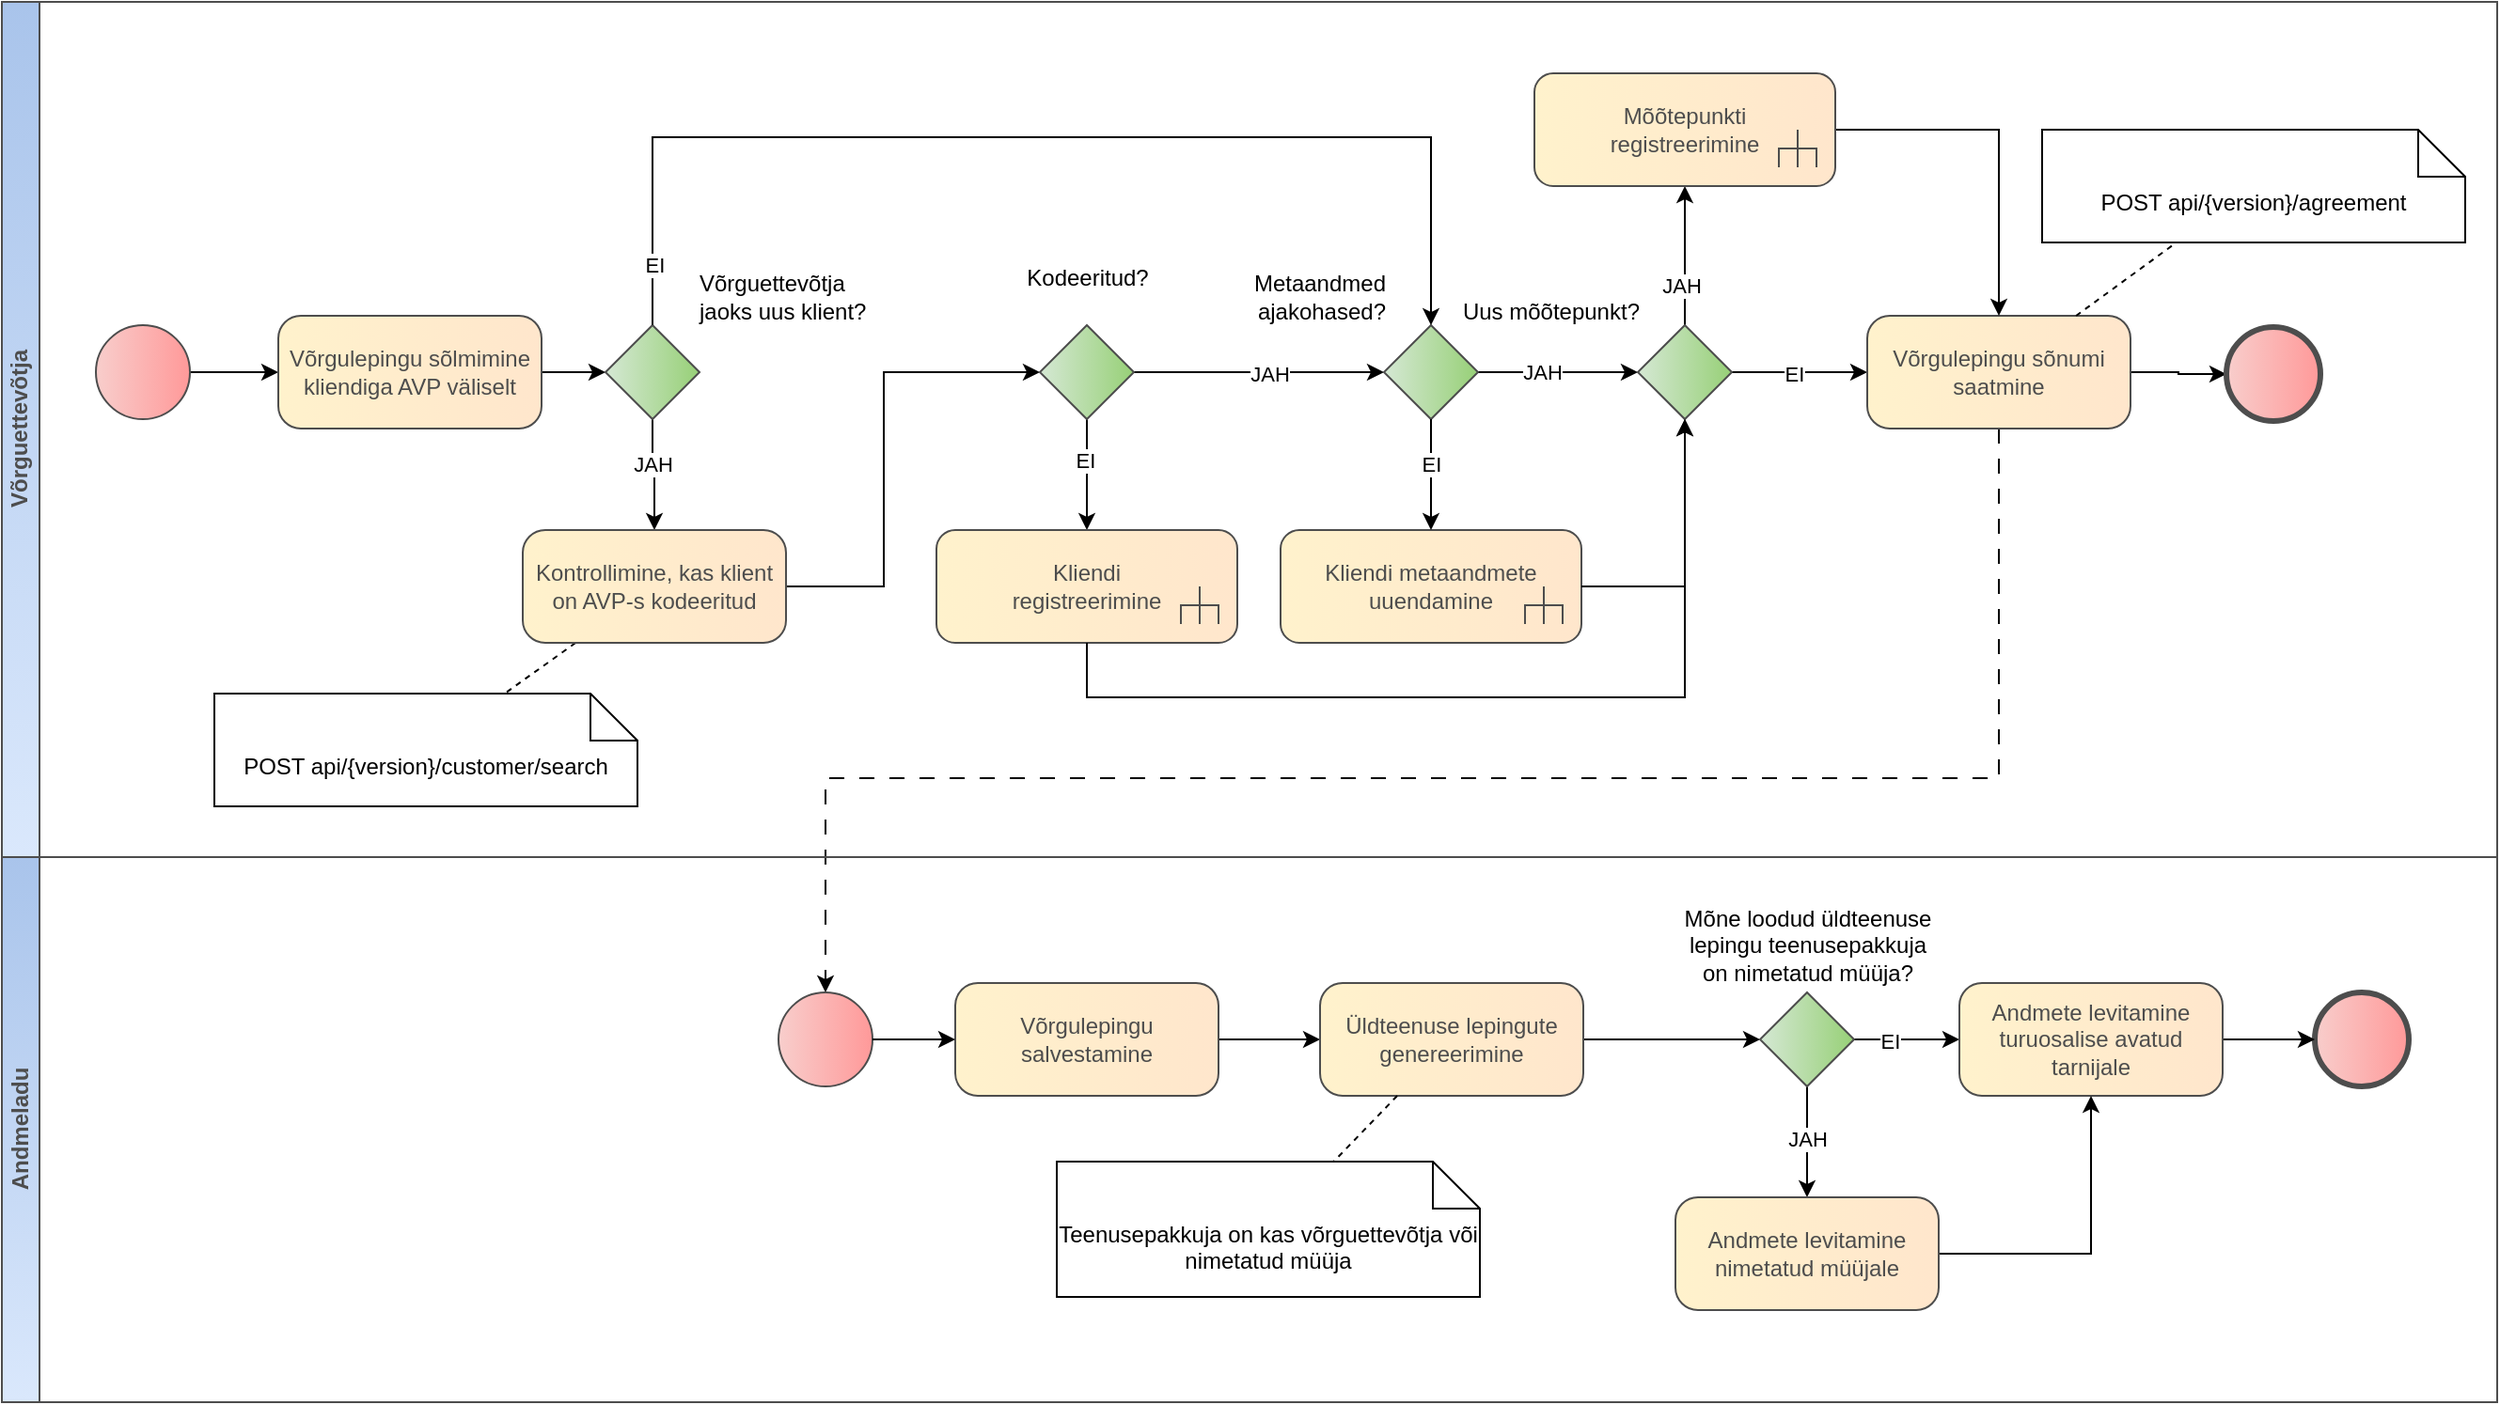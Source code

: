<mxfile version="22.1.21" type="device" pages="6">
  <diagram name="Võrgulepingu registreerimine" id="Fh5d1Oo_NzA7j4NC0a83">
    <mxGraphModel dx="3674" dy="1214" grid="0" gridSize="10" guides="1" tooltips="1" connect="1" arrows="1" fold="1" page="0" pageScale="1" pageWidth="827" pageHeight="1169" math="0" shadow="0">
      <root>
        <mxCell id="0" />
        <mxCell id="1" parent="0" />
        <mxCell id="y02Hc22Pf5U7komLBi74-3" style="edgeStyle=orthogonalEdgeStyle;rounded=0;orthogonalLoop=1;jettySize=auto;html=1;" parent="1" source="y02Hc22Pf5U7komLBi74-1" target="y02Hc22Pf5U7komLBi74-2" edge="1">
          <mxGeometry relative="1" as="geometry" />
        </mxCell>
        <mxCell id="y02Hc22Pf5U7komLBi74-1" value="" style="points=[[0.145,0.145,0],[0.5,0,0],[0.855,0.145,0],[1,0.5,0],[0.855,0.855,0],[0.5,1,0],[0.145,0.855,0],[0,0.5,0]];shape=mxgraph.bpmn.event;html=1;verticalLabelPosition=top;labelBackgroundColor=#ffffff;verticalAlign=middle;align=center;perimeter=ellipsePerimeter;outlineConnect=0;aspect=fixed;outline=standard;symbol=general;fontFamily=Helvetica;fontSize=12;fontColor=#4D4D4D;fillColor=#f8cecc;strokeColor=#4D4D4D;rounded=1;shadow=0;strokeWidth=1;gradientColor=#FF9999;gradientDirection=east;labelPosition=center;" parent="1" vertex="1">
          <mxGeometry x="-1349" y="356" width="50" height="50" as="geometry" />
        </mxCell>
        <mxCell id="y02Hc22Pf5U7komLBi74-14" style="edgeStyle=orthogonalEdgeStyle;rounded=0;orthogonalLoop=1;jettySize=auto;html=1;" parent="1" source="y02Hc22Pf5U7komLBi74-2" target="y02Hc22Pf5U7komLBi74-13" edge="1">
          <mxGeometry relative="1" as="geometry" />
        </mxCell>
        <mxCell id="y02Hc22Pf5U7komLBi74-2" value="Võrgulepingu sõlmimine kliendiga AVP väliselt" style="rounded=1;whiteSpace=wrap;html=1;arcSize=20;fillColor=#fff2cc;strokeColor=#4D4D4D;shadow=0;fontColor=#4D4D4D;gradientColor=#FFE6CC;gradientDirection=east;glass=0;collapsible=0;backgroundOutline=0;enumerate=0;labelBackgroundColor=none;labelBorderColor=none;strokeWidth=1;" parent="1" vertex="1">
          <mxGeometry x="-1252" y="351" width="140" height="60" as="geometry">
            <mxRectangle x="340" y="420" width="90" height="30" as="alternateBounds" />
          </mxGeometry>
        </mxCell>
        <mxCell id="y02Hc22Pf5U7komLBi74-9" style="edgeStyle=orthogonalEdgeStyle;rounded=0;orthogonalLoop=1;jettySize=auto;html=1;" parent="1" source="y02Hc22Pf5U7komLBi74-4" target="y02Hc22Pf5U7komLBi74-8" edge="1">
          <mxGeometry relative="1" as="geometry">
            <Array as="points">
              <mxPoint x="-930" y="495" />
              <mxPoint x="-930" y="381" />
            </Array>
          </mxGeometry>
        </mxCell>
        <mxCell id="y02Hc22Pf5U7komLBi74-11" style="edgeStyle=orthogonalEdgeStyle;rounded=0;orthogonalLoop=1;jettySize=auto;html=1;" parent="1" source="y02Hc22Pf5U7komLBi74-8" target="y02Hc22Pf5U7komLBi74-10" edge="1">
          <mxGeometry relative="1" as="geometry" />
        </mxCell>
        <mxCell id="y02Hc22Pf5U7komLBi74-12" value="EI" style="edgeLabel;html=1;align=center;verticalAlign=middle;resizable=0;points=[];" parent="y02Hc22Pf5U7komLBi74-11" vertex="1" connectable="0">
          <mxGeometry x="-0.271" y="-1" relative="1" as="geometry">
            <mxPoint as="offset" />
          </mxGeometry>
        </mxCell>
        <mxCell id="y02Hc22Pf5U7komLBi74-18" style="edgeStyle=orthogonalEdgeStyle;rounded=0;orthogonalLoop=1;jettySize=auto;html=1;" parent="1" source="y02Hc22Pf5U7komLBi74-8" target="y02Hc22Pf5U7komLBi74-17" edge="1">
          <mxGeometry relative="1" as="geometry" />
        </mxCell>
        <mxCell id="y02Hc22Pf5U7komLBi74-19" value="JAH" style="edgeLabel;html=1;align=center;verticalAlign=middle;resizable=0;points=[];" parent="y02Hc22Pf5U7komLBi74-18" vertex="1" connectable="0">
          <mxGeometry x="0.074" y="-1" relative="1" as="geometry">
            <mxPoint as="offset" />
          </mxGeometry>
        </mxCell>
        <mxCell id="y02Hc22Pf5U7komLBi74-8" value="Kodeeritud?" style="points=[[0.25,0.25,0],[0.5,0,0],[0.75,0.25,0],[1,0.5,0],[0.75,0.75,0],[0.5,1,0],[0.25,0.75,0],[0,0.5,0]];shape=mxgraph.bpmn.gateway2;html=1;verticalLabelPosition=top;labelBackgroundColor=#ffffff;verticalAlign=middle;align=center;perimeter=rhombusPerimeter;outlineConnect=0;outline=none;symbol=none;fontFamily=Helvetica;fontSize=12;fontColor=#000000;fillColor=#D5E8D4;strokeColor=#4D4D4D;rounded=0;shadow=0;gradientColor=#97D077;gradientDirection=east;spacing=0;labelPosition=center;" parent="1" vertex="1">
          <mxGeometry x="-847" y="356" width="50" height="50" as="geometry" />
        </mxCell>
        <mxCell id="y02Hc22Pf5U7komLBi74-10" value="Kliendi registreerimine" style="html=1;shape=mxgraph.sysml.callBehAct;whiteSpace=wrap;align=center;strokeColor=#4D4D4D;fillColor=#fff2cc;rounded=1;arcSize=40;shadow=0;spacingLeft=20;spacingRight=20;fontColor=#4D4D4D;gradientColor=#FFE6CC;gradientDirection=east;glass=0;labelBackgroundColor=none;labelBorderColor=none;" parent="1" vertex="1">
          <mxGeometry x="-902" y="465" width="160" height="60" as="geometry" />
        </mxCell>
        <mxCell id="y02Hc22Pf5U7komLBi74-15" style="edgeStyle=orthogonalEdgeStyle;rounded=0;orthogonalLoop=1;jettySize=auto;html=1;" parent="1" source="y02Hc22Pf5U7komLBi74-13" target="y02Hc22Pf5U7komLBi74-4" edge="1">
          <mxGeometry relative="1" as="geometry" />
        </mxCell>
        <mxCell id="y02Hc22Pf5U7komLBi74-16" value="JAH" style="edgeLabel;html=1;align=center;verticalAlign=middle;resizable=0;points=[];" parent="y02Hc22Pf5U7komLBi74-15" vertex="1" connectable="0">
          <mxGeometry x="-0.215" relative="1" as="geometry">
            <mxPoint as="offset" />
          </mxGeometry>
        </mxCell>
        <mxCell id="y02Hc22Pf5U7komLBi74-13" value="Võrguettevõtja&lt;br&gt;jaoks uus klient?" style="points=[[0.25,0.25,0],[0.5,0,0],[0.75,0.25,0],[1,0.5,0],[0.75,0.75,0],[0.5,1,0],[0.25,0.75,0],[0,0.5,0]];shape=mxgraph.bpmn.gateway2;html=1;verticalLabelPosition=top;labelBackgroundColor=#ffffff;verticalAlign=bottom;align=left;perimeter=rhombusPerimeter;outlineConnect=0;outline=none;symbol=none;fontFamily=Helvetica;fontSize=12;fontColor=#000000;fillColor=#D5E8D4;strokeColor=#4D4D4D;rounded=0;shadow=0;gradientColor=#97D077;gradientDirection=east;spacing=0;labelPosition=right;" parent="1" vertex="1">
          <mxGeometry x="-1078" y="356" width="50" height="50" as="geometry" />
        </mxCell>
        <mxCell id="y02Hc22Pf5U7komLBi74-26" style="edgeStyle=orthogonalEdgeStyle;rounded=0;orthogonalLoop=1;jettySize=auto;html=1;" parent="1" source="y02Hc22Pf5U7komLBi74-17" target="y02Hc22Pf5U7komLBi74-25" edge="1">
          <mxGeometry relative="1" as="geometry" />
        </mxCell>
        <mxCell id="y02Hc22Pf5U7komLBi74-27" value="JAH" style="edgeLabel;html=1;align=center;verticalAlign=middle;resizable=0;points=[];" parent="y02Hc22Pf5U7komLBi74-26" vertex="1" connectable="0">
          <mxGeometry x="-0.213" relative="1" as="geometry">
            <mxPoint as="offset" />
          </mxGeometry>
        </mxCell>
        <mxCell id="y02Hc22Pf5U7komLBi74-17" value="Metaandmed&lt;br&gt;ajakohased?" style="points=[[0.25,0.25,0],[0.5,0,0],[0.75,0.25,0],[1,0.5,0],[0.75,0.75,0],[0.5,1,0],[0.25,0.75,0],[0,0.5,0]];shape=mxgraph.bpmn.gateway2;html=1;verticalLabelPosition=top;labelBackgroundColor=#ffffff;verticalAlign=bottom;align=right;perimeter=rhombusPerimeter;outlineConnect=0;outline=none;symbol=none;fontFamily=Helvetica;fontSize=12;fontColor=#000000;fillColor=#D5E8D4;strokeColor=#4D4D4D;rounded=0;shadow=0;gradientColor=#97D077;gradientDirection=east;spacing=0;labelPosition=left;" parent="1" vertex="1">
          <mxGeometry x="-664" y="356" width="50" height="50" as="geometry" />
        </mxCell>
        <mxCell id="y02Hc22Pf5U7komLBi74-20" value="Kliendi metaandmete uuendamine" style="html=1;shape=mxgraph.sysml.callBehAct;whiteSpace=wrap;align=center;strokeColor=#4D4D4D;fillColor=#fff2cc;rounded=1;arcSize=40;shadow=0;spacingLeft=20;spacingRight=20;fontColor=#4D4D4D;gradientColor=#FFE6CC;gradientDirection=east;glass=0;labelBackgroundColor=none;labelBorderColor=none;" parent="1" vertex="1">
          <mxGeometry x="-719" y="465" width="160" height="60" as="geometry" />
        </mxCell>
        <mxCell id="y02Hc22Pf5U7komLBi74-21" style="edgeStyle=orthogonalEdgeStyle;rounded=0;orthogonalLoop=1;jettySize=auto;html=1;entryX=0.5;entryY=0;entryDx=0;entryDy=0;entryPerimeter=0;" parent="1" source="y02Hc22Pf5U7komLBi74-17" target="y02Hc22Pf5U7komLBi74-20" edge="1">
          <mxGeometry relative="1" as="geometry" />
        </mxCell>
        <mxCell id="y02Hc22Pf5U7komLBi74-22" value="EI" style="edgeLabel;html=1;align=center;verticalAlign=middle;resizable=0;points=[];" parent="y02Hc22Pf5U7komLBi74-21" vertex="1" connectable="0">
          <mxGeometry x="-0.201" relative="1" as="geometry">
            <mxPoint as="offset" />
          </mxGeometry>
        </mxCell>
        <mxCell id="y02Hc22Pf5U7komLBi74-23" style="edgeStyle=orthogonalEdgeStyle;rounded=0;orthogonalLoop=1;jettySize=auto;html=1;entryX=0.5;entryY=0;entryDx=0;entryDy=0;entryPerimeter=0;" parent="1" source="y02Hc22Pf5U7komLBi74-13" target="y02Hc22Pf5U7komLBi74-17" edge="1">
          <mxGeometry relative="1" as="geometry">
            <Array as="points">
              <mxPoint x="-1053" y="256" />
              <mxPoint x="-639" y="256" />
            </Array>
          </mxGeometry>
        </mxCell>
        <mxCell id="y02Hc22Pf5U7komLBi74-24" value="EI" style="edgeLabel;html=1;align=center;verticalAlign=middle;resizable=0;points=[];" parent="y02Hc22Pf5U7komLBi74-23" vertex="1" connectable="0">
          <mxGeometry x="-0.896" y="-1" relative="1" as="geometry">
            <mxPoint as="offset" />
          </mxGeometry>
        </mxCell>
        <mxCell id="y02Hc22Pf5U7komLBi74-65" style="edgeStyle=orthogonalEdgeStyle;rounded=0;orthogonalLoop=1;jettySize=auto;html=1;" parent="1" source="y02Hc22Pf5U7komLBi74-25" target="y02Hc22Pf5U7komLBi74-30" edge="1">
          <mxGeometry relative="1" as="geometry" />
        </mxCell>
        <mxCell id="y02Hc22Pf5U7komLBi74-66" value="JAH" style="edgeLabel;html=1;align=center;verticalAlign=middle;resizable=0;points=[];" parent="y02Hc22Pf5U7komLBi74-65" vertex="1" connectable="0">
          <mxGeometry x="-0.439" y="2" relative="1" as="geometry">
            <mxPoint as="offset" />
          </mxGeometry>
        </mxCell>
        <mxCell id="y02Hc22Pf5U7komLBi74-67" style="edgeStyle=orthogonalEdgeStyle;rounded=0;orthogonalLoop=1;jettySize=auto;html=1;" parent="1" source="y02Hc22Pf5U7komLBi74-25" target="y02Hc22Pf5U7komLBi74-33" edge="1">
          <mxGeometry relative="1" as="geometry" />
        </mxCell>
        <mxCell id="y02Hc22Pf5U7komLBi74-68" value="EI" style="edgeLabel;html=1;align=center;verticalAlign=middle;resizable=0;points=[];" parent="y02Hc22Pf5U7komLBi74-67" vertex="1" connectable="0">
          <mxGeometry x="-0.093" y="-1" relative="1" as="geometry">
            <mxPoint as="offset" />
          </mxGeometry>
        </mxCell>
        <mxCell id="y02Hc22Pf5U7komLBi74-25" value="Uus mõõtepunkt?" style="points=[[0.25,0.25,0],[0.5,0,0],[0.75,0.25,0],[1,0.5,0],[0.75,0.75,0],[0.5,1,0],[0.25,0.75,0],[0,0.5,0]];shape=mxgraph.bpmn.gateway2;html=1;verticalLabelPosition=top;labelBackgroundColor=#ffffff;verticalAlign=bottom;align=right;perimeter=rhombusPerimeter;outlineConnect=0;outline=none;symbol=none;fontFamily=Helvetica;fontSize=12;fontColor=#000000;fillColor=#D5E8D4;strokeColor=#4D4D4D;rounded=0;shadow=0;gradientColor=#97D077;gradientDirection=east;spacing=0;labelPosition=left;" parent="1" vertex="1">
          <mxGeometry x="-529" y="356" width="50" height="50" as="geometry" />
        </mxCell>
        <mxCell id="y02Hc22Pf5U7komLBi74-28" style="edgeStyle=orthogonalEdgeStyle;rounded=0;orthogonalLoop=1;jettySize=auto;html=1;entryX=0.5;entryY=1;entryDx=0;entryDy=0;entryPerimeter=0;" parent="1" source="y02Hc22Pf5U7komLBi74-20" target="y02Hc22Pf5U7komLBi74-25" edge="1">
          <mxGeometry relative="1" as="geometry" />
        </mxCell>
        <mxCell id="y02Hc22Pf5U7komLBi74-29" style="edgeStyle=orthogonalEdgeStyle;rounded=0;orthogonalLoop=1;jettySize=auto;html=1;entryX=0.5;entryY=1;entryDx=0;entryDy=0;entryPerimeter=0;" parent="1" source="y02Hc22Pf5U7komLBi74-10" target="y02Hc22Pf5U7komLBi74-25" edge="1">
          <mxGeometry relative="1" as="geometry">
            <Array as="points">
              <mxPoint x="-822" y="554" />
              <mxPoint x="-504" y="554" />
            </Array>
          </mxGeometry>
        </mxCell>
        <mxCell id="y02Hc22Pf5U7komLBi74-38" style="edgeStyle=orthogonalEdgeStyle;rounded=0;orthogonalLoop=1;jettySize=auto;html=1;" parent="1" source="y02Hc22Pf5U7komLBi74-33" target="y02Hc22Pf5U7komLBi74-37" edge="1">
          <mxGeometry relative="1" as="geometry" />
        </mxCell>
        <mxCell id="y02Hc22Pf5U7komLBi74-62" style="edgeStyle=orthogonalEdgeStyle;rounded=0;orthogonalLoop=1;jettySize=auto;html=1;entryX=0.5;entryY=0;entryDx=0;entryDy=0;dashed=1;dashPattern=8 8;entryPerimeter=0;" parent="1" source="y02Hc22Pf5U7komLBi74-33" target="y02Hc22Pf5U7komLBi74-70" edge="1">
          <mxGeometry relative="1" as="geometry">
            <Array as="points">
              <mxPoint x="-337" y="597" />
              <mxPoint x="-961" y="597" />
            </Array>
          </mxGeometry>
        </mxCell>
        <mxCell id="y02Hc22Pf5U7komLBi74-33" value="Võrgulepingu sõnumi saatmine" style="rounded=1;whiteSpace=wrap;html=1;arcSize=20;fillColor=#fff2cc;strokeColor=#4D4D4D;shadow=0;fontColor=#4D4D4D;gradientColor=#FFE6CC;gradientDirection=east;glass=0;collapsible=0;backgroundOutline=0;enumerate=0;labelBackgroundColor=none;labelBorderColor=none;strokeWidth=1;" parent="1" vertex="1">
          <mxGeometry x="-407" y="351" width="140" height="60" as="geometry">
            <mxRectangle x="340" y="420" width="90" height="30" as="alternateBounds" />
          </mxGeometry>
        </mxCell>
        <mxCell id="y02Hc22Pf5U7komLBi74-35" value="Võrguettevõtja" style="swimlane;html=1;horizontal=0;startSize=20;strokeColor=#4D4D4D;fillColor=#dae8fc;connectable=0;allowArrows=0;recursiveResize=0;fontColor=#4D4D4D;gradientColor=#A9C4EB;gradientDirection=north;rotation=0;container=0;" parent="1" vertex="1">
          <mxGeometry x="-1399" y="184" width="1327" height="455" as="geometry" />
        </mxCell>
        <mxCell id="y02Hc22Pf5U7komLBi74-6" value="POST api/{version}/customer/search" style="shape=note2;boundedLbl=1;whiteSpace=wrap;html=1;size=25;verticalAlign=top;align=center;" parent="y02Hc22Pf5U7komLBi74-35" vertex="1">
          <mxGeometry x="113" y="368" width="225" height="60" as="geometry" />
        </mxCell>
        <mxCell id="y02Hc22Pf5U7komLBi74-7" style="rounded=0;orthogonalLoop=1;jettySize=auto;html=1;dashed=1;endArrow=none;endFill=0;" parent="y02Hc22Pf5U7komLBi74-35" source="y02Hc22Pf5U7komLBi74-4" target="y02Hc22Pf5U7komLBi74-6" edge="1">
          <mxGeometry relative="1" as="geometry">
            <mxPoint x="347" y="262" as="sourcePoint" />
          </mxGeometry>
        </mxCell>
        <mxCell id="y02Hc22Pf5U7komLBi74-4" value="Kontrollimine, kas klient on AVP-s kodeeritud" style="rounded=1;whiteSpace=wrap;html=1;arcSize=20;fillColor=#fff2cc;strokeColor=#4D4D4D;shadow=0;fontColor=#4D4D4D;gradientColor=#FFE6CC;gradientDirection=east;glass=0;collapsible=0;backgroundOutline=0;enumerate=0;labelBackgroundColor=none;labelBorderColor=none;strokeWidth=1;" parent="y02Hc22Pf5U7komLBi74-35" vertex="1">
          <mxGeometry x="277" y="281" width="140" height="60" as="geometry">
            <mxRectangle x="340" y="420" width="90" height="30" as="alternateBounds" />
          </mxGeometry>
        </mxCell>
        <mxCell id="y02Hc22Pf5U7komLBi74-36" value="Andmeladu" style="swimlane;html=1;horizontal=0;startSize=20;strokeColor=#4D4D4D;fillColor=#dae8fc;connectable=0;allowArrows=0;recursiveResize=0;fontColor=#4D4D4D;gradientColor=#A9C4EB;gradientDirection=north;rotation=0;container=0;" parent="1" vertex="1">
          <mxGeometry x="-1399" y="639" width="1327" height="290" as="geometry" />
        </mxCell>
        <mxCell id="y02Hc22Pf5U7komLBi74-70" value="" style="points=[[0.145,0.145,0],[0.5,0,0],[0.855,0.145,0],[1,0.5,0],[0.855,0.855,0],[0.5,1,0],[0.145,0.855,0],[0,0.5,0]];shape=mxgraph.bpmn.event;html=1;verticalLabelPosition=bottom;labelBackgroundColor=#ffffff;verticalAlign=bottom;align=center;perimeter=ellipsePerimeter;outlineConnect=0;aspect=fixed;outline=standard;symbol=general;fontFamily=Helvetica;fontSize=12;fontColor=#4D4D4D;fillColor=#f8cecc;strokeColor=#4D4D4D;rounded=1;shadow=0;strokeWidth=1;gradientColor=#FF9999;gradientDirection=east;" parent="y02Hc22Pf5U7komLBi74-36" vertex="1">
          <mxGeometry x="413" y="72" width="50" height="50" as="geometry" />
        </mxCell>
        <mxCell id="y02Hc22Pf5U7komLBi74-37" value="" style="points=[[0.145,0.145,0],[0.5,0,0],[0.855,0.145,0],[1,0.5,0],[0.855,0.855,0],[0.5,1,0],[0.145,0.855,0],[0,0.5,0]];shape=mxgraph.bpmn.event;html=1;verticalLabelPosition=top;labelBackgroundColor=#ffffff;verticalAlign=middle;align=center;perimeter=ellipsePerimeter;outlineConnect=0;aspect=fixed;outline=end;symbol=terminate2;fontFamily=Helvetica;fontSize=12;fontColor=#000000;fillColor=#f8cecc;strokeColor=#4D4D4D;rounded=1;shadow=0;strokeWidth=1;gradientColor=#FF9999;gradientDirection=east;spacing=0;spacingTop=0;spacingLeft=0;spacingBottom=0;labelPosition=center;" parent="1" vertex="1">
          <mxGeometry x="-216" y="357" width="50" height="50" as="geometry" />
        </mxCell>
        <mxCell id="y02Hc22Pf5U7komLBi74-42" style="rounded=0;orthogonalLoop=1;jettySize=auto;html=1;dashed=1;endArrow=none;endFill=0;" parent="1" source="y02Hc22Pf5U7komLBi74-33" target="y02Hc22Pf5U7komLBi74-41" edge="1">
          <mxGeometry relative="1" as="geometry">
            <mxPoint x="-113" y="429" as="sourcePoint" />
          </mxGeometry>
        </mxCell>
        <mxCell id="y02Hc22Pf5U7komLBi74-69" style="edgeStyle=orthogonalEdgeStyle;rounded=0;orthogonalLoop=1;jettySize=auto;html=1;" parent="1" source="y02Hc22Pf5U7komLBi74-30" target="y02Hc22Pf5U7komLBi74-33" edge="1">
          <mxGeometry relative="1" as="geometry" />
        </mxCell>
        <mxCell id="y02Hc22Pf5U7komLBi74-41" value="POST api/{version}/agreement" style="shape=note2;boundedLbl=1;whiteSpace=wrap;html=1;size=25;verticalAlign=top;align=center;" parent="1" vertex="1">
          <mxGeometry x="-314" y="252" width="225" height="60" as="geometry" />
        </mxCell>
        <mxCell id="y02Hc22Pf5U7komLBi74-30" value="Mõõtepunkti registreerimine" style="html=1;shape=mxgraph.sysml.callBehAct;whiteSpace=wrap;align=center;strokeColor=#4D4D4D;fillColor=#fff2cc;rounded=1;arcSize=40;shadow=0;spacingLeft=20;spacingRight=20;fontColor=#4D4D4D;gradientColor=#FFE6CC;gradientDirection=east;glass=0;labelBackgroundColor=none;labelBorderColor=none;" parent="1" vertex="1">
          <mxGeometry x="-584" y="222" width="160" height="60" as="geometry" />
        </mxCell>
        <mxCell id="y02Hc22Pf5U7komLBi74-44" style="edgeStyle=orthogonalEdgeStyle;rounded=0;orthogonalLoop=1;jettySize=auto;html=1;" parent="1" source="y02Hc22Pf5U7komLBi74-39" target="y02Hc22Pf5U7komLBi74-43" edge="1">
          <mxGeometry relative="1" as="geometry" />
        </mxCell>
        <mxCell id="y02Hc22Pf5U7komLBi74-39" value="Võrgulepingu salvestamine" style="rounded=1;whiteSpace=wrap;html=1;arcSize=20;fillColor=#fff2cc;strokeColor=#4D4D4D;shadow=0;fontColor=#4D4D4D;gradientColor=#FFE6CC;gradientDirection=east;glass=0;collapsible=0;backgroundOutline=0;enumerate=0;labelBackgroundColor=none;labelBorderColor=none;strokeWidth=1;" parent="1" vertex="1">
          <mxGeometry x="-892" y="706" width="140" height="60" as="geometry">
            <mxRectangle x="340" y="420" width="90" height="30" as="alternateBounds" />
          </mxGeometry>
        </mxCell>
        <mxCell id="y02Hc22Pf5U7komLBi74-50" style="edgeStyle=orthogonalEdgeStyle;rounded=0;orthogonalLoop=1;jettySize=auto;html=1;" parent="1" source="y02Hc22Pf5U7komLBi74-43" target="y02Hc22Pf5U7komLBi74-49" edge="1">
          <mxGeometry relative="1" as="geometry" />
        </mxCell>
        <mxCell id="y02Hc22Pf5U7komLBi74-43" value="Üldteenuse lepingute genereerimine" style="rounded=1;whiteSpace=wrap;html=1;arcSize=20;fillColor=#fff2cc;strokeColor=#4D4D4D;shadow=0;fontColor=#4D4D4D;gradientColor=#FFE6CC;gradientDirection=east;glass=0;collapsible=0;backgroundOutline=0;enumerate=0;labelBackgroundColor=none;labelBorderColor=none;strokeWidth=1;" parent="1" vertex="1">
          <mxGeometry x="-698" y="706" width="140" height="60" as="geometry">
            <mxRectangle x="340" y="420" width="90" height="30" as="alternateBounds" />
          </mxGeometry>
        </mxCell>
        <mxCell id="y02Hc22Pf5U7komLBi74-45" value="Teenusepakkuja on kas võrguettevõtja või nimetatud müüja" style="shape=note2;boundedLbl=1;whiteSpace=wrap;html=1;size=25;verticalAlign=top;align=center;" parent="1" vertex="1">
          <mxGeometry x="-838" y="801" width="225" height="72" as="geometry" />
        </mxCell>
        <mxCell id="y02Hc22Pf5U7komLBi74-46" style="rounded=0;orthogonalLoop=1;jettySize=auto;html=1;dashed=1;endArrow=none;endFill=0;" parent="1" source="y02Hc22Pf5U7komLBi74-43" target="y02Hc22Pf5U7komLBi74-45" edge="1">
          <mxGeometry relative="1" as="geometry">
            <mxPoint x="-632.543" y="715" as="sourcePoint" />
          </mxGeometry>
        </mxCell>
        <mxCell id="y02Hc22Pf5U7komLBi74-55" style="edgeStyle=orthogonalEdgeStyle;rounded=0;orthogonalLoop=1;jettySize=auto;html=1;" parent="1" source="y02Hc22Pf5U7komLBi74-49" target="y02Hc22Pf5U7komLBi74-54" edge="1">
          <mxGeometry relative="1" as="geometry" />
        </mxCell>
        <mxCell id="y02Hc22Pf5U7komLBi74-56" value="EI" style="edgeLabel;html=1;align=center;verticalAlign=middle;resizable=0;points=[];" parent="y02Hc22Pf5U7komLBi74-55" vertex="1" connectable="0">
          <mxGeometry x="-0.328" y="-1" relative="1" as="geometry">
            <mxPoint as="offset" />
          </mxGeometry>
        </mxCell>
        <mxCell id="y02Hc22Pf5U7komLBi74-58" style="edgeStyle=orthogonalEdgeStyle;rounded=0;orthogonalLoop=1;jettySize=auto;html=1;" parent="1" source="y02Hc22Pf5U7komLBi74-49" target="y02Hc22Pf5U7komLBi74-57" edge="1">
          <mxGeometry relative="1" as="geometry" />
        </mxCell>
        <mxCell id="y02Hc22Pf5U7komLBi74-59" value="JAH" style="edgeLabel;html=1;align=center;verticalAlign=middle;resizable=0;points=[];" parent="y02Hc22Pf5U7komLBi74-58" vertex="1" connectable="0">
          <mxGeometry x="-0.046" relative="1" as="geometry">
            <mxPoint as="offset" />
          </mxGeometry>
        </mxCell>
        <mxCell id="y02Hc22Pf5U7komLBi74-49" value="Mõne loodud üldteenuse&lt;br&gt;lepingu teenusepakkuja&lt;br&gt;on nimetatud müüja?" style="points=[[0.25,0.25,0],[0.5,0,0],[0.75,0.25,0],[1,0.5,0],[0.75,0.75,0],[0.5,1,0],[0.25,0.75,0],[0,0.5,0]];shape=mxgraph.bpmn.gateway2;html=1;verticalLabelPosition=top;labelBackgroundColor=#ffffff;verticalAlign=middle;align=center;perimeter=rhombusPerimeter;outlineConnect=0;outline=none;symbol=none;fontFamily=Helvetica;fontSize=12;fontColor=#000000;fillColor=#D5E8D4;strokeColor=#4D4D4D;rounded=0;shadow=0;gradientColor=#97D077;gradientDirection=east;spacing=0;labelPosition=center;" parent="1" vertex="1">
          <mxGeometry x="-464" y="711" width="50" height="50" as="geometry" />
        </mxCell>
        <mxCell id="y02Hc22Pf5U7komLBi74-51" value="" style="points=[[0.145,0.145,0],[0.5,0,0],[0.855,0.145,0],[1,0.5,0],[0.855,0.855,0],[0.5,1,0],[0.145,0.855,0],[0,0.5,0]];shape=mxgraph.bpmn.event;html=1;verticalLabelPosition=top;labelBackgroundColor=#ffffff;verticalAlign=middle;align=center;perimeter=ellipsePerimeter;outlineConnect=0;aspect=fixed;outline=end;symbol=terminate2;fontFamily=Helvetica;fontSize=12;fontColor=#000000;fillColor=#f8cecc;strokeColor=#4D4D4D;rounded=1;shadow=0;strokeWidth=1;gradientColor=#FF9999;gradientDirection=east;spacing=0;spacingTop=0;spacingLeft=0;spacingBottom=0;labelPosition=center;" parent="1" vertex="1">
          <mxGeometry x="-169" y="711" width="50" height="50" as="geometry" />
        </mxCell>
        <mxCell id="y02Hc22Pf5U7komLBi74-61" style="edgeStyle=orthogonalEdgeStyle;rounded=0;orthogonalLoop=1;jettySize=auto;html=1;" parent="1" source="y02Hc22Pf5U7komLBi74-54" target="y02Hc22Pf5U7komLBi74-51" edge="1">
          <mxGeometry relative="1" as="geometry" />
        </mxCell>
        <mxCell id="y02Hc22Pf5U7komLBi74-54" value="Andmete levitamine turuosalise avatud tarnijale" style="rounded=1;whiteSpace=wrap;html=1;arcSize=20;fillColor=#fff2cc;strokeColor=#4D4D4D;shadow=0;fontColor=#4D4D4D;gradientColor=#FFE6CC;gradientDirection=east;glass=0;collapsible=0;backgroundOutline=0;enumerate=0;labelBackgroundColor=none;labelBorderColor=none;strokeWidth=1;" parent="1" vertex="1">
          <mxGeometry x="-358" y="706" width="140" height="60" as="geometry">
            <mxRectangle x="340" y="420" width="90" height="30" as="alternateBounds" />
          </mxGeometry>
        </mxCell>
        <mxCell id="y02Hc22Pf5U7komLBi74-60" style="edgeStyle=orthogonalEdgeStyle;rounded=0;orthogonalLoop=1;jettySize=auto;html=1;" parent="1" source="y02Hc22Pf5U7komLBi74-57" target="y02Hc22Pf5U7komLBi74-54" edge="1">
          <mxGeometry relative="1" as="geometry" />
        </mxCell>
        <mxCell id="y02Hc22Pf5U7komLBi74-57" value="Andmete levitamine nimetatud müüjale" style="rounded=1;whiteSpace=wrap;html=1;arcSize=20;fillColor=#fff2cc;strokeColor=#4D4D4D;shadow=0;fontColor=#4D4D4D;gradientColor=#FFE6CC;gradientDirection=east;glass=0;collapsible=0;backgroundOutline=0;enumerate=0;labelBackgroundColor=none;labelBorderColor=none;strokeWidth=1;" parent="1" vertex="1">
          <mxGeometry x="-509" y="820" width="140" height="60" as="geometry">
            <mxRectangle x="340" y="420" width="90" height="30" as="alternateBounds" />
          </mxGeometry>
        </mxCell>
        <mxCell id="y02Hc22Pf5U7komLBi74-71" style="edgeStyle=orthogonalEdgeStyle;rounded=0;orthogonalLoop=1;jettySize=auto;html=1;" parent="1" source="y02Hc22Pf5U7komLBi74-70" target="y02Hc22Pf5U7komLBi74-39" edge="1">
          <mxGeometry relative="1" as="geometry" />
        </mxCell>
      </root>
    </mxGraphModel>
  </diagram>
  <diagram name="Register new grid agreement" id="6-vwtRgZUa8ZmxeWRDAs">
    <mxGraphModel dx="3328" dy="1012" grid="0" gridSize="10" guides="1" tooltips="1" connect="1" arrows="1" fold="1" page="0" pageScale="1" pageWidth="827" pageHeight="1169" math="0" shadow="0">
      <root>
        <mxCell id="H8WTpRROnDrBmuf7Oj96-0" />
        <mxCell id="H8WTpRROnDrBmuf7Oj96-1" parent="H8WTpRROnDrBmuf7Oj96-0" />
        <mxCell id="H8WTpRROnDrBmuf7Oj96-2" style="edgeStyle=orthogonalEdgeStyle;rounded=0;orthogonalLoop=1;jettySize=auto;html=1;" edge="1" parent="H8WTpRROnDrBmuf7Oj96-1" source="H8WTpRROnDrBmuf7Oj96-3" target="H8WTpRROnDrBmuf7Oj96-5">
          <mxGeometry relative="1" as="geometry" />
        </mxCell>
        <mxCell id="H8WTpRROnDrBmuf7Oj96-3" value="" style="points=[[0.145,0.145,0],[0.5,0,0],[0.855,0.145,0],[1,0.5,0],[0.855,0.855,0],[0.5,1,0],[0.145,0.855,0],[0,0.5,0]];shape=mxgraph.bpmn.event;html=1;verticalLabelPosition=top;labelBackgroundColor=#ffffff;verticalAlign=middle;align=center;perimeter=ellipsePerimeter;outlineConnect=0;aspect=fixed;outline=standard;symbol=general;fontFamily=Helvetica;fontSize=12;fontColor=#4D4D4D;fillColor=#f8cecc;strokeColor=#4D4D4D;rounded=1;shadow=0;strokeWidth=1;gradientColor=#FF9999;gradientDirection=east;labelPosition=center;" vertex="1" parent="H8WTpRROnDrBmuf7Oj96-1">
          <mxGeometry x="-1349" y="356" width="50" height="50" as="geometry" />
        </mxCell>
        <mxCell id="H8WTpRROnDrBmuf7Oj96-4" style="edgeStyle=orthogonalEdgeStyle;rounded=0;orthogonalLoop=1;jettySize=auto;html=1;" edge="1" parent="H8WTpRROnDrBmuf7Oj96-1" source="H8WTpRROnDrBmuf7Oj96-5" target="H8WTpRROnDrBmuf7Oj96-15">
          <mxGeometry relative="1" as="geometry" />
        </mxCell>
        <mxCell id="H8WTpRROnDrBmuf7Oj96-5" value="Sign grid agreement outside Datahub" style="rounded=1;whiteSpace=wrap;html=1;arcSize=20;fillColor=#fff2cc;strokeColor=#4D4D4D;shadow=0;fontColor=#4D4D4D;gradientColor=#FFE6CC;gradientDirection=east;glass=0;collapsible=0;backgroundOutline=0;enumerate=0;labelBackgroundColor=none;labelBorderColor=none;strokeWidth=1;" vertex="1" parent="H8WTpRROnDrBmuf7Oj96-1">
          <mxGeometry x="-1252" y="351" width="140" height="60" as="geometry">
            <mxRectangle x="340" y="420" width="90" height="30" as="alternateBounds" />
          </mxGeometry>
        </mxCell>
        <mxCell id="H8WTpRROnDrBmuf7Oj96-6" style="edgeStyle=orthogonalEdgeStyle;rounded=0;orthogonalLoop=1;jettySize=auto;html=1;" edge="1" parent="H8WTpRROnDrBmuf7Oj96-1" source="H8WTpRROnDrBmuf7Oj96-37" target="H8WTpRROnDrBmuf7Oj96-11">
          <mxGeometry relative="1" as="geometry">
            <Array as="points">
              <mxPoint x="-930" y="495" />
              <mxPoint x="-930" y="381" />
            </Array>
          </mxGeometry>
        </mxCell>
        <mxCell id="H8WTpRROnDrBmuf7Oj96-7" style="edgeStyle=orthogonalEdgeStyle;rounded=0;orthogonalLoop=1;jettySize=auto;html=1;" edge="1" parent="H8WTpRROnDrBmuf7Oj96-1" source="H8WTpRROnDrBmuf7Oj96-11" target="H8WTpRROnDrBmuf7Oj96-12">
          <mxGeometry relative="1" as="geometry" />
        </mxCell>
        <mxCell id="H8WTpRROnDrBmuf7Oj96-8" value="NO" style="edgeLabel;html=1;align=center;verticalAlign=middle;resizable=0;points=[];" vertex="1" connectable="0" parent="H8WTpRROnDrBmuf7Oj96-7">
          <mxGeometry x="-0.271" y="-1" relative="1" as="geometry">
            <mxPoint as="offset" />
          </mxGeometry>
        </mxCell>
        <mxCell id="H8WTpRROnDrBmuf7Oj96-9" style="edgeStyle=orthogonalEdgeStyle;rounded=0;orthogonalLoop=1;jettySize=auto;html=1;" edge="1" parent="H8WTpRROnDrBmuf7Oj96-1" source="H8WTpRROnDrBmuf7Oj96-11" target="H8WTpRROnDrBmuf7Oj96-18">
          <mxGeometry relative="1" as="geometry" />
        </mxCell>
        <mxCell id="H8WTpRROnDrBmuf7Oj96-10" value="YES" style="edgeLabel;html=1;align=center;verticalAlign=middle;resizable=0;points=[];" vertex="1" connectable="0" parent="H8WTpRROnDrBmuf7Oj96-9">
          <mxGeometry x="0.074" y="-1" relative="1" as="geometry">
            <mxPoint as="offset" />
          </mxGeometry>
        </mxCell>
        <mxCell id="H8WTpRROnDrBmuf7Oj96-11" value="EIC assigned?" style="points=[[0.25,0.25,0],[0.5,0,0],[0.75,0.25,0],[1,0.5,0],[0.75,0.75,0],[0.5,1,0],[0.25,0.75,0],[0,0.5,0]];shape=mxgraph.bpmn.gateway2;html=1;verticalLabelPosition=top;labelBackgroundColor=#ffffff;verticalAlign=middle;align=center;perimeter=rhombusPerimeter;outlineConnect=0;outline=none;symbol=none;fontFamily=Helvetica;fontSize=12;fontColor=#000000;fillColor=#D5E8D4;strokeColor=#4D4D4D;rounded=0;shadow=0;gradientColor=#97D077;gradientDirection=east;spacing=0;labelPosition=center;" vertex="1" parent="H8WTpRROnDrBmuf7Oj96-1">
          <mxGeometry x="-847" y="356" width="50" height="50" as="geometry" />
        </mxCell>
        <mxCell id="H8WTpRROnDrBmuf7Oj96-12" value="Register new customer" style="html=1;shape=mxgraph.sysml.callBehAct;whiteSpace=wrap;align=center;strokeColor=#4D4D4D;fillColor=#fff2cc;rounded=1;arcSize=40;shadow=0;spacingLeft=20;spacingRight=20;fontColor=#4D4D4D;gradientColor=#FFE6CC;gradientDirection=east;glass=0;labelBackgroundColor=none;labelBorderColor=none;" vertex="1" parent="H8WTpRROnDrBmuf7Oj96-1">
          <mxGeometry x="-902" y="465" width="160" height="60" as="geometry" />
        </mxCell>
        <mxCell id="H8WTpRROnDrBmuf7Oj96-13" style="edgeStyle=orthogonalEdgeStyle;rounded=0;orthogonalLoop=1;jettySize=auto;html=1;" edge="1" parent="H8WTpRROnDrBmuf7Oj96-1" source="H8WTpRROnDrBmuf7Oj96-15" target="H8WTpRROnDrBmuf7Oj96-37">
          <mxGeometry relative="1" as="geometry" />
        </mxCell>
        <mxCell id="H8WTpRROnDrBmuf7Oj96-14" value="YES" style="edgeLabel;html=1;align=center;verticalAlign=middle;resizable=0;points=[];" vertex="1" connectable="0" parent="H8WTpRROnDrBmuf7Oj96-13">
          <mxGeometry x="-0.215" relative="1" as="geometry">
            <mxPoint as="offset" />
          </mxGeometry>
        </mxCell>
        <mxCell id="H8WTpRROnDrBmuf7Oj96-15" value="The client is &lt;br&gt;new for the &lt;br&gt;grid operator?" style="points=[[0.25,0.25,0],[0.5,0,0],[0.75,0.25,0],[1,0.5,0],[0.75,0.75,0],[0.5,1,0],[0.25,0.75,0],[0,0.5,0]];shape=mxgraph.bpmn.gateway2;html=1;verticalLabelPosition=top;labelBackgroundColor=#ffffff;verticalAlign=bottom;align=left;perimeter=rhombusPerimeter;outlineConnect=0;outline=none;symbol=none;fontFamily=Helvetica;fontSize=12;fontColor=#000000;fillColor=#D5E8D4;strokeColor=#4D4D4D;rounded=0;shadow=0;gradientColor=#97D077;gradientDirection=east;spacing=0;labelPosition=right;" vertex="1" parent="H8WTpRROnDrBmuf7Oj96-1">
          <mxGeometry x="-1078" y="356" width="50" height="50" as="geometry" />
        </mxCell>
        <mxCell id="H8WTpRROnDrBmuf7Oj96-16" style="edgeStyle=orthogonalEdgeStyle;rounded=0;orthogonalLoop=1;jettySize=auto;html=1;" edge="1" parent="H8WTpRROnDrBmuf7Oj96-1" source="H8WTpRROnDrBmuf7Oj96-18" target="H8WTpRROnDrBmuf7Oj96-28">
          <mxGeometry relative="1" as="geometry" />
        </mxCell>
        <mxCell id="H8WTpRROnDrBmuf7Oj96-17" value="YES" style="edgeLabel;html=1;align=center;verticalAlign=middle;resizable=0;points=[];" vertex="1" connectable="0" parent="H8WTpRROnDrBmuf7Oj96-16">
          <mxGeometry x="-0.213" relative="1" as="geometry">
            <mxPoint as="offset" />
          </mxGeometry>
        </mxCell>
        <mxCell id="H8WTpRROnDrBmuf7Oj96-18" value="Metada&lt;br&gt;up-to-date?" style="points=[[0.25,0.25,0],[0.5,0,0],[0.75,0.25,0],[1,0.5,0],[0.75,0.75,0],[0.5,1,0],[0.25,0.75,0],[0,0.5,0]];shape=mxgraph.bpmn.gateway2;html=1;verticalLabelPosition=top;labelBackgroundColor=#ffffff;verticalAlign=bottom;align=right;perimeter=rhombusPerimeter;outlineConnect=0;outline=none;symbol=none;fontFamily=Helvetica;fontSize=12;fontColor=#000000;fillColor=#D5E8D4;strokeColor=#4D4D4D;rounded=0;shadow=0;gradientColor=#97D077;gradientDirection=east;spacing=0;labelPosition=left;" vertex="1" parent="H8WTpRROnDrBmuf7Oj96-1">
          <mxGeometry x="-664" y="356" width="50" height="50" as="geometry" />
        </mxCell>
        <mxCell id="H8WTpRROnDrBmuf7Oj96-19" value="Update metadata of a customer" style="html=1;shape=mxgraph.sysml.callBehAct;whiteSpace=wrap;align=center;strokeColor=#4D4D4D;fillColor=#fff2cc;rounded=1;arcSize=40;shadow=0;spacingLeft=20;spacingRight=20;fontColor=#4D4D4D;gradientColor=#FFE6CC;gradientDirection=east;glass=0;labelBackgroundColor=none;labelBorderColor=none;" vertex="1" parent="H8WTpRROnDrBmuf7Oj96-1">
          <mxGeometry x="-719" y="465" width="160" height="60" as="geometry" />
        </mxCell>
        <mxCell id="H8WTpRROnDrBmuf7Oj96-20" style="edgeStyle=orthogonalEdgeStyle;rounded=0;orthogonalLoop=1;jettySize=auto;html=1;entryX=0.5;entryY=0;entryDx=0;entryDy=0;entryPerimeter=0;" edge="1" parent="H8WTpRROnDrBmuf7Oj96-1" source="H8WTpRROnDrBmuf7Oj96-18" target="H8WTpRROnDrBmuf7Oj96-19">
          <mxGeometry relative="1" as="geometry" />
        </mxCell>
        <mxCell id="H8WTpRROnDrBmuf7Oj96-21" value="NO" style="edgeLabel;html=1;align=center;verticalAlign=middle;resizable=0;points=[];" vertex="1" connectable="0" parent="H8WTpRROnDrBmuf7Oj96-20">
          <mxGeometry x="-0.201" relative="1" as="geometry">
            <mxPoint as="offset" />
          </mxGeometry>
        </mxCell>
        <mxCell id="H8WTpRROnDrBmuf7Oj96-22" style="edgeStyle=orthogonalEdgeStyle;rounded=0;orthogonalLoop=1;jettySize=auto;html=1;entryX=0.5;entryY=0;entryDx=0;entryDy=0;entryPerimeter=0;" edge="1" parent="H8WTpRROnDrBmuf7Oj96-1" source="H8WTpRROnDrBmuf7Oj96-15" target="H8WTpRROnDrBmuf7Oj96-18">
          <mxGeometry relative="1" as="geometry">
            <Array as="points">
              <mxPoint x="-1053" y="256" />
              <mxPoint x="-639" y="256" />
            </Array>
          </mxGeometry>
        </mxCell>
        <mxCell id="H8WTpRROnDrBmuf7Oj96-23" value="No" style="edgeLabel;html=1;align=center;verticalAlign=middle;resizable=0;points=[];" vertex="1" connectable="0" parent="H8WTpRROnDrBmuf7Oj96-22">
          <mxGeometry x="-0.896" y="-1" relative="1" as="geometry">
            <mxPoint as="offset" />
          </mxGeometry>
        </mxCell>
        <mxCell id="H8WTpRROnDrBmuf7Oj96-24" style="edgeStyle=orthogonalEdgeStyle;rounded=0;orthogonalLoop=1;jettySize=auto;html=1;" edge="1" parent="H8WTpRROnDrBmuf7Oj96-1" source="H8WTpRROnDrBmuf7Oj96-28" target="H8WTpRROnDrBmuf7Oj96-44">
          <mxGeometry relative="1" as="geometry" />
        </mxCell>
        <mxCell id="H8WTpRROnDrBmuf7Oj96-25" value="YES" style="edgeLabel;html=1;align=center;verticalAlign=middle;resizable=0;points=[];" vertex="1" connectable="0" parent="H8WTpRROnDrBmuf7Oj96-24">
          <mxGeometry x="-0.439" y="2" relative="1" as="geometry">
            <mxPoint as="offset" />
          </mxGeometry>
        </mxCell>
        <mxCell id="H8WTpRROnDrBmuf7Oj96-26" style="edgeStyle=orthogonalEdgeStyle;rounded=0;orthogonalLoop=1;jettySize=auto;html=1;" edge="1" parent="H8WTpRROnDrBmuf7Oj96-1" source="H8WTpRROnDrBmuf7Oj96-28" target="H8WTpRROnDrBmuf7Oj96-33">
          <mxGeometry relative="1" as="geometry" />
        </mxCell>
        <mxCell id="H8WTpRROnDrBmuf7Oj96-27" value="NO" style="edgeLabel;html=1;align=center;verticalAlign=middle;resizable=0;points=[];" vertex="1" connectable="0" parent="H8WTpRROnDrBmuf7Oj96-26">
          <mxGeometry x="-0.093" y="-1" relative="1" as="geometry">
            <mxPoint as="offset" />
          </mxGeometry>
        </mxCell>
        <mxCell id="H8WTpRROnDrBmuf7Oj96-28" value="New&lt;br&gt;metering point?" style="points=[[0.25,0.25,0],[0.5,0,0],[0.75,0.25,0],[1,0.5,0],[0.75,0.75,0],[0.5,1,0],[0.25,0.75,0],[0,0.5,0]];shape=mxgraph.bpmn.gateway2;html=1;verticalLabelPosition=top;labelBackgroundColor=#ffffff;verticalAlign=bottom;align=right;perimeter=rhombusPerimeter;outlineConnect=0;outline=none;symbol=none;fontFamily=Helvetica;fontSize=12;fontColor=#000000;fillColor=#D5E8D4;strokeColor=#4D4D4D;rounded=0;shadow=0;gradientColor=#97D077;gradientDirection=east;spacing=0;labelPosition=left;" vertex="1" parent="H8WTpRROnDrBmuf7Oj96-1">
          <mxGeometry x="-529" y="356" width="50" height="50" as="geometry" />
        </mxCell>
        <mxCell id="H8WTpRROnDrBmuf7Oj96-29" style="edgeStyle=orthogonalEdgeStyle;rounded=0;orthogonalLoop=1;jettySize=auto;html=1;entryX=0.5;entryY=1;entryDx=0;entryDy=0;entryPerimeter=0;" edge="1" parent="H8WTpRROnDrBmuf7Oj96-1" source="H8WTpRROnDrBmuf7Oj96-19" target="H8WTpRROnDrBmuf7Oj96-28">
          <mxGeometry relative="1" as="geometry" />
        </mxCell>
        <mxCell id="H8WTpRROnDrBmuf7Oj96-30" style="edgeStyle=orthogonalEdgeStyle;rounded=0;orthogonalLoop=1;jettySize=auto;html=1;entryX=0.5;entryY=1;entryDx=0;entryDy=0;entryPerimeter=0;" edge="1" parent="H8WTpRROnDrBmuf7Oj96-1" source="H8WTpRROnDrBmuf7Oj96-12" target="H8WTpRROnDrBmuf7Oj96-28">
          <mxGeometry relative="1" as="geometry">
            <Array as="points">
              <mxPoint x="-822" y="554" />
              <mxPoint x="-504" y="554" />
            </Array>
          </mxGeometry>
        </mxCell>
        <mxCell id="H8WTpRROnDrBmuf7Oj96-31" style="edgeStyle=orthogonalEdgeStyle;rounded=0;orthogonalLoop=1;jettySize=auto;html=1;" edge="1" parent="H8WTpRROnDrBmuf7Oj96-1" source="H8WTpRROnDrBmuf7Oj96-33" target="H8WTpRROnDrBmuf7Oj96-40">
          <mxGeometry relative="1" as="geometry" />
        </mxCell>
        <mxCell id="H8WTpRROnDrBmuf7Oj96-32" style="edgeStyle=orthogonalEdgeStyle;rounded=0;orthogonalLoop=1;jettySize=auto;html=1;entryX=0.5;entryY=0;entryDx=0;entryDy=0;dashed=1;dashPattern=8 8;entryPerimeter=0;" edge="1" parent="H8WTpRROnDrBmuf7Oj96-1" source="H8WTpRROnDrBmuf7Oj96-33" target="H8WTpRROnDrBmuf7Oj96-39">
          <mxGeometry relative="1" as="geometry">
            <Array as="points">
              <mxPoint x="-337" y="597" />
              <mxPoint x="-961" y="597" />
            </Array>
          </mxGeometry>
        </mxCell>
        <mxCell id="H8WTpRROnDrBmuf7Oj96-33" value="Send agreement message" style="rounded=1;whiteSpace=wrap;html=1;arcSize=20;fillColor=#fff2cc;strokeColor=#4D4D4D;shadow=0;fontColor=#4D4D4D;gradientColor=#FFE6CC;gradientDirection=east;glass=0;collapsible=0;backgroundOutline=0;enumerate=0;labelBackgroundColor=none;labelBorderColor=none;strokeWidth=1;" vertex="1" parent="H8WTpRROnDrBmuf7Oj96-1">
          <mxGeometry x="-407" y="351" width="140" height="60" as="geometry">
            <mxRectangle x="340" y="420" width="90" height="30" as="alternateBounds" />
          </mxGeometry>
        </mxCell>
        <mxCell id="H8WTpRROnDrBmuf7Oj96-34" value="Grid operator" style="swimlane;html=1;horizontal=0;startSize=20;strokeColor=#4D4D4D;fillColor=#dae8fc;connectable=0;allowArrows=0;recursiveResize=0;fontColor=#4D4D4D;gradientColor=#A9C4EB;gradientDirection=north;rotation=0;container=0;" vertex="1" parent="H8WTpRROnDrBmuf7Oj96-1">
          <mxGeometry x="-1399" y="184" width="1327" height="455" as="geometry" />
        </mxCell>
        <mxCell id="H8WTpRROnDrBmuf7Oj96-35" value="POST api/{version}/customer/search" style="shape=note2;boundedLbl=1;whiteSpace=wrap;html=1;size=25;verticalAlign=top;align=center;" vertex="1" parent="H8WTpRROnDrBmuf7Oj96-34">
          <mxGeometry x="113" y="368" width="225" height="60" as="geometry" />
        </mxCell>
        <mxCell id="H8WTpRROnDrBmuf7Oj96-36" style="rounded=0;orthogonalLoop=1;jettySize=auto;html=1;dashed=1;endArrow=none;endFill=0;" edge="1" parent="H8WTpRROnDrBmuf7Oj96-34" source="H8WTpRROnDrBmuf7Oj96-37" target="H8WTpRROnDrBmuf7Oj96-35">
          <mxGeometry relative="1" as="geometry">
            <mxPoint x="347" y="262" as="sourcePoint" />
          </mxGeometry>
        </mxCell>
        <mxCell id="H8WTpRROnDrBmuf7Oj96-37" value="Check if client has EIC code assigned" style="rounded=1;whiteSpace=wrap;html=1;arcSize=20;fillColor=#fff2cc;strokeColor=#4D4D4D;shadow=0;fontColor=#4D4D4D;gradientColor=#FFE6CC;gradientDirection=east;glass=0;collapsible=0;backgroundOutline=0;enumerate=0;labelBackgroundColor=none;labelBorderColor=none;strokeWidth=1;" vertex="1" parent="H8WTpRROnDrBmuf7Oj96-34">
          <mxGeometry x="277" y="281" width="140" height="60" as="geometry">
            <mxRectangle x="340" y="420" width="90" height="30" as="alternateBounds" />
          </mxGeometry>
        </mxCell>
        <mxCell id="H8WTpRROnDrBmuf7Oj96-40" value="" style="points=[[0.145,0.145,0],[0.5,0,0],[0.855,0.145,0],[1,0.5,0],[0.855,0.855,0],[0.5,1,0],[0.145,0.855,0],[0,0.5,0]];shape=mxgraph.bpmn.event;html=1;verticalLabelPosition=top;labelBackgroundColor=#ffffff;verticalAlign=middle;align=center;perimeter=ellipsePerimeter;outlineConnect=0;aspect=fixed;outline=end;symbol=terminate2;fontFamily=Helvetica;fontSize=12;fontColor=#000000;fillColor=#f8cecc;strokeColor=#4D4D4D;rounded=1;shadow=0;strokeWidth=1;gradientColor=#FF9999;gradientDirection=east;spacing=0;spacingTop=0;spacingLeft=0;spacingBottom=0;labelPosition=center;" vertex="1" parent="H8WTpRROnDrBmuf7Oj96-34">
          <mxGeometry x="1183" y="172" width="50" height="50" as="geometry" />
        </mxCell>
        <mxCell id="H8WTpRROnDrBmuf7Oj96-38" value="Datahub" style="swimlane;html=1;horizontal=0;startSize=20;strokeColor=#4D4D4D;fillColor=#dae8fc;connectable=0;allowArrows=0;recursiveResize=0;fontColor=#4D4D4D;gradientColor=#A9C4EB;gradientDirection=north;rotation=0;container=0;" vertex="1" parent="H8WTpRROnDrBmuf7Oj96-1">
          <mxGeometry x="-1399" y="639" width="1327" height="290" as="geometry" />
        </mxCell>
        <mxCell id="H8WTpRROnDrBmuf7Oj96-39" value="" style="points=[[0.145,0.145,0],[0.5,0,0],[0.855,0.145,0],[1,0.5,0],[0.855,0.855,0],[0.5,1,0],[0.145,0.855,0],[0,0.5,0]];shape=mxgraph.bpmn.event;html=1;verticalLabelPosition=bottom;labelBackgroundColor=#ffffff;verticalAlign=bottom;align=center;perimeter=ellipsePerimeter;outlineConnect=0;aspect=fixed;outline=standard;symbol=general;fontFamily=Helvetica;fontSize=12;fontColor=#4D4D4D;fillColor=#f8cecc;strokeColor=#4D4D4D;rounded=1;shadow=0;strokeWidth=1;gradientColor=#FF9999;gradientDirection=east;" vertex="1" parent="H8WTpRROnDrBmuf7Oj96-38">
          <mxGeometry x="413" y="72" width="50" height="50" as="geometry" />
        </mxCell>
        <mxCell id="H8WTpRROnDrBmuf7Oj96-41" style="rounded=0;orthogonalLoop=1;jettySize=auto;html=1;dashed=1;endArrow=none;endFill=0;" edge="1" parent="H8WTpRROnDrBmuf7Oj96-1" source="H8WTpRROnDrBmuf7Oj96-33" target="H8WTpRROnDrBmuf7Oj96-43">
          <mxGeometry relative="1" as="geometry">
            <mxPoint x="-113" y="429" as="sourcePoint" />
          </mxGeometry>
        </mxCell>
        <mxCell id="H8WTpRROnDrBmuf7Oj96-42" style="edgeStyle=orthogonalEdgeStyle;rounded=0;orthogonalLoop=1;jettySize=auto;html=1;" edge="1" parent="H8WTpRROnDrBmuf7Oj96-1" source="H8WTpRROnDrBmuf7Oj96-44" target="H8WTpRROnDrBmuf7Oj96-33">
          <mxGeometry relative="1" as="geometry" />
        </mxCell>
        <mxCell id="H8WTpRROnDrBmuf7Oj96-43" value="POST api/{version}/agreement" style="shape=note2;boundedLbl=1;whiteSpace=wrap;html=1;size=25;verticalAlign=top;align=center;" vertex="1" parent="H8WTpRROnDrBmuf7Oj96-1">
          <mxGeometry x="-314" y="252" width="225" height="60" as="geometry" />
        </mxCell>
        <mxCell id="H8WTpRROnDrBmuf7Oj96-44" value="Register new metering point" style="html=1;shape=mxgraph.sysml.callBehAct;whiteSpace=wrap;align=center;strokeColor=#4D4D4D;fillColor=#fff2cc;rounded=1;arcSize=40;shadow=0;spacingLeft=20;spacingRight=20;fontColor=#4D4D4D;gradientColor=#FFE6CC;gradientDirection=east;glass=0;labelBackgroundColor=none;labelBorderColor=none;" vertex="1" parent="H8WTpRROnDrBmuf7Oj96-1">
          <mxGeometry x="-584" y="222" width="160" height="60" as="geometry" />
        </mxCell>
        <mxCell id="H8WTpRROnDrBmuf7Oj96-45" style="edgeStyle=orthogonalEdgeStyle;rounded=0;orthogonalLoop=1;jettySize=auto;html=1;" edge="1" parent="H8WTpRROnDrBmuf7Oj96-1" source="H8WTpRROnDrBmuf7Oj96-46" target="H8WTpRROnDrBmuf7Oj96-48">
          <mxGeometry relative="1" as="geometry" />
        </mxCell>
        <mxCell id="H8WTpRROnDrBmuf7Oj96-46" value="Save grid agreement" style="rounded=1;whiteSpace=wrap;html=1;arcSize=20;fillColor=#fff2cc;strokeColor=#4D4D4D;shadow=0;fontColor=#4D4D4D;gradientColor=#FFE6CC;gradientDirection=east;glass=0;collapsible=0;backgroundOutline=0;enumerate=0;labelBackgroundColor=none;labelBorderColor=none;strokeWidth=1;" vertex="1" parent="H8WTpRROnDrBmuf7Oj96-1">
          <mxGeometry x="-892" y="706" width="140" height="60" as="geometry">
            <mxRectangle x="340" y="420" width="90" height="30" as="alternateBounds" />
          </mxGeometry>
        </mxCell>
        <mxCell id="H8WTpRROnDrBmuf7Oj96-47" style="edgeStyle=orthogonalEdgeStyle;rounded=0;orthogonalLoop=1;jettySize=auto;html=1;" edge="1" parent="H8WTpRROnDrBmuf7Oj96-1" source="H8WTpRROnDrBmuf7Oj96-48" target="H8WTpRROnDrBmuf7Oj96-55">
          <mxGeometry relative="1" as="geometry" />
        </mxCell>
        <mxCell id="H8WTpRROnDrBmuf7Oj96-48" value="Generate general service agreements" style="rounded=1;whiteSpace=wrap;html=1;arcSize=20;fillColor=#fff2cc;strokeColor=#4D4D4D;shadow=0;fontColor=#4D4D4D;gradientColor=#FFE6CC;gradientDirection=east;glass=0;collapsible=0;backgroundOutline=0;enumerate=0;labelBackgroundColor=none;labelBorderColor=none;strokeWidth=1;" vertex="1" parent="H8WTpRROnDrBmuf7Oj96-1">
          <mxGeometry x="-698" y="706" width="140" height="60" as="geometry">
            <mxRectangle x="340" y="420" width="90" height="30" as="alternateBounds" />
          </mxGeometry>
        </mxCell>
        <mxCell id="H8WTpRROnDrBmuf7Oj96-49" value="Service provider is either the grid operator itself or named supplier" style="shape=note2;boundedLbl=1;whiteSpace=wrap;html=1;size=25;verticalAlign=top;align=center;" vertex="1" parent="H8WTpRROnDrBmuf7Oj96-1">
          <mxGeometry x="-838" y="801" width="225" height="72" as="geometry" />
        </mxCell>
        <mxCell id="H8WTpRROnDrBmuf7Oj96-50" style="rounded=0;orthogonalLoop=1;jettySize=auto;html=1;dashed=1;endArrow=none;endFill=0;" edge="1" parent="H8WTpRROnDrBmuf7Oj96-1" source="H8WTpRROnDrBmuf7Oj96-48" target="H8WTpRROnDrBmuf7Oj96-49">
          <mxGeometry relative="1" as="geometry">
            <mxPoint x="-632.543" y="715" as="sourcePoint" />
          </mxGeometry>
        </mxCell>
        <mxCell id="H8WTpRROnDrBmuf7Oj96-51" style="edgeStyle=orthogonalEdgeStyle;rounded=0;orthogonalLoop=1;jettySize=auto;html=1;" edge="1" parent="H8WTpRROnDrBmuf7Oj96-1" source="H8WTpRROnDrBmuf7Oj96-55" target="H8WTpRROnDrBmuf7Oj96-58">
          <mxGeometry relative="1" as="geometry" />
        </mxCell>
        <mxCell id="H8WTpRROnDrBmuf7Oj96-52" value="NO" style="edgeLabel;html=1;align=center;verticalAlign=middle;resizable=0;points=[];" vertex="1" connectable="0" parent="H8WTpRROnDrBmuf7Oj96-51">
          <mxGeometry x="-0.328" y="-1" relative="1" as="geometry">
            <mxPoint as="offset" />
          </mxGeometry>
        </mxCell>
        <mxCell id="H8WTpRROnDrBmuf7Oj96-53" style="edgeStyle=orthogonalEdgeStyle;rounded=0;orthogonalLoop=1;jettySize=auto;html=1;" edge="1" parent="H8WTpRROnDrBmuf7Oj96-1" source="H8WTpRROnDrBmuf7Oj96-55" target="H8WTpRROnDrBmuf7Oj96-60">
          <mxGeometry relative="1" as="geometry" />
        </mxCell>
        <mxCell id="H8WTpRROnDrBmuf7Oj96-54" value="YES" style="edgeLabel;html=1;align=center;verticalAlign=middle;resizable=0;points=[];" vertex="1" connectable="0" parent="H8WTpRROnDrBmuf7Oj96-53">
          <mxGeometry x="-0.046" relative="1" as="geometry">
            <mxPoint as="offset" />
          </mxGeometry>
        </mxCell>
        <mxCell id="H8WTpRROnDrBmuf7Oj96-55" value="Service provider of&lt;br&gt;some generated general&lt;br&gt;service agreements is a&lt;br&gt;named supplier?" style="points=[[0.25,0.25,0],[0.5,0,0],[0.75,0.25,0],[1,0.5,0],[0.75,0.75,0],[0.5,1,0],[0.25,0.75,0],[0,0.5,0]];shape=mxgraph.bpmn.gateway2;html=1;verticalLabelPosition=top;labelBackgroundColor=#ffffff;verticalAlign=bottom;align=center;perimeter=rhombusPerimeter;outlineConnect=0;outline=none;symbol=none;fontFamily=Helvetica;fontSize=12;fontColor=#000000;fillColor=#D5E8D4;strokeColor=#4D4D4D;rounded=0;shadow=0;gradientColor=#97D077;gradientDirection=east;spacing=0;labelPosition=center;" vertex="1" parent="H8WTpRROnDrBmuf7Oj96-1">
          <mxGeometry x="-464" y="711" width="50" height="50" as="geometry" />
        </mxCell>
        <mxCell id="H8WTpRROnDrBmuf7Oj96-56" value="" style="points=[[0.145,0.145,0],[0.5,0,0],[0.855,0.145,0],[1,0.5,0],[0.855,0.855,0],[0.5,1,0],[0.145,0.855,0],[0,0.5,0]];shape=mxgraph.bpmn.event;html=1;verticalLabelPosition=top;labelBackgroundColor=#ffffff;verticalAlign=middle;align=center;perimeter=ellipsePerimeter;outlineConnect=0;aspect=fixed;outline=end;symbol=terminate2;fontFamily=Helvetica;fontSize=12;fontColor=#000000;fillColor=#f8cecc;strokeColor=#4D4D4D;rounded=1;shadow=0;strokeWidth=1;gradientColor=#FF9999;gradientDirection=east;spacing=0;spacingTop=0;spacingLeft=0;spacingBottom=0;labelPosition=center;" vertex="1" parent="H8WTpRROnDrBmuf7Oj96-1">
          <mxGeometry x="-169" y="711" width="50" height="50" as="geometry" />
        </mxCell>
        <mxCell id="H8WTpRROnDrBmuf7Oj96-57" style="edgeStyle=orthogonalEdgeStyle;rounded=0;orthogonalLoop=1;jettySize=auto;html=1;" edge="1" parent="H8WTpRROnDrBmuf7Oj96-1" source="H8WTpRROnDrBmuf7Oj96-58" target="H8WTpRROnDrBmuf7Oj96-56">
          <mxGeometry relative="1" as="geometry" />
        </mxCell>
        <mxCell id="H8WTpRROnDrBmuf7Oj96-58" value="Data distribution to portfolio provider(s)" style="rounded=1;whiteSpace=wrap;html=1;arcSize=20;fillColor=#fff2cc;strokeColor=#4D4D4D;shadow=0;fontColor=#4D4D4D;gradientColor=#FFE6CC;gradientDirection=east;glass=0;collapsible=0;backgroundOutline=0;enumerate=0;labelBackgroundColor=none;labelBorderColor=none;strokeWidth=1;" vertex="1" parent="H8WTpRROnDrBmuf7Oj96-1">
          <mxGeometry x="-358" y="706" width="140" height="60" as="geometry">
            <mxRectangle x="340" y="420" width="90" height="30" as="alternateBounds" />
          </mxGeometry>
        </mxCell>
        <mxCell id="H8WTpRROnDrBmuf7Oj96-59" style="edgeStyle=orthogonalEdgeStyle;rounded=0;orthogonalLoop=1;jettySize=auto;html=1;" edge="1" parent="H8WTpRROnDrBmuf7Oj96-1" source="H8WTpRROnDrBmuf7Oj96-60" target="H8WTpRROnDrBmuf7Oj96-58">
          <mxGeometry relative="1" as="geometry" />
        </mxCell>
        <mxCell id="H8WTpRROnDrBmuf7Oj96-60" value="Data distribution to named supplier" style="rounded=1;whiteSpace=wrap;html=1;arcSize=20;fillColor=#fff2cc;strokeColor=#4D4D4D;shadow=0;fontColor=#4D4D4D;gradientColor=#FFE6CC;gradientDirection=east;glass=0;collapsible=0;backgroundOutline=0;enumerate=0;labelBackgroundColor=none;labelBorderColor=none;strokeWidth=1;" vertex="1" parent="H8WTpRROnDrBmuf7Oj96-1">
          <mxGeometry x="-509" y="820" width="140" height="60" as="geometry">
            <mxRectangle x="340" y="420" width="90" height="30" as="alternateBounds" />
          </mxGeometry>
        </mxCell>
        <mxCell id="H8WTpRROnDrBmuf7Oj96-61" style="edgeStyle=orthogonalEdgeStyle;rounded=0;orthogonalLoop=1;jettySize=auto;html=1;" edge="1" parent="H8WTpRROnDrBmuf7Oj96-1" source="H8WTpRROnDrBmuf7Oj96-39" target="H8WTpRROnDrBmuf7Oj96-46">
          <mxGeometry relative="1" as="geometry" />
        </mxCell>
      </root>
    </mxGraphModel>
  </diagram>
  <diagram id="mWOFsib5vEeI7Lj8SYNp" name="Avatud tarne lepngu registreerimine">
    <mxGraphModel dx="3674" dy="1214" grid="0" gridSize="10" guides="1" tooltips="1" connect="1" arrows="1" fold="1" page="0" pageScale="1" pageWidth="827" pageHeight="1169" math="0" shadow="0">
      <root>
        <mxCell id="0" />
        <mxCell id="1" parent="0" />
        <mxCell id="BfDFQIejUuck3uwaGbGb-1" style="edgeStyle=orthogonalEdgeStyle;rounded=0;orthogonalLoop=1;jettySize=auto;html=1;" parent="1" source="BfDFQIejUuck3uwaGbGb-2" target="BfDFQIejUuck3uwaGbGb-36" edge="1">
          <mxGeometry relative="1" as="geometry">
            <mxPoint x="-1252" y="381" as="targetPoint" />
          </mxGeometry>
        </mxCell>
        <mxCell id="BfDFQIejUuck3uwaGbGb-2" value="Avatud tarnija juurde &lt;br&gt;pöördub klient, kes &lt;br&gt;tahab sõlmida tarnelepingu&amp;nbsp;" style="points=[[0.145,0.145,0],[0.5,0,0],[0.855,0.145,0],[1,0.5,0],[0.855,0.855,0],[0.5,1,0],[0.145,0.855,0],[0,0.5,0]];shape=mxgraph.bpmn.event;html=1;verticalLabelPosition=top;labelBackgroundColor=#ffffff;verticalAlign=middle;align=center;perimeter=ellipsePerimeter;outlineConnect=0;aspect=fixed;outline=standard;symbol=general;fontFamily=Helvetica;fontSize=12;fontColor=#4D4D4D;fillColor=#f8cecc;strokeColor=#4D4D4D;rounded=1;shadow=0;strokeWidth=1;gradientColor=#FF9999;gradientDirection=east;labelPosition=center;" parent="1" vertex="1">
          <mxGeometry x="-1349" y="356" width="50" height="50" as="geometry" />
        </mxCell>
        <mxCell id="BfDFQIejUuck3uwaGbGb-6" style="edgeStyle=orthogonalEdgeStyle;rounded=0;orthogonalLoop=1;jettySize=auto;html=1;" parent="1" source="BfDFQIejUuck3uwaGbGb-10" target="BfDFQIejUuck3uwaGbGb-62" edge="1">
          <mxGeometry relative="1" as="geometry">
            <mxPoint x="-822" y="465" as="targetPoint" />
          </mxGeometry>
        </mxCell>
        <mxCell id="BfDFQIejUuck3uwaGbGb-7" value="EI" style="edgeLabel;html=1;align=center;verticalAlign=middle;resizable=0;points=[];" parent="BfDFQIejUuck3uwaGbGb-6" vertex="1" connectable="0">
          <mxGeometry x="-0.271" y="-1" relative="1" as="geometry">
            <mxPoint as="offset" />
          </mxGeometry>
        </mxCell>
        <mxCell id="BfDFQIejUuck3uwaGbGb-65" style="edgeStyle=orthogonalEdgeStyle;rounded=0;orthogonalLoop=1;jettySize=auto;html=1;" parent="1" source="BfDFQIejUuck3uwaGbGb-10" target="BfDFQIejUuck3uwaGbGb-64" edge="1">
          <mxGeometry relative="1" as="geometry" />
        </mxCell>
        <mxCell id="BfDFQIejUuck3uwaGbGb-66" value="JAH" style="edgeLabel;html=1;align=center;verticalAlign=middle;resizable=0;points=[];" parent="BfDFQIejUuck3uwaGbGb-65" vertex="1" connectable="0">
          <mxGeometry x="-0.344" y="-1" relative="1" as="geometry">
            <mxPoint as="offset" />
          </mxGeometry>
        </mxCell>
        <mxCell id="BfDFQIejUuck3uwaGbGb-10" value="Kodeeritud?" style="points=[[0.25,0.25,0],[0.5,0,0],[0.75,0.25,0],[1,0.5,0],[0.75,0.75,0],[0.5,1,0],[0.25,0.75,0],[0,0.5,0]];shape=mxgraph.bpmn.gateway2;html=1;verticalLabelPosition=top;labelBackgroundColor=#ffffff;verticalAlign=middle;align=center;perimeter=rhombusPerimeter;outlineConnect=0;outline=none;symbol=none;fontFamily=Helvetica;fontSize=12;fontColor=#000000;fillColor=#D5E8D4;strokeColor=#4D4D4D;rounded=0;shadow=0;gradientColor=#97D077;gradientDirection=east;spacing=0;labelPosition=center;" parent="1" vertex="1">
          <mxGeometry x="-1047" y="356" width="50" height="50" as="geometry" />
        </mxCell>
        <mxCell id="BfDFQIejUuck3uwaGbGb-30" style="edgeStyle=orthogonalEdgeStyle;rounded=0;orthogonalLoop=1;jettySize=auto;html=1;" parent="1" source="BfDFQIejUuck3uwaGbGb-32" target="BfDFQIejUuck3uwaGbGb-39" edge="1">
          <mxGeometry relative="1" as="geometry" />
        </mxCell>
        <mxCell id="BfDFQIejUuck3uwaGbGb-125" style="edgeStyle=orthogonalEdgeStyle;rounded=0;orthogonalLoop=1;jettySize=auto;html=1;dashed=1;dashPattern=8 8;" parent="1" source="BfDFQIejUuck3uwaGbGb-32" target="BfDFQIejUuck3uwaGbGb-124" edge="1">
          <mxGeometry relative="1" as="geometry">
            <Array as="points">
              <mxPoint x="115" y="698" />
              <mxPoint x="-561" y="698" />
            </Array>
          </mxGeometry>
        </mxCell>
        <mxCell id="BfDFQIejUuck3uwaGbGb-32" value="Avatud tarne lepingu sõnumi saatmine" style="rounded=1;whiteSpace=wrap;html=1;arcSize=20;fillColor=#fff2cc;strokeColor=#4D4D4D;shadow=0;fontColor=#4D4D4D;gradientColor=#FFE6CC;gradientDirection=east;glass=0;collapsible=0;backgroundOutline=0;enumerate=0;labelBackgroundColor=none;labelBorderColor=none;strokeWidth=1;" parent="1" vertex="1">
          <mxGeometry x="45" y="350" width="140" height="60" as="geometry">
            <mxRectangle x="340" y="420" width="90" height="30" as="alternateBounds" />
          </mxGeometry>
        </mxCell>
        <mxCell id="BfDFQIejUuck3uwaGbGb-33" value="Avatud tarnija" style="swimlane;html=1;horizontal=0;startSize=20;strokeColor=#4D4D4D;fillColor=#dae8fc;connectable=0;allowArrows=0;recursiveResize=0;fontColor=#4D4D4D;gradientColor=#A9C4EB;gradientDirection=north;rotation=0;container=0;" parent="1" vertex="1">
          <mxGeometry x="-1434" y="96" width="1866" height="546" as="geometry" />
        </mxCell>
        <mxCell id="BfDFQIejUuck3uwaGbGb-37" value="Andmeladu" style="swimlane;html=1;horizontal=0;startSize=20;strokeColor=#4D4D4D;fillColor=#dae8fc;connectable=0;allowArrows=0;recursiveResize=0;fontColor=#4D4D4D;gradientColor=#A9C4EB;gradientDirection=north;rotation=0;container=0;" parent="1" vertex="1">
          <mxGeometry x="-1434" y="642" width="1866" height="354" as="geometry" />
        </mxCell>
        <mxCell id="BfDFQIejUuck3uwaGbGb-55" value="" style="points=[[0.145,0.145,0],[0.5,0,0],[0.855,0.145,0],[1,0.5,0],[0.855,0.855,0],[0.5,1,0],[0.145,0.855,0],[0,0.5,0]];shape=mxgraph.bpmn.event;html=1;verticalLabelPosition=top;labelBackgroundColor=#ffffff;verticalAlign=middle;align=center;perimeter=ellipsePerimeter;outlineConnect=0;aspect=fixed;outline=end;symbol=terminate2;fontFamily=Helvetica;fontSize=12;fontColor=#000000;fillColor=#f8cecc;strokeColor=#4D4D4D;rounded=1;shadow=0;strokeWidth=1;gradientColor=#FF9999;gradientDirection=east;spacing=0;spacingTop=0;spacingLeft=0;spacingBottom=0;labelPosition=center;" parent="BfDFQIejUuck3uwaGbGb-37" vertex="1">
          <mxGeometry x="705" y="153" width="50" height="50" as="geometry" />
        </mxCell>
        <mxCell id="JADrDatau3nWC1S3Czhv-4" value="" style="points=[[0.25,0.25,0],[0.5,0,0],[0.75,0.25,0],[1,0.5,0],[0.75,0.75,0],[0.5,1,0],[0.25,0.75,0],[0,0.5,0]];shape=mxgraph.bpmn.gateway2;html=1;verticalLabelPosition=top;labelBackgroundColor=#ffffff;verticalAlign=middle;align=center;perimeter=rhombusPerimeter;outlineConnect=0;outline=none;symbol=none;fontFamily=Helvetica;fontSize=12;fontColor=#000000;fillColor=#D5E8D4;strokeColor=#4D4D4D;rounded=0;shadow=0;gradientColor=#97D077;gradientDirection=east;spacing=0;labelPosition=center;" parent="BfDFQIejUuck3uwaGbGb-37" vertex="1">
          <mxGeometry x="611" y="153" width="50" height="50" as="geometry" />
        </mxCell>
        <mxCell id="BfDFQIejUuck3uwaGbGb-56" style="edgeStyle=orthogonalEdgeStyle;rounded=0;orthogonalLoop=1;jettySize=auto;html=1;" parent="BfDFQIejUuck3uwaGbGb-37" source="JADrDatau3nWC1S3Czhv-4" target="BfDFQIejUuck3uwaGbGb-55" edge="1">
          <mxGeometry relative="1" as="geometry" />
        </mxCell>
        <mxCell id="BfDFQIejUuck3uwaGbGb-39" value="Avatud tarne leping&lt;br&gt;registreeritud" style="points=[[0.145,0.145,0],[0.5,0,0],[0.855,0.145,0],[1,0.5,0],[0.855,0.855,0],[0.5,1,0],[0.145,0.855,0],[0,0.5,0]];shape=mxgraph.bpmn.event;html=1;verticalLabelPosition=top;labelBackgroundColor=#ffffff;verticalAlign=middle;align=center;perimeter=ellipsePerimeter;outlineConnect=0;aspect=fixed;outline=end;symbol=terminate2;fontFamily=Helvetica;fontSize=12;fontColor=#000000;fillColor=#f8cecc;strokeColor=#4D4D4D;rounded=1;shadow=0;strokeWidth=1;gradientColor=#FF9999;gradientDirection=east;spacing=0;spacingTop=0;spacingLeft=0;spacingBottom=0;labelPosition=center;" parent="1" vertex="1">
          <mxGeometry x="237" y="355" width="50" height="50" as="geometry" />
        </mxCell>
        <mxCell id="BfDFQIejUuck3uwaGbGb-40" style="rounded=0;orthogonalLoop=1;jettySize=auto;html=1;dashed=1;endArrow=none;endFill=0;" parent="1" source="BfDFQIejUuck3uwaGbGb-32" target="BfDFQIejUuck3uwaGbGb-42" edge="1">
          <mxGeometry relative="1" as="geometry">
            <mxPoint x="78" y="427" as="sourcePoint" />
          </mxGeometry>
        </mxCell>
        <mxCell id="BfDFQIejUuck3uwaGbGb-42" value="POST api/{version}/agreement" style="shape=note2;boundedLbl=1;whiteSpace=wrap;html=1;size=25;verticalAlign=top;align=center;" parent="1" vertex="1">
          <mxGeometry x="2.5" y="211" width="225" height="60" as="geometry" />
        </mxCell>
        <mxCell id="BfDFQIejUuck3uwaGbGb-44" style="edgeStyle=orthogonalEdgeStyle;rounded=0;orthogonalLoop=1;jettySize=auto;html=1;" parent="1" source="BfDFQIejUuck3uwaGbGb-45" target="BfDFQIejUuck3uwaGbGb-54" edge="1">
          <mxGeometry relative="1" as="geometry">
            <mxPoint x="-1121" y="820" as="targetPoint" />
          </mxGeometry>
        </mxCell>
        <mxCell id="BfDFQIejUuck3uwaGbGb-45" value="Ligipääsuõiguse kontroll" style="rounded=1;whiteSpace=wrap;html=1;arcSize=20;fillColor=#fff2cc;strokeColor=#4D4D4D;shadow=0;fontColor=#4D4D4D;gradientColor=#FFE6CC;gradientDirection=east;glass=0;collapsible=0;backgroundOutline=0;enumerate=0;labelBackgroundColor=none;labelBorderColor=none;strokeWidth=1;" parent="1" vertex="1">
          <mxGeometry x="-1295" y="790" width="140" height="60" as="geometry">
            <mxRectangle x="340" y="420" width="90" height="30" as="alternateBounds" />
          </mxGeometry>
        </mxCell>
        <mxCell id="BfDFQIejUuck3uwaGbGb-50" style="edgeStyle=orthogonalEdgeStyle;rounded=0;orthogonalLoop=1;jettySize=auto;html=1;" parent="1" source="BfDFQIejUuck3uwaGbGb-54" target="BfDFQIejUuck3uwaGbGb-57" edge="1">
          <mxGeometry relative="1" as="geometry" />
        </mxCell>
        <mxCell id="BfDFQIejUuck3uwaGbGb-51" value="EI" style="edgeLabel;html=1;align=center;verticalAlign=middle;resizable=0;points=[];" parent="BfDFQIejUuck3uwaGbGb-50" vertex="1" connectable="0">
          <mxGeometry x="-0.328" y="-1" relative="1" as="geometry">
            <mxPoint as="offset" />
          </mxGeometry>
        </mxCell>
        <mxCell id="BfDFQIejUuck3uwaGbGb-52" style="edgeStyle=orthogonalEdgeStyle;rounded=0;orthogonalLoop=1;jettySize=auto;html=1;" parent="1" source="BfDFQIejUuck3uwaGbGb-54" target="BfDFQIejUuck3uwaGbGb-59" edge="1">
          <mxGeometry relative="1" as="geometry">
            <Array as="points">
              <mxPoint x="-1082" y="939" />
            </Array>
          </mxGeometry>
        </mxCell>
        <mxCell id="BfDFQIejUuck3uwaGbGb-53" value="JAH" style="edgeLabel;html=1;align=center;verticalAlign=middle;resizable=0;points=[];" parent="BfDFQIejUuck3uwaGbGb-52" vertex="1" connectable="0">
          <mxGeometry x="-0.046" relative="1" as="geometry">
            <mxPoint x="-2" y="-43" as="offset" />
          </mxGeometry>
        </mxCell>
        <mxCell id="BfDFQIejUuck3uwaGbGb-54" value="Olemas?" style="points=[[0.25,0.25,0],[0.5,0,0],[0.75,0.25,0],[1,0.5,0],[0.75,0.75,0],[0.5,1,0],[0.25,0.75,0],[0,0.5,0]];shape=mxgraph.bpmn.gateway2;html=1;verticalLabelPosition=top;labelBackgroundColor=#ffffff;verticalAlign=middle;align=center;perimeter=rhombusPerimeter;outlineConnect=0;outline=none;symbol=none;fontFamily=Helvetica;fontSize=12;fontColor=#000000;fillColor=#D5E8D4;strokeColor=#4D4D4D;rounded=0;shadow=0;gradientColor=#97D077;gradientDirection=east;spacing=0;labelPosition=center;" parent="1" vertex="1">
          <mxGeometry x="-1107" y="795" width="50" height="50" as="geometry" />
        </mxCell>
        <mxCell id="BfDFQIejUuck3uwaGbGb-119" style="edgeStyle=orthogonalEdgeStyle;rounded=0;orthogonalLoop=1;jettySize=auto;html=1;dashed=1;dashPattern=8 8;" parent="1" source="JADrDatau3nWC1S3Czhv-4" target="BfDFQIejUuck3uwaGbGb-63" edge="1">
          <mxGeometry relative="1" as="geometry">
            <Array as="points">
              <mxPoint x="-798" y="623" />
              <mxPoint x="-511" y="623" />
            </Array>
          </mxGeometry>
        </mxCell>
        <mxCell id="BfDFQIejUuck3uwaGbGb-57" value="Mõõtepunkti(de) põhiandmete tagastamine" style="rounded=1;whiteSpace=wrap;html=1;arcSize=20;fillColor=#fff2cc;strokeColor=#4D4D4D;shadow=0;fontColor=#4D4D4D;gradientColor=#FFE6CC;gradientDirection=east;glass=0;collapsible=0;backgroundOutline=0;enumerate=0;labelBackgroundColor=none;labelBorderColor=none;strokeWidth=1;" parent="1" vertex="1">
          <mxGeometry x="-1001" y="790" width="140" height="60" as="geometry">
            <mxRectangle x="340" y="420" width="90" height="30" as="alternateBounds" />
          </mxGeometry>
        </mxCell>
        <mxCell id="BfDFQIejUuck3uwaGbGb-60" style="edgeStyle=orthogonalEdgeStyle;rounded=0;orthogonalLoop=1;jettySize=auto;html=1;" parent="1" source="BfDFQIejUuck3uwaGbGb-38" target="BfDFQIejUuck3uwaGbGb-45" edge="1">
          <mxGeometry relative="1" as="geometry" />
        </mxCell>
        <mxCell id="BfDFQIejUuck3uwaGbGb-61" style="edgeStyle=orthogonalEdgeStyle;rounded=0;orthogonalLoop=1;jettySize=auto;html=1;" parent="1" source="BfDFQIejUuck3uwaGbGb-36" target="BfDFQIejUuck3uwaGbGb-10" edge="1">
          <mxGeometry relative="1" as="geometry" />
        </mxCell>
        <mxCell id="BfDFQIejUuck3uwaGbGb-36" value="Kontrollimine, kas klient on AVP-s kodeeritud" style="rounded=1;whiteSpace=wrap;html=1;arcSize=20;fillColor=#fff2cc;strokeColor=#4D4D4D;shadow=0;fontColor=#4D4D4D;gradientColor=#FFE6CC;gradientDirection=east;glass=0;collapsible=0;backgroundOutline=0;enumerate=0;labelBackgroundColor=none;labelBorderColor=none;strokeWidth=1;" parent="1" vertex="1">
          <mxGeometry x="-1230" y="351" width="140" height="60" as="geometry">
            <mxRectangle x="340" y="420" width="90" height="30" as="alternateBounds" />
          </mxGeometry>
        </mxCell>
        <mxCell id="BfDFQIejUuck3uwaGbGb-34" value="POST api/{version}/customer/search" style="shape=note2;boundedLbl=1;whiteSpace=wrap;html=1;size=25;verticalAlign=top;align=center;" parent="1" vertex="1">
          <mxGeometry x="-1272.5" y="232" width="225" height="60" as="geometry" />
        </mxCell>
        <mxCell id="BfDFQIejUuck3uwaGbGb-35" style="rounded=0;orthogonalLoop=1;jettySize=auto;html=1;dashed=1;endArrow=none;endFill=0;" parent="1" source="BfDFQIejUuck3uwaGbGb-36" target="BfDFQIejUuck3uwaGbGb-34" edge="1">
          <mxGeometry relative="1" as="geometry">
            <mxPoint x="-1072" y="426" as="sourcePoint" />
          </mxGeometry>
        </mxCell>
        <mxCell id="BfDFQIejUuck3uwaGbGb-62" value="Avatud tarne lepingut&lt;br&gt;ei saa registreerida" style="points=[[0.145,0.145,0],[0.5,0,0],[0.855,0.145,0],[1,0.5,0],[0.855,0.855,0],[0.5,1,0],[0.145,0.855,0],[0,0.5,0]];shape=mxgraph.bpmn.event;html=1;verticalLabelPosition=bottom;labelBackgroundColor=#ffffff;verticalAlign=top;align=center;perimeter=ellipsePerimeter;outlineConnect=0;aspect=fixed;outline=end;symbol=terminate2;fontFamily=Helvetica;fontSize=12;fontColor=#000000;fillColor=#f8cecc;strokeColor=#4D4D4D;rounded=1;shadow=0;strokeWidth=1;gradientColor=#FF9999;gradientDirection=east;spacing=0;spacingTop=0;spacingLeft=0;spacingBottom=0;labelPosition=center;" parent="1" vertex="1">
          <mxGeometry x="-1047" y="484" width="50" height="50" as="geometry" />
        </mxCell>
        <mxCell id="BfDFQIejUuck3uwaGbGb-98" style="edgeStyle=orthogonalEdgeStyle;rounded=0;orthogonalLoop=1;jettySize=auto;html=1;" parent="1" source="BfDFQIejUuck3uwaGbGb-63" target="BfDFQIejUuck3uwaGbGb-97" edge="1">
          <mxGeometry relative="1" as="geometry" />
        </mxCell>
        <mxCell id="BfDFQIejUuck3uwaGbGb-118" style="edgeStyle=orthogonalEdgeStyle;rounded=0;orthogonalLoop=1;jettySize=auto;html=1;dashed=1;dashPattern=8 8;" parent="1" source="BfDFQIejUuck3uwaGbGb-63" target="BfDFQIejUuck3uwaGbGb-38" edge="1">
          <mxGeometry relative="1" as="geometry">
            <Array as="points">
              <mxPoint x="-530" y="604" />
              <mxPoint x="-1358" y="604" />
            </Array>
          </mxGeometry>
        </mxCell>
        <mxCell id="BfDFQIejUuck3uwaGbGb-63" value="Kliendi mõõtepunktide otsing" style="rounded=1;whiteSpace=wrap;html=1;arcSize=20;fillColor=#fff2cc;strokeColor=#4D4D4D;shadow=0;fontColor=#4D4D4D;gradientColor=#FFE6CC;gradientDirection=east;glass=0;collapsible=0;backgroundOutline=0;enumerate=0;labelBackgroundColor=none;labelBorderColor=none;strokeWidth=1;" parent="1" vertex="1">
          <mxGeometry x="-589" y="351" width="140" height="60" as="geometry">
            <mxRectangle x="340" y="420" width="90" height="30" as="alternateBounds" />
          </mxGeometry>
        </mxCell>
        <mxCell id="BfDFQIejUuck3uwaGbGb-72" style="edgeStyle=orthogonalEdgeStyle;rounded=0;orthogonalLoop=1;jettySize=auto;html=1;" parent="1" source="BfDFQIejUuck3uwaGbGb-64" target="BfDFQIejUuck3uwaGbGb-71" edge="1">
          <mxGeometry relative="1" as="geometry">
            <Array as="points">
              <mxPoint x="-907" y="267" />
            </Array>
          </mxGeometry>
        </mxCell>
        <mxCell id="BfDFQIejUuck3uwaGbGb-76" value="JAH" style="edgeLabel;html=1;align=center;verticalAlign=middle;resizable=0;points=[];" parent="BfDFQIejUuck3uwaGbGb-72" vertex="1" connectable="0">
          <mxGeometry x="-0.599" y="-1" relative="1" as="geometry">
            <mxPoint as="offset" />
          </mxGeometry>
        </mxCell>
        <mxCell id="BfDFQIejUuck3uwaGbGb-88" style="edgeStyle=orthogonalEdgeStyle;rounded=0;orthogonalLoop=1;jettySize=auto;html=1;" parent="1" source="BfDFQIejUuck3uwaGbGb-64" target="BfDFQIejUuck3uwaGbGb-63" edge="1">
          <mxGeometry relative="1" as="geometry" />
        </mxCell>
        <mxCell id="BfDFQIejUuck3uwaGbGb-94" value="EI" style="edgeLabel;html=1;align=center;verticalAlign=middle;resizable=0;points=[];" parent="BfDFQIejUuck3uwaGbGb-88" vertex="1" connectable="0">
          <mxGeometry x="-0.828" y="-1" relative="1" as="geometry">
            <mxPoint as="offset" />
          </mxGeometry>
        </mxCell>
        <mxCell id="BfDFQIejUuck3uwaGbGb-64" value="Kas&amp;nbsp;soovib näha&amp;nbsp;&lt;br&gt;mõõtepunktide&lt;br&gt;metaandmeid?" style="points=[[0.25,0.25,0],[0.5,0,0],[0.75,0.25,0],[1,0.5,0],[0.75,0.75,0],[0.5,1,0],[0.25,0.75,0],[0,0.5,0]];shape=mxgraph.bpmn.gateway2;html=1;verticalLabelPosition=bottom;labelBackgroundColor=#ffffff;verticalAlign=top;align=center;perimeter=rhombusPerimeter;outlineConnect=0;outline=none;symbol=none;fontFamily=Helvetica;fontSize=12;fontColor=#000000;fillColor=#D5E8D4;strokeColor=#4D4D4D;rounded=0;shadow=0;gradientColor=#97D077;gradientDirection=east;spacing=0;labelPosition=center;" parent="1" vertex="1">
          <mxGeometry x="-930" y="356" width="50" height="50" as="geometry" />
        </mxCell>
        <mxCell id="BfDFQIejUuck3uwaGbGb-67" style="rounded=0;orthogonalLoop=1;jettySize=auto;html=1;dashed=1;endArrow=none;endFill=0;" parent="1" source="BfDFQIejUuck3uwaGbGb-63" target="BfDFQIejUuck3uwaGbGb-68" edge="1">
          <mxGeometry relative="1" as="geometry">
            <mxPoint x="-688" y="563" as="sourcePoint" />
          </mxGeometry>
        </mxCell>
        <mxCell id="BfDFQIejUuck3uwaGbGb-68" value="POST api/{version}/meter/search/customer" style="shape=note2;boundedLbl=1;whiteSpace=wrap;html=1;size=25;verticalAlign=top;align=center;" parent="1" vertex="1">
          <mxGeometry x="-842" y="449" width="258" height="60" as="geometry" />
        </mxCell>
        <mxCell id="BfDFQIejUuck3uwaGbGb-78" style="edgeStyle=orthogonalEdgeStyle;rounded=0;orthogonalLoop=1;jettySize=auto;html=1;" parent="1" source="BfDFQIejUuck3uwaGbGb-71" target="BfDFQIejUuck3uwaGbGb-77" edge="1">
          <mxGeometry relative="1" as="geometry" />
        </mxCell>
        <mxCell id="BfDFQIejUuck3uwaGbGb-79" value="EI" style="edgeLabel;html=1;align=center;verticalAlign=middle;resizable=0;points=[];" parent="BfDFQIejUuck3uwaGbGb-78" vertex="1" connectable="0">
          <mxGeometry x="-0.232" y="1" relative="1" as="geometry">
            <mxPoint as="offset" />
          </mxGeometry>
        </mxCell>
        <mxCell id="BfDFQIejUuck3uwaGbGb-91" style="edgeStyle=orthogonalEdgeStyle;rounded=0;orthogonalLoop=1;jettySize=auto;html=1;entryX=0;entryY=0.5;entryDx=0;entryDy=0;" parent="1" source="BfDFQIejUuck3uwaGbGb-71" target="BfDFQIejUuck3uwaGbGb-63" edge="1">
          <mxGeometry relative="1" as="geometry">
            <Array as="points">
              <mxPoint x="-825" y="381" />
            </Array>
          </mxGeometry>
        </mxCell>
        <mxCell id="BfDFQIejUuck3uwaGbGb-92" value="JAH" style="edgeLabel;html=1;align=center;verticalAlign=middle;resizable=0;points=[];" parent="BfDFQIejUuck3uwaGbGb-91" vertex="1" connectable="0">
          <mxGeometry x="-0.77" y="-1" relative="1" as="geometry">
            <mxPoint as="offset" />
          </mxGeometry>
        </mxCell>
        <mxCell id="BfDFQIejUuck3uwaGbGb-71" value="Kas klient on juba&lt;br&gt;andnud ligipääsuõiguse?" style="points=[[0.25,0.25,0],[0.5,0,0],[0.75,0.25,0],[1,0.5,0],[0.75,0.75,0],[0.5,1,0],[0.25,0.75,0],[0,0.5,0]];shape=mxgraph.bpmn.gateway2;html=1;verticalLabelPosition=top;labelBackgroundColor=#ffffff;verticalAlign=middle;align=center;perimeter=rhombusPerimeter;outlineConnect=0;outline=none;symbol=none;fontFamily=Helvetica;fontSize=12;fontColor=#000000;fillColor=#D5E8D4;strokeColor=#4D4D4D;rounded=0;shadow=0;gradientColor=#97D077;gradientDirection=east;spacing=0;labelPosition=center;" parent="1" vertex="1">
          <mxGeometry x="-850" y="242" width="50" height="50" as="geometry" />
        </mxCell>
        <mxCell id="BfDFQIejUuck3uwaGbGb-86" style="edgeStyle=orthogonalEdgeStyle;rounded=0;orthogonalLoop=1;jettySize=auto;html=1;" parent="1" source="BfDFQIejUuck3uwaGbGb-77" target="BfDFQIejUuck3uwaGbGb-83" edge="1">
          <mxGeometry relative="1" as="geometry" />
        </mxCell>
        <mxCell id="BfDFQIejUuck3uwaGbGb-87" value="JAH" style="edgeLabel;html=1;align=center;verticalAlign=middle;resizable=0;points=[];" parent="BfDFQIejUuck3uwaGbGb-86" vertex="1" connectable="0">
          <mxGeometry x="-0.278" relative="1" as="geometry">
            <mxPoint as="offset" />
          </mxGeometry>
        </mxCell>
        <mxCell id="BfDFQIejUuck3uwaGbGb-90" style="edgeStyle=orthogonalEdgeStyle;rounded=0;orthogonalLoop=1;jettySize=auto;html=1;entryX=0;entryY=0.5;entryDx=0;entryDy=0;" parent="1" source="BfDFQIejUuck3uwaGbGb-77" target="BfDFQIejUuck3uwaGbGb-63" edge="1">
          <mxGeometry relative="1" as="geometry">
            <Array as="points">
              <mxPoint x="-677" y="381" />
            </Array>
          </mxGeometry>
        </mxCell>
        <mxCell id="BfDFQIejUuck3uwaGbGb-93" value="EI" style="edgeLabel;html=1;align=center;verticalAlign=middle;resizable=0;points=[];" parent="BfDFQIejUuck3uwaGbGb-90" vertex="1" connectable="0">
          <mxGeometry x="-0.556" y="-1" relative="1" as="geometry">
            <mxPoint as="offset" />
          </mxGeometry>
        </mxCell>
        <mxCell id="BfDFQIejUuck3uwaGbGb-77" value="Kas avatud tarnija&lt;br&gt;soovib ligipääsuõigust&lt;br&gt;ja klient on nõus andma?" style="points=[[0.25,0.25,0],[0.5,0,0],[0.75,0.25,0],[1,0.5,0],[0.75,0.75,0],[0.5,1,0],[0.25,0.75,0],[0,0.5,0]];shape=mxgraph.bpmn.gateway2;html=1;verticalLabelPosition=top;labelBackgroundColor=#ffffff;verticalAlign=middle;align=center;perimeter=rhombusPerimeter;outlineConnect=0;outline=none;symbol=none;fontFamily=Helvetica;fontSize=12;fontColor=#000000;fillColor=#D5E8D4;strokeColor=#4D4D4D;rounded=0;shadow=0;gradientColor=#97D077;gradientDirection=east;spacing=0;labelPosition=center;" parent="1" vertex="1">
          <mxGeometry x="-702" y="242" width="50" height="50" as="geometry" />
        </mxCell>
        <mxCell id="BfDFQIejUuck3uwaGbGb-38" value="" style="points=[[0.145,0.145,0],[0.5,0,0],[0.855,0.145,0],[1,0.5,0],[0.855,0.855,0],[0.5,1,0],[0.145,0.855,0],[0,0.5,0]];shape=mxgraph.bpmn.event;html=1;verticalLabelPosition=bottom;labelBackgroundColor=#ffffff;verticalAlign=bottom;align=center;perimeter=ellipsePerimeter;outlineConnect=0;aspect=fixed;outline=standard;symbol=general;fontFamily=Helvetica;fontSize=12;fontColor=#4D4D4D;fillColor=#f8cecc;strokeColor=#4D4D4D;rounded=1;shadow=0;strokeWidth=1;gradientColor=#FF9999;gradientDirection=east;" parent="1" vertex="1">
          <mxGeometry x="-1383" y="795" width="50" height="50" as="geometry" />
        </mxCell>
        <mxCell id="BfDFQIejUuck3uwaGbGb-89" style="edgeStyle=orthogonalEdgeStyle;rounded=0;orthogonalLoop=1;jettySize=auto;html=1;" parent="1" source="BfDFQIejUuck3uwaGbGb-83" target="BfDFQIejUuck3uwaGbGb-63" edge="1">
          <mxGeometry relative="1" as="geometry" />
        </mxCell>
        <mxCell id="BfDFQIejUuck3uwaGbGb-83" value="Ootamine, kuni klient annab ligipääsuõiguse ja selle olemasolu kontroll" style="rounded=1;whiteSpace=wrap;html=1;arcSize=20;fillColor=#fff2cc;strokeColor=#4D4D4D;shadow=0;fontColor=#4D4D4D;gradientColor=#FFE6CC;gradientDirection=east;glass=0;collapsible=0;backgroundOutline=0;enumerate=0;labelBackgroundColor=none;labelBorderColor=none;strokeWidth=1;" parent="1" vertex="1">
          <mxGeometry x="-589" y="237" width="140" height="60" as="geometry">
            <mxRectangle x="340" y="420" width="90" height="30" as="alternateBounds" />
          </mxGeometry>
        </mxCell>
        <mxCell id="BfDFQIejUuck3uwaGbGb-84" style="rounded=0;orthogonalLoop=1;jettySize=auto;html=1;dashed=1;endArrow=none;endFill=0;" parent="1" source="BfDFQIejUuck3uwaGbGb-83" target="BfDFQIejUuck3uwaGbGb-85" edge="1">
          <mxGeometry relative="1" as="geometry">
            <mxPoint x="-346" y="193" as="sourcePoint" />
          </mxGeometry>
        </mxCell>
        <mxCell id="BfDFQIejUuck3uwaGbGb-85" value="POST api/{version}/customer-authorization/search" style="shape=note2;boundedLbl=1;whiteSpace=wrap;html=1;size=25;verticalAlign=top;align=center;" parent="1" vertex="1">
          <mxGeometry x="-663.25" y="116" width="288.5" height="60" as="geometry" />
        </mxCell>
        <mxCell id="BfDFQIejUuck3uwaGbGb-100" style="edgeStyle=orthogonalEdgeStyle;rounded=0;orthogonalLoop=1;jettySize=auto;html=1;" parent="1" source="BfDFQIejUuck3uwaGbGb-97" target="BfDFQIejUuck3uwaGbGb-99" edge="1">
          <mxGeometry relative="1" as="geometry" />
        </mxCell>
        <mxCell id="BfDFQIejUuck3uwaGbGb-103" value="JAH" style="edgeLabel;html=1;align=center;verticalAlign=middle;resizable=0;points=[];" parent="BfDFQIejUuck3uwaGbGb-100" vertex="1" connectable="0">
          <mxGeometry x="-0.264" y="-1" relative="1" as="geometry">
            <mxPoint as="offset" />
          </mxGeometry>
        </mxCell>
        <mxCell id="BfDFQIejUuck3uwaGbGb-105" style="edgeStyle=orthogonalEdgeStyle;rounded=0;orthogonalLoop=1;jettySize=auto;html=1;" parent="1" source="BfDFQIejUuck3uwaGbGb-97" target="BfDFQIejUuck3uwaGbGb-104" edge="1">
          <mxGeometry relative="1" as="geometry" />
        </mxCell>
        <mxCell id="BfDFQIejUuck3uwaGbGb-106" value="EI" style="edgeLabel;html=1;align=center;verticalAlign=middle;resizable=0;points=[];" parent="BfDFQIejUuck3uwaGbGb-105" vertex="1" connectable="0">
          <mxGeometry x="-0.118" y="1" relative="1" as="geometry">
            <mxPoint as="offset" />
          </mxGeometry>
        </mxCell>
        <mxCell id="BfDFQIejUuck3uwaGbGb-97" value="Õige mõõtepunkt&lt;br&gt;tuvastatav?" style="points=[[0.25,0.25,0],[0.5,0,0],[0.75,0.25,0],[1,0.5,0],[0.75,0.75,0],[0.5,1,0],[0.25,0.75,0],[0,0.5,0]];shape=mxgraph.bpmn.gateway2;html=1;verticalLabelPosition=top;labelBackgroundColor=#ffffff;verticalAlign=middle;align=center;perimeter=rhombusPerimeter;outlineConnect=0;outline=none;symbol=none;fontFamily=Helvetica;fontSize=12;fontColor=#000000;fillColor=#D5E8D4;strokeColor=#4D4D4D;rounded=0;shadow=0;gradientColor=#97D077;gradientDirection=east;spacing=0;labelPosition=center;" parent="1" vertex="1">
          <mxGeometry x="-396" y="356" width="50" height="50" as="geometry" />
        </mxCell>
        <mxCell id="BfDFQIejUuck3uwaGbGb-113" style="edgeStyle=orthogonalEdgeStyle;rounded=0;orthogonalLoop=1;jettySize=auto;html=1;" parent="1" source="BfDFQIejUuck3uwaGbGb-99" target="BfDFQIejUuck3uwaGbGb-112" edge="1">
          <mxGeometry relative="1" as="geometry" />
        </mxCell>
        <mxCell id="BfDFQIejUuck3uwaGbGb-99" value="Mõõtepunkti lepingute otsing" style="rounded=1;whiteSpace=wrap;html=1;arcSize=20;fillColor=#fff2cc;strokeColor=#4D4D4D;shadow=0;fontColor=#4D4D4D;gradientColor=#FFE6CC;gradientDirection=east;glass=0;collapsible=0;backgroundOutline=0;enumerate=0;labelBackgroundColor=none;labelBorderColor=none;strokeWidth=1;" parent="1" vertex="1">
          <mxGeometry x="-291" y="351" width="140" height="60" as="geometry">
            <mxRectangle x="340" y="420" width="90" height="30" as="alternateBounds" />
          </mxGeometry>
        </mxCell>
        <mxCell id="BfDFQIejUuck3uwaGbGb-101" style="rounded=0;orthogonalLoop=1;jettySize=auto;html=1;dashed=1;endArrow=none;endFill=0;" parent="1" source="BfDFQIejUuck3uwaGbGb-99" target="BfDFQIejUuck3uwaGbGb-102" edge="1">
          <mxGeometry relative="1" as="geometry">
            <mxPoint x="-240" y="185" as="sourcePoint" />
          </mxGeometry>
        </mxCell>
        <mxCell id="BfDFQIejUuck3uwaGbGb-102" value="POST api/{version}/agreement/search/meter" style="shape=note2;boundedLbl=1;whiteSpace=wrap;html=1;size=25;verticalAlign=top;align=center;" parent="1" vertex="1">
          <mxGeometry x="-364.5" y="195" width="287" height="60" as="geometry" />
        </mxCell>
        <mxCell id="BfDFQIejUuck3uwaGbGb-108" style="edgeStyle=orthogonalEdgeStyle;rounded=0;orthogonalLoop=1;jettySize=auto;html=1;" parent="1" source="BfDFQIejUuck3uwaGbGb-104" target="BfDFQIejUuck3uwaGbGb-107" edge="1">
          <mxGeometry relative="1" as="geometry" />
        </mxCell>
        <mxCell id="BfDFQIejUuck3uwaGbGb-104" value="Kõikide kliendi mõõtepunktide lepingute otsing" style="rounded=1;whiteSpace=wrap;html=1;arcSize=20;fillColor=#fff2cc;strokeColor=#4D4D4D;shadow=0;fontColor=#4D4D4D;gradientColor=#FFE6CC;gradientDirection=east;glass=0;collapsible=0;backgroundOutline=0;enumerate=0;labelBackgroundColor=none;labelBorderColor=none;strokeWidth=1;" parent="1" vertex="1">
          <mxGeometry x="-441" y="474" width="140" height="60" as="geometry">
            <mxRectangle x="340" y="420" width="90" height="30" as="alternateBounds" />
          </mxGeometry>
        </mxCell>
        <mxCell id="BfDFQIejUuck3uwaGbGb-110" style="edgeStyle=orthogonalEdgeStyle;rounded=0;orthogonalLoop=1;jettySize=auto;html=1;" parent="1" source="BfDFQIejUuck3uwaGbGb-107" target="BfDFQIejUuck3uwaGbGb-109" edge="1">
          <mxGeometry relative="1" as="geometry">
            <Array as="points">
              <mxPoint x="-211" y="573" />
            </Array>
          </mxGeometry>
        </mxCell>
        <mxCell id="BfDFQIejUuck3uwaGbGb-111" value="EI" style="edgeLabel;html=1;align=center;verticalAlign=middle;resizable=0;points=[];" parent="BfDFQIejUuck3uwaGbGb-110" vertex="1" connectable="0">
          <mxGeometry x="-0.218" y="-1" relative="1" as="geometry">
            <mxPoint x="-27" y="-22" as="offset" />
          </mxGeometry>
        </mxCell>
        <mxCell id="BfDFQIejUuck3uwaGbGb-114" style="edgeStyle=orthogonalEdgeStyle;rounded=0;orthogonalLoop=1;jettySize=auto;html=1;" parent="1" source="BfDFQIejUuck3uwaGbGb-107" target="BfDFQIejUuck3uwaGbGb-112" edge="1">
          <mxGeometry relative="1" as="geometry">
            <Array as="points">
              <mxPoint x="-123" y="504" />
              <mxPoint x="-123" y="381" />
            </Array>
          </mxGeometry>
        </mxCell>
        <mxCell id="BfDFQIejUuck3uwaGbGb-115" value="JAH" style="edgeLabel;html=1;align=center;verticalAlign=middle;resizable=0;points=[];" parent="BfDFQIejUuck3uwaGbGb-114" vertex="1" connectable="0">
          <mxGeometry x="-0.661" y="-2" relative="1" as="geometry">
            <mxPoint as="offset" />
          </mxGeometry>
        </mxCell>
        <mxCell id="BfDFQIejUuck3uwaGbGb-107" value="Kas mõõtepunkt&lt;br&gt;on kaudselt tuvastatav?" style="points=[[0.25,0.25,0],[0.5,0,0],[0.75,0.25,0],[1,0.5,0],[0.75,0.75,0],[0.5,1,0],[0.25,0.75,0],[0,0.5,0]];shape=mxgraph.bpmn.gateway2;html=1;verticalLabelPosition=top;labelBackgroundColor=#ffffff;verticalAlign=middle;align=center;perimeter=rhombusPerimeter;outlineConnect=0;outline=none;symbol=none;fontFamily=Helvetica;fontSize=12;fontColor=#000000;fillColor=#D5E8D4;strokeColor=#4D4D4D;rounded=0;shadow=0;gradientColor=#97D077;gradientDirection=east;spacing=0;labelPosition=center;" parent="1" vertex="1">
          <mxGeometry x="-236" y="479" width="50" height="50" as="geometry" />
        </mxCell>
        <mxCell id="BfDFQIejUuck3uwaGbGb-109" value="Avatud tarne lepingu&lt;br&gt;registreerimine katkestatud" style="points=[[0.145,0.145,0],[0.5,0,0],[0.855,0.145,0],[1,0.5,0],[0.855,0.855,0],[0.5,1,0],[0.145,0.855,0],[0,0.5,0]];shape=mxgraph.bpmn.event;html=1;verticalLabelPosition=bottom;labelBackgroundColor=#ffffff;verticalAlign=top;align=center;perimeter=ellipsePerimeter;outlineConnect=0;aspect=fixed;outline=end;symbol=terminate2;fontFamily=Helvetica;fontSize=12;fontColor=#000000;fillColor=#f8cecc;strokeColor=#4D4D4D;rounded=1;shadow=0;strokeWidth=1;gradientColor=#FF9999;gradientDirection=east;spacing=0;spacingTop=0;spacingLeft=0;spacingBottom=0;labelPosition=center;" parent="1" vertex="1">
          <mxGeometry x="-73" y="548" width="50" height="50" as="geometry" />
        </mxCell>
        <mxCell id="BfDFQIejUuck3uwaGbGb-116" style="edgeStyle=orthogonalEdgeStyle;rounded=0;orthogonalLoop=1;jettySize=auto;html=1;" parent="1" source="BfDFQIejUuck3uwaGbGb-112" target="BfDFQIejUuck3uwaGbGb-32" edge="1">
          <mxGeometry relative="1" as="geometry" />
        </mxCell>
        <mxCell id="BfDFQIejUuck3uwaGbGb-117" value="EI" style="edgeLabel;html=1;align=center;verticalAlign=middle;resizable=0;points=[];" parent="BfDFQIejUuck3uwaGbGb-116" vertex="1" connectable="0">
          <mxGeometry x="-0.234" relative="1" as="geometry">
            <mxPoint as="offset" />
          </mxGeometry>
        </mxCell>
        <mxCell id="BfDFQIejUuck3uwaGbGb-122" style="edgeStyle=orthogonalEdgeStyle;rounded=0;orthogonalLoop=1;jettySize=auto;html=1;" parent="1" source="BfDFQIejUuck3uwaGbGb-112" target="BfDFQIejUuck3uwaGbGb-109" edge="1">
          <mxGeometry relative="1" as="geometry" />
        </mxCell>
        <mxCell id="BfDFQIejUuck3uwaGbGb-123" value="JAH" style="edgeLabel;html=1;align=center;verticalAlign=middle;resizable=0;points=[];" parent="BfDFQIejUuck3uwaGbGb-122" vertex="1" connectable="0">
          <mxGeometry x="-0.135" y="-1" relative="1" as="geometry">
            <mxPoint as="offset" />
          </mxGeometry>
        </mxCell>
        <mxCell id="BfDFQIejUuck3uwaGbGb-112" value="Kas eelmine leping&lt;br&gt;tasunõudega ja&amp;nbsp;&lt;br&gt;klient ei soovi trahvi&lt;br&gt;tasuda?" style="points=[[0.25,0.25,0],[0.5,0,0],[0.75,0.25,0],[1,0.5,0],[0.75,0.75,0],[0.5,1,0],[0.25,0.75,0],[0,0.5,0]];shape=mxgraph.bpmn.gateway2;html=1;verticalLabelPosition=top;labelBackgroundColor=#ffffff;verticalAlign=bottom;align=center;perimeter=rhombusPerimeter;outlineConnect=0;outline=none;symbol=none;fontFamily=Helvetica;fontSize=12;fontColor=#000000;fillColor=#D5E8D4;strokeColor=#4D4D4D;rounded=0;shadow=0;gradientColor=#97D077;gradientDirection=east;spacing=0;labelPosition=center;" parent="1" vertex="1">
          <mxGeometry x="-73" y="356" width="50" height="50" as="geometry" />
        </mxCell>
        <mxCell id="BfDFQIejUuck3uwaGbGb-127" style="edgeStyle=orthogonalEdgeStyle;rounded=0;orthogonalLoop=1;jettySize=auto;html=1;" parent="1" source="BfDFQIejUuck3uwaGbGb-124" target="BfDFQIejUuck3uwaGbGb-126" edge="1">
          <mxGeometry relative="1" as="geometry" />
        </mxCell>
        <mxCell id="BfDFQIejUuck3uwaGbGb-124" value="" style="points=[[0.145,0.145,0],[0.5,0,0],[0.855,0.145,0],[1,0.5,0],[0.855,0.855,0],[0.5,1,0],[0.145,0.855,0],[0,0.5,0]];shape=mxgraph.bpmn.event;html=1;verticalLabelPosition=bottom;labelBackgroundColor=#ffffff;verticalAlign=bottom;align=center;perimeter=ellipsePerimeter;outlineConnect=0;aspect=fixed;outline=standard;symbol=general;fontFamily=Helvetica;fontSize=12;fontColor=#4D4D4D;fillColor=#f8cecc;strokeColor=#4D4D4D;rounded=1;shadow=0;strokeWidth=1;gradientColor=#FF9999;gradientDirection=east;" parent="1" vertex="1">
          <mxGeometry x="-586" y="795" width="50" height="50" as="geometry" />
        </mxCell>
        <mxCell id="BfDFQIejUuck3uwaGbGb-129" style="edgeStyle=orthogonalEdgeStyle;rounded=0;orthogonalLoop=1;jettySize=auto;html=1;" parent="1" source="BfDFQIejUuck3uwaGbGb-126" target="BfDFQIejUuck3uwaGbGb-128" edge="1">
          <mxGeometry relative="1" as="geometry" />
        </mxCell>
        <mxCell id="BfDFQIejUuck3uwaGbGb-130" value="JAH" style="edgeLabel;html=1;align=center;verticalAlign=middle;resizable=0;points=[];" parent="BfDFQIejUuck3uwaGbGb-129" vertex="1" connectable="0">
          <mxGeometry x="-0.28" relative="1" as="geometry">
            <mxPoint as="offset" />
          </mxGeometry>
        </mxCell>
        <mxCell id="BfDFQIejUuck3uwaGbGb-132" style="edgeStyle=orthogonalEdgeStyle;rounded=0;orthogonalLoop=1;jettySize=auto;html=1;" parent="1" source="BfDFQIejUuck3uwaGbGb-126" target="BfDFQIejUuck3uwaGbGb-131" edge="1">
          <mxGeometry relative="1" as="geometry" />
        </mxCell>
        <mxCell id="BfDFQIejUuck3uwaGbGb-133" value="EI" style="edgeLabel;html=1;align=center;verticalAlign=middle;resizable=0;points=[];" parent="BfDFQIejUuck3uwaGbGb-132" vertex="1" connectable="0">
          <mxGeometry x="-0.16" y="2" relative="1" as="geometry">
            <mxPoint as="offset" />
          </mxGeometry>
        </mxCell>
        <mxCell id="BfDFQIejUuck3uwaGbGb-126" value="Eelmise avatud tarne lepingu&lt;br&gt;kehtivus kattub uuega?" style="points=[[0.25,0.25,0],[0.5,0,0],[0.75,0.25,0],[1,0.5,0],[0.75,0.75,0],[0.5,1,0],[0.25,0.75,0],[0,0.5,0]];shape=mxgraph.bpmn.gateway2;html=1;verticalLabelPosition=top;labelBackgroundColor=#ffffff;verticalAlign=middle;align=center;perimeter=rhombusPerimeter;outlineConnect=0;outline=none;symbol=none;fontFamily=Helvetica;fontSize=12;fontColor=#000000;fillColor=#D5E8D4;strokeColor=#4D4D4D;rounded=0;shadow=0;gradientColor=#97D077;gradientDirection=east;spacing=0;labelPosition=center;" parent="1" vertex="1">
          <mxGeometry x="-489" y="795" width="50" height="50" as="geometry" />
        </mxCell>
        <mxCell id="BfDFQIejUuck3uwaGbGb-134" style="edgeStyle=orthogonalEdgeStyle;rounded=0;orthogonalLoop=1;jettySize=auto;html=1;" parent="1" source="BfDFQIejUuck3uwaGbGb-128" target="BfDFQIejUuck3uwaGbGb-131" edge="1">
          <mxGeometry relative="1" as="geometry" />
        </mxCell>
        <mxCell id="BfDFQIejUuck3uwaGbGb-128" value="Eelmise avatud tarne lepingu lõpetamine" style="rounded=1;whiteSpace=wrap;html=1;arcSize=20;fillColor=#fff2cc;strokeColor=#4D4D4D;shadow=0;fontColor=#4D4D4D;gradientColor=#FFE6CC;gradientDirection=east;glass=0;collapsible=0;backgroundOutline=0;enumerate=0;labelBackgroundColor=none;labelBorderColor=none;strokeWidth=1;" parent="1" vertex="1">
          <mxGeometry x="-534" y="898" width="140" height="60" as="geometry">
            <mxRectangle x="340" y="420" width="90" height="30" as="alternateBounds" />
          </mxGeometry>
        </mxCell>
        <mxCell id="CRFuj7NRMSV1kxT53tTF-4" style="edgeStyle=orthogonalEdgeStyle;rounded=0;orthogonalLoop=1;jettySize=auto;html=1;" parent="1" source="BfDFQIejUuck3uwaGbGb-131" target="CRFuj7NRMSV1kxT53tTF-1" edge="1">
          <mxGeometry relative="1" as="geometry" />
        </mxCell>
        <mxCell id="BfDFQIejUuck3uwaGbGb-131" value="Üldteenuse lepingute loomine, muutmine ja/või kustutamine" style="rounded=1;whiteSpace=wrap;html=1;arcSize=20;fillColor=#fff2cc;strokeColor=#4D4D4D;shadow=0;fontColor=#4D4D4D;gradientColor=#FFE6CC;gradientDirection=east;glass=0;collapsible=0;backgroundOutline=0;enumerate=0;labelBackgroundColor=none;labelBorderColor=none;strokeWidth=1;" parent="1" vertex="1">
          <mxGeometry x="-380" y="790" width="140" height="60" as="geometry">
            <mxRectangle x="340" y="420" width="90" height="30" as="alternateBounds" />
          </mxGeometry>
        </mxCell>
        <mxCell id="CRFuj7NRMSV1kxT53tTF-5" style="edgeStyle=orthogonalEdgeStyle;rounded=0;orthogonalLoop=1;jettySize=auto;html=1;" parent="1" source="CRFuj7NRMSV1kxT53tTF-1" target="CRFuj7NRMSV1kxT53tTF-3" edge="1">
          <mxGeometry relative="1" as="geometry" />
        </mxCell>
        <mxCell id="CRFuj7NRMSV1kxT53tTF-6" value="JAH" style="edgeLabel;html=1;align=center;verticalAlign=middle;resizable=0;points=[];" parent="CRFuj7NRMSV1kxT53tTF-5" vertex="1" connectable="0">
          <mxGeometry x="-0.087" y="1" relative="1" as="geometry">
            <mxPoint as="offset" />
          </mxGeometry>
        </mxCell>
        <mxCell id="CRFuj7NRMSV1kxT53tTF-9" style="edgeStyle=orthogonalEdgeStyle;rounded=0;orthogonalLoop=1;jettySize=auto;html=1;" parent="1" source="CRFuj7NRMSV1kxT53tTF-1" target="CRFuj7NRMSV1kxT53tTF-8" edge="1">
          <mxGeometry relative="1" as="geometry" />
        </mxCell>
        <mxCell id="CRFuj7NRMSV1kxT53tTF-10" value="EI" style="edgeLabel;html=1;align=center;verticalAlign=middle;resizable=0;points=[];" parent="CRFuj7NRMSV1kxT53tTF-9" vertex="1" connectable="0">
          <mxGeometry x="-0.171" y="1" relative="1" as="geometry">
            <mxPoint as="offset" />
          </mxGeometry>
        </mxCell>
        <mxCell id="CRFuj7NRMSV1kxT53tTF-1" value="Mõne loodud, muudetud&lt;br&gt;või kustutatud üldteenuse&lt;br&gt;lepingu teenusepakkuja&lt;br&gt;on nimetatud müüja?" style="points=[[0.25,0.25,0],[0.5,0,0],[0.75,0.25,0],[1,0.5,0],[0.75,0.75,0],[0.5,1,0],[0.25,0.75,0],[0,0.5,0]];shape=mxgraph.bpmn.gateway2;html=1;verticalLabelPosition=top;labelBackgroundColor=#ffffff;verticalAlign=bottom;align=center;perimeter=rhombusPerimeter;outlineConnect=0;outline=none;symbol=none;fontFamily=Helvetica;fontSize=12;fontColor=#000000;fillColor=#D5E8D4;strokeColor=#4D4D4D;rounded=0;shadow=0;gradientColor=#97D077;gradientDirection=east;spacing=0;labelPosition=center;" parent="1" vertex="1">
          <mxGeometry x="-162" y="795" width="50" height="50" as="geometry" />
        </mxCell>
        <mxCell id="JADrDatau3nWC1S3Czhv-2" style="edgeStyle=orthogonalEdgeStyle;rounded=0;orthogonalLoop=1;jettySize=auto;html=1;" parent="1" source="CRFuj7NRMSV1kxT53tTF-2" target="JADrDatau3nWC1S3Czhv-1" edge="1">
          <mxGeometry relative="1" as="geometry" />
        </mxCell>
        <mxCell id="CRFuj7NRMSV1kxT53tTF-2" value="Andmete levitamine turuosaliste avatud tarnijatele" style="rounded=1;whiteSpace=wrap;html=1;arcSize=20;fillColor=#fff2cc;strokeColor=#4D4D4D;shadow=0;fontColor=#4D4D4D;gradientColor=#FFE6CC;gradientDirection=east;glass=0;collapsible=0;backgroundOutline=0;enumerate=0;labelBackgroundColor=none;labelBorderColor=none;strokeWidth=1;" parent="1" vertex="1">
          <mxGeometry x="157" y="790" width="140" height="60" as="geometry">
            <mxRectangle x="340" y="420" width="90" height="30" as="alternateBounds" />
          </mxGeometry>
        </mxCell>
        <mxCell id="CRFuj7NRMSV1kxT53tTF-12" style="edgeStyle=orthogonalEdgeStyle;rounded=0;orthogonalLoop=1;jettySize=auto;html=1;" parent="1" source="CRFuj7NRMSV1kxT53tTF-3" target="CRFuj7NRMSV1kxT53tTF-8" edge="1">
          <mxGeometry relative="1" as="geometry" />
        </mxCell>
        <mxCell id="CRFuj7NRMSV1kxT53tTF-3" value="Andmete levitamine nimetatud müüjale" style="rounded=1;whiteSpace=wrap;html=1;arcSize=20;fillColor=#fff2cc;strokeColor=#4D4D4D;shadow=0;fontColor=#4D4D4D;gradientColor=#FFE6CC;gradientDirection=east;glass=0;collapsible=0;backgroundOutline=0;enumerate=0;labelBackgroundColor=none;labelBorderColor=none;strokeWidth=1;" parent="1" vertex="1">
          <mxGeometry x="-207" y="898" width="140" height="60" as="geometry">
            <mxRectangle x="340" y="420" width="90" height="30" as="alternateBounds" />
          </mxGeometry>
        </mxCell>
        <mxCell id="CRFuj7NRMSV1kxT53tTF-11" style="edgeStyle=orthogonalEdgeStyle;rounded=0;orthogonalLoop=1;jettySize=auto;html=1;" parent="1" source="CRFuj7NRMSV1kxT53tTF-8" target="CRFuj7NRMSV1kxT53tTF-2" edge="1">
          <mxGeometry relative="1" as="geometry" />
        </mxCell>
        <mxCell id="CRFuj7NRMSV1kxT53tTF-8" value="Andmete levitamine võrguettevõtjale" style="rounded=1;whiteSpace=wrap;html=1;arcSize=20;fillColor=#fff2cc;strokeColor=#4D4D4D;shadow=0;fontColor=#4D4D4D;gradientColor=#FFE6CC;gradientDirection=east;glass=0;collapsible=0;backgroundOutline=0;enumerate=0;labelBackgroundColor=none;labelBorderColor=none;strokeWidth=1;" parent="1" vertex="1">
          <mxGeometry x="-45" y="790" width="140" height="60" as="geometry">
            <mxRectangle x="340" y="420" width="90" height="30" as="alternateBounds" />
          </mxGeometry>
        </mxCell>
        <mxCell id="JADrDatau3nWC1S3Czhv-1" value="" style="points=[[0.145,0.145,0],[0.5,0,0],[0.855,0.145,0],[1,0.5,0],[0.855,0.855,0],[0.5,1,0],[0.145,0.855,0],[0,0.5,0]];shape=mxgraph.bpmn.event;html=1;verticalLabelPosition=top;labelBackgroundColor=#ffffff;verticalAlign=middle;align=center;perimeter=ellipsePerimeter;outlineConnect=0;aspect=fixed;outline=end;symbol=terminate2;fontFamily=Helvetica;fontSize=12;fontColor=#000000;fillColor=#f8cecc;strokeColor=#4D4D4D;rounded=1;shadow=0;strokeWidth=1;gradientColor=#FF9999;gradientDirection=east;spacing=0;spacingTop=0;spacingLeft=0;spacingBottom=0;labelPosition=center;" parent="1" vertex="1">
          <mxGeometry x="349" y="795" width="50" height="50" as="geometry" />
        </mxCell>
        <mxCell id="BfDFQIejUuck3uwaGbGb-59" value="Mõõtepunkti(de) põhi- ja metaandmete tagastamine" style="rounded=1;whiteSpace=wrap;html=1;arcSize=20;fillColor=#fff2cc;strokeColor=#4D4D4D;shadow=0;fontColor=#4D4D4D;gradientColor=#FFE6CC;gradientDirection=east;glass=0;collapsible=0;backgroundOutline=0;enumerate=0;labelBackgroundColor=none;labelBorderColor=none;strokeWidth=1;" parent="1" vertex="1">
          <mxGeometry x="-1001" y="906" width="140" height="60" as="geometry">
            <mxRectangle x="340" y="420" width="90" height="30" as="alternateBounds" />
          </mxGeometry>
        </mxCell>
        <mxCell id="JADrDatau3nWC1S3Czhv-3" value="" style="edgeStyle=orthogonalEdgeStyle;rounded=0;orthogonalLoop=1;jettySize=auto;html=1;" parent="1" source="BfDFQIejUuck3uwaGbGb-57" target="JADrDatau3nWC1S3Czhv-4" edge="1">
          <mxGeometry relative="1" as="geometry">
            <mxPoint x="-861" y="820" as="sourcePoint" />
            <mxPoint x="-729" y="820" as="targetPoint" />
          </mxGeometry>
        </mxCell>
        <mxCell id="BfDFQIejUuck3uwaGbGb-58" style="edgeStyle=orthogonalEdgeStyle;rounded=0;orthogonalLoop=1;jettySize=auto;html=1;exitX=1;exitY=0.5;exitDx=0;exitDy=0;" parent="1" source="BfDFQIejUuck3uwaGbGb-59" target="JADrDatau3nWC1S3Czhv-4" edge="1">
          <mxGeometry relative="1" as="geometry">
            <mxPoint x="-911" y="906" as="sourcePoint" />
            <mxPoint x="-911" y="850" as="targetPoint" />
            <Array as="points">
              <mxPoint x="-798" y="936" />
            </Array>
          </mxGeometry>
        </mxCell>
      </root>
    </mxGraphModel>
  </diagram>
  <diagram name="Register new open supply agreement" id="SInBTVekkevIpBo3qqUG">
    <mxGraphModel dx="3674" dy="1214" grid="0" gridSize="10" guides="1" tooltips="1" connect="1" arrows="1" fold="1" page="0" pageScale="1" pageWidth="827" pageHeight="1169" math="0" shadow="0">
      <root>
        <mxCell id="Fsq6PhVUlHkl2U99Y0_p-0" />
        <mxCell id="Fsq6PhVUlHkl2U99Y0_p-1" parent="Fsq6PhVUlHkl2U99Y0_p-0" />
        <mxCell id="Fsq6PhVUlHkl2U99Y0_p-2" style="edgeStyle=orthogonalEdgeStyle;rounded=0;orthogonalLoop=1;jettySize=auto;html=1;" parent="Fsq6PhVUlHkl2U99Y0_p-1" source="Fsq6PhVUlHkl2U99Y0_p-3" target="Fsq6PhVUlHkl2U99Y0_p-31" edge="1">
          <mxGeometry relative="1" as="geometry">
            <mxPoint x="-1252" y="381" as="targetPoint" />
          </mxGeometry>
        </mxCell>
        <mxCell id="Fsq6PhVUlHkl2U99Y0_p-3" value="Customer wants to&lt;br&gt;sign open supply&lt;br&gt;agreement" style="points=[[0.145,0.145,0],[0.5,0,0],[0.855,0.145,0],[1,0.5,0],[0.855,0.855,0],[0.5,1,0],[0.145,0.855,0],[0,0.5,0]];shape=mxgraph.bpmn.event;html=1;verticalLabelPosition=top;labelBackgroundColor=#ffffff;verticalAlign=middle;align=center;perimeter=ellipsePerimeter;outlineConnect=0;aspect=fixed;outline=standard;symbol=general;fontFamily=Helvetica;fontSize=12;fontColor=#4D4D4D;fillColor=#f8cecc;strokeColor=#4D4D4D;rounded=1;shadow=0;strokeWidth=1;gradientColor=#FF9999;gradientDirection=east;labelPosition=center;" parent="Fsq6PhVUlHkl2U99Y0_p-1" vertex="1">
          <mxGeometry x="-1349" y="356" width="50" height="50" as="geometry" />
        </mxCell>
        <mxCell id="Fsq6PhVUlHkl2U99Y0_p-4" style="edgeStyle=orthogonalEdgeStyle;rounded=0;orthogonalLoop=1;jettySize=auto;html=1;" parent="Fsq6PhVUlHkl2U99Y0_p-1" source="Fsq6PhVUlHkl2U99Y0_p-8" target="Fsq6PhVUlHkl2U99Y0_p-34" edge="1">
          <mxGeometry relative="1" as="geometry">
            <mxPoint x="-822" y="465" as="targetPoint" />
          </mxGeometry>
        </mxCell>
        <mxCell id="Fsq6PhVUlHkl2U99Y0_p-5" value="NO" style="edgeLabel;html=1;align=center;verticalAlign=middle;resizable=0;points=[];" parent="Fsq6PhVUlHkl2U99Y0_p-4" vertex="1" connectable="0">
          <mxGeometry x="-0.271" y="-1" relative="1" as="geometry">
            <mxPoint as="offset" />
          </mxGeometry>
        </mxCell>
        <mxCell id="Fsq6PhVUlHkl2U99Y0_p-6" style="edgeStyle=orthogonalEdgeStyle;rounded=0;orthogonalLoop=1;jettySize=auto;html=1;" parent="Fsq6PhVUlHkl2U99Y0_p-1" source="Fsq6PhVUlHkl2U99Y0_p-8" target="Fsq6PhVUlHkl2U99Y0_p-42" edge="1">
          <mxGeometry relative="1" as="geometry" />
        </mxCell>
        <mxCell id="Fsq6PhVUlHkl2U99Y0_p-7" value="YES" style="edgeLabel;html=1;align=center;verticalAlign=middle;resizable=0;points=[];" parent="Fsq6PhVUlHkl2U99Y0_p-6" vertex="1" connectable="0">
          <mxGeometry x="-0.344" y="-1" relative="1" as="geometry">
            <mxPoint as="offset" />
          </mxGeometry>
        </mxCell>
        <mxCell id="Fsq6PhVUlHkl2U99Y0_p-8" value="EIC assigned?" style="points=[[0.25,0.25,0],[0.5,0,0],[0.75,0.25,0],[1,0.5,0],[0.75,0.75,0],[0.5,1,0],[0.25,0.75,0],[0,0.5,0]];shape=mxgraph.bpmn.gateway2;html=1;verticalLabelPosition=top;labelBackgroundColor=#ffffff;verticalAlign=middle;align=center;perimeter=rhombusPerimeter;outlineConnect=0;outline=none;symbol=none;fontFamily=Helvetica;fontSize=12;fontColor=#000000;fillColor=#D5E8D4;strokeColor=#4D4D4D;rounded=0;shadow=0;gradientColor=#97D077;gradientDirection=east;spacing=0;labelPosition=center;" parent="Fsq6PhVUlHkl2U99Y0_p-1" vertex="1">
          <mxGeometry x="-1047" y="356" width="50" height="50" as="geometry" />
        </mxCell>
        <mxCell id="Fsq6PhVUlHkl2U99Y0_p-9" style="edgeStyle=orthogonalEdgeStyle;rounded=0;orthogonalLoop=1;jettySize=auto;html=1;" parent="Fsq6PhVUlHkl2U99Y0_p-1" source="Fsq6PhVUlHkl2U99Y0_p-11" target="Fsq6PhVUlHkl2U99Y0_p-17" edge="1">
          <mxGeometry relative="1" as="geometry" />
        </mxCell>
        <mxCell id="Fsq6PhVUlHkl2U99Y0_p-10" style="edgeStyle=orthogonalEdgeStyle;rounded=0;orthogonalLoop=1;jettySize=auto;html=1;dashed=1;dashPattern=8 8;" parent="Fsq6PhVUlHkl2U99Y0_p-1" source="Fsq6PhVUlHkl2U99Y0_p-11" target="Fsq6PhVUlHkl2U99Y0_p-83" edge="1">
          <mxGeometry relative="1" as="geometry">
            <Array as="points">
              <mxPoint x="115" y="698" />
              <mxPoint x="-561" y="698" />
            </Array>
          </mxGeometry>
        </mxCell>
        <mxCell id="Fsq6PhVUlHkl2U99Y0_p-11" value="Send agreement message" style="rounded=1;whiteSpace=wrap;html=1;arcSize=20;fillColor=#fff2cc;strokeColor=#4D4D4D;shadow=0;fontColor=#4D4D4D;gradientColor=#FFE6CC;gradientDirection=east;glass=0;collapsible=0;backgroundOutline=0;enumerate=0;labelBackgroundColor=none;labelBorderColor=none;strokeWidth=1;" parent="Fsq6PhVUlHkl2U99Y0_p-1" vertex="1">
          <mxGeometry x="45" y="350" width="140" height="60" as="geometry">
            <mxRectangle x="340" y="420" width="90" height="30" as="alternateBounds" />
          </mxGeometry>
        </mxCell>
        <mxCell id="Fsq6PhVUlHkl2U99Y0_p-12" value="Open supplier" style="swimlane;html=1;horizontal=0;startSize=20;strokeColor=#4D4D4D;fillColor=#dae8fc;connectable=0;allowArrows=0;recursiveResize=0;fontColor=#4D4D4D;gradientColor=#A9C4EB;gradientDirection=north;rotation=0;container=0;" parent="Fsq6PhVUlHkl2U99Y0_p-1" vertex="1">
          <mxGeometry x="-1434" y="96" width="1866" height="546" as="geometry" />
        </mxCell>
        <mxCell id="Fsq6PhVUlHkl2U99Y0_p-13" value="Datahub" style="swimlane;html=1;horizontal=0;startSize=20;strokeColor=#4D4D4D;fillColor=#dae8fc;connectable=0;allowArrows=0;recursiveResize=0;fontColor=#4D4D4D;gradientColor=#A9C4EB;gradientDirection=north;rotation=0;container=0;" parent="Fsq6PhVUlHkl2U99Y0_p-1" vertex="1">
          <mxGeometry x="-1434" y="642" width="1866" height="354" as="geometry" />
        </mxCell>
        <mxCell id="Fsq6PhVUlHkl2U99Y0_p-14" value="" style="points=[[0.145,0.145,0],[0.5,0,0],[0.855,0.145,0],[1,0.5,0],[0.855,0.855,0],[0.5,1,0],[0.145,0.855,0],[0,0.5,0]];shape=mxgraph.bpmn.event;html=1;verticalLabelPosition=top;labelBackgroundColor=#ffffff;verticalAlign=middle;align=center;perimeter=ellipsePerimeter;outlineConnect=0;aspect=fixed;outline=end;symbol=terminate2;fontFamily=Helvetica;fontSize=12;fontColor=#000000;fillColor=#f8cecc;strokeColor=#4D4D4D;rounded=1;shadow=0;strokeWidth=1;gradientColor=#FF9999;gradientDirection=east;spacing=0;spacingTop=0;spacingLeft=0;spacingBottom=0;labelPosition=center;" parent="Fsq6PhVUlHkl2U99Y0_p-13" vertex="1">
          <mxGeometry x="705" y="153" width="50" height="50" as="geometry" />
        </mxCell>
        <mxCell id="Fsq6PhVUlHkl2U99Y0_p-15" value="" style="points=[[0.25,0.25,0],[0.5,0,0],[0.75,0.25,0],[1,0.5,0],[0.75,0.75,0],[0.5,1,0],[0.25,0.75,0],[0,0.5,0]];shape=mxgraph.bpmn.gateway2;html=1;verticalLabelPosition=top;labelBackgroundColor=#ffffff;verticalAlign=middle;align=center;perimeter=rhombusPerimeter;outlineConnect=0;outline=none;symbol=none;fontFamily=Helvetica;fontSize=12;fontColor=#000000;fillColor=#D5E8D4;strokeColor=#4D4D4D;rounded=0;shadow=0;gradientColor=#97D077;gradientDirection=east;spacing=0;labelPosition=center;" parent="Fsq6PhVUlHkl2U99Y0_p-13" vertex="1">
          <mxGeometry x="611" y="153" width="50" height="50" as="geometry" />
        </mxCell>
        <mxCell id="Fsq6PhVUlHkl2U99Y0_p-16" style="edgeStyle=orthogonalEdgeStyle;rounded=0;orthogonalLoop=1;jettySize=auto;html=1;" parent="Fsq6PhVUlHkl2U99Y0_p-13" source="Fsq6PhVUlHkl2U99Y0_p-15" target="Fsq6PhVUlHkl2U99Y0_p-14" edge="1">
          <mxGeometry relative="1" as="geometry" />
        </mxCell>
        <mxCell id="Fsq6PhVUlHkl2U99Y0_p-17" value="Open supply agreement&lt;br&gt;registered" style="points=[[0.145,0.145,0],[0.5,0,0],[0.855,0.145,0],[1,0.5,0],[0.855,0.855,0],[0.5,1,0],[0.145,0.855,0],[0,0.5,0]];shape=mxgraph.bpmn.event;html=1;verticalLabelPosition=top;labelBackgroundColor=#ffffff;verticalAlign=middle;align=center;perimeter=ellipsePerimeter;outlineConnect=0;aspect=fixed;outline=end;symbol=terminate2;fontFamily=Helvetica;fontSize=12;fontColor=#000000;fillColor=#f8cecc;strokeColor=#4D4D4D;rounded=1;shadow=0;strokeWidth=1;gradientColor=#FF9999;gradientDirection=east;spacing=0;spacingTop=0;spacingLeft=0;spacingBottom=0;labelPosition=center;" parent="Fsq6PhVUlHkl2U99Y0_p-1" vertex="1">
          <mxGeometry x="237" y="355" width="50" height="50" as="geometry" />
        </mxCell>
        <mxCell id="Fsq6PhVUlHkl2U99Y0_p-18" style="rounded=0;orthogonalLoop=1;jettySize=auto;html=1;dashed=1;endArrow=none;endFill=0;" parent="Fsq6PhVUlHkl2U99Y0_p-1" source="Fsq6PhVUlHkl2U99Y0_p-11" target="Fsq6PhVUlHkl2U99Y0_p-19" edge="1">
          <mxGeometry relative="1" as="geometry">
            <mxPoint x="78" y="427" as="sourcePoint" />
          </mxGeometry>
        </mxCell>
        <mxCell id="Fsq6PhVUlHkl2U99Y0_p-19" value="POST api/{version}/agreement" style="shape=note2;boundedLbl=1;whiteSpace=wrap;html=1;size=25;verticalAlign=top;align=center;" parent="Fsq6PhVUlHkl2U99Y0_p-1" vertex="1">
          <mxGeometry x="2.5" y="211" width="225" height="60" as="geometry" />
        </mxCell>
        <mxCell id="Fsq6PhVUlHkl2U99Y0_p-20" style="edgeStyle=orthogonalEdgeStyle;rounded=0;orthogonalLoop=1;jettySize=auto;html=1;" parent="Fsq6PhVUlHkl2U99Y0_p-1" source="Fsq6PhVUlHkl2U99Y0_p-21" target="Fsq6PhVUlHkl2U99Y0_p-26" edge="1">
          <mxGeometry relative="1" as="geometry">
            <mxPoint x="-1121" y="820" as="targetPoint" />
          </mxGeometry>
        </mxCell>
        <mxCell id="Fsq6PhVUlHkl2U99Y0_p-21" value="Check customer authorization" style="rounded=1;whiteSpace=wrap;html=1;arcSize=20;fillColor=#fff2cc;strokeColor=#4D4D4D;shadow=0;fontColor=#4D4D4D;gradientColor=#FFE6CC;gradientDirection=east;glass=0;collapsible=0;backgroundOutline=0;enumerate=0;labelBackgroundColor=none;labelBorderColor=none;strokeWidth=1;" parent="Fsq6PhVUlHkl2U99Y0_p-1" vertex="1">
          <mxGeometry x="-1295" y="790" width="140" height="60" as="geometry">
            <mxRectangle x="340" y="420" width="90" height="30" as="alternateBounds" />
          </mxGeometry>
        </mxCell>
        <mxCell id="Fsq6PhVUlHkl2U99Y0_p-22" style="edgeStyle=orthogonalEdgeStyle;rounded=0;orthogonalLoop=1;jettySize=auto;html=1;" parent="Fsq6PhVUlHkl2U99Y0_p-1" source="Fsq6PhVUlHkl2U99Y0_p-26" target="Fsq6PhVUlHkl2U99Y0_p-28" edge="1">
          <mxGeometry relative="1" as="geometry" />
        </mxCell>
        <mxCell id="Fsq6PhVUlHkl2U99Y0_p-23" value="NO" style="edgeLabel;html=1;align=center;verticalAlign=middle;resizable=0;points=[];" parent="Fsq6PhVUlHkl2U99Y0_p-22" vertex="1" connectable="0">
          <mxGeometry x="-0.328" y="-1" relative="1" as="geometry">
            <mxPoint as="offset" />
          </mxGeometry>
        </mxCell>
        <mxCell id="Fsq6PhVUlHkl2U99Y0_p-24" style="edgeStyle=orthogonalEdgeStyle;rounded=0;orthogonalLoop=1;jettySize=auto;html=1;" parent="Fsq6PhVUlHkl2U99Y0_p-1" source="Fsq6PhVUlHkl2U99Y0_p-26" target="Fsq6PhVUlHkl2U99Y0_p-105" edge="1">
          <mxGeometry relative="1" as="geometry">
            <Array as="points">
              <mxPoint x="-1082" y="939" />
            </Array>
          </mxGeometry>
        </mxCell>
        <mxCell id="Fsq6PhVUlHkl2U99Y0_p-25" value="YES" style="edgeLabel;html=1;align=center;verticalAlign=middle;resizable=0;points=[];" parent="Fsq6PhVUlHkl2U99Y0_p-24" vertex="1" connectable="0">
          <mxGeometry x="-0.046" relative="1" as="geometry">
            <mxPoint x="-2" y="-43" as="offset" />
          </mxGeometry>
        </mxCell>
        <mxCell id="Fsq6PhVUlHkl2U99Y0_p-26" value="Exists?" style="points=[[0.25,0.25,0],[0.5,0,0],[0.75,0.25,0],[1,0.5,0],[0.75,0.75,0],[0.5,1,0],[0.25,0.75,0],[0,0.5,0]];shape=mxgraph.bpmn.gateway2;html=1;verticalLabelPosition=top;labelBackgroundColor=#ffffff;verticalAlign=middle;align=center;perimeter=rhombusPerimeter;outlineConnect=0;outline=none;symbol=none;fontFamily=Helvetica;fontSize=12;fontColor=#000000;fillColor=#D5E8D4;strokeColor=#4D4D4D;rounded=0;shadow=0;gradientColor=#97D077;gradientDirection=east;spacing=0;labelPosition=center;" parent="Fsq6PhVUlHkl2U99Y0_p-1" vertex="1">
          <mxGeometry x="-1107" y="795" width="50" height="50" as="geometry" />
        </mxCell>
        <mxCell id="Fsq6PhVUlHkl2U99Y0_p-27" style="edgeStyle=orthogonalEdgeStyle;rounded=0;orthogonalLoop=1;jettySize=auto;html=1;dashed=1;dashPattern=8 8;" parent="Fsq6PhVUlHkl2U99Y0_p-1" source="Fsq6PhVUlHkl2U99Y0_p-15" target="Fsq6PhVUlHkl2U99Y0_p-37" edge="1">
          <mxGeometry relative="1" as="geometry">
            <Array as="points">
              <mxPoint x="-798" y="623" />
              <mxPoint x="-511" y="623" />
            </Array>
          </mxGeometry>
        </mxCell>
        <mxCell id="Fsq6PhVUlHkl2U99Y0_p-28" value="Return base data of the metering point(s)" style="rounded=1;whiteSpace=wrap;html=1;arcSize=20;fillColor=#fff2cc;strokeColor=#4D4D4D;shadow=0;fontColor=#4D4D4D;gradientColor=#FFE6CC;gradientDirection=east;glass=0;collapsible=0;backgroundOutline=0;enumerate=0;labelBackgroundColor=none;labelBorderColor=none;strokeWidth=1;" parent="Fsq6PhVUlHkl2U99Y0_p-1" vertex="1">
          <mxGeometry x="-1001" y="790" width="140" height="60" as="geometry">
            <mxRectangle x="340" y="420" width="90" height="30" as="alternateBounds" />
          </mxGeometry>
        </mxCell>
        <mxCell id="Fsq6PhVUlHkl2U99Y0_p-29" style="edgeStyle=orthogonalEdgeStyle;rounded=0;orthogonalLoop=1;jettySize=auto;html=1;" parent="Fsq6PhVUlHkl2U99Y0_p-1" source="Fsq6PhVUlHkl2U99Y0_p-55" target="Fsq6PhVUlHkl2U99Y0_p-21" edge="1">
          <mxGeometry relative="1" as="geometry" />
        </mxCell>
        <mxCell id="Fsq6PhVUlHkl2U99Y0_p-30" style="edgeStyle=orthogonalEdgeStyle;rounded=0;orthogonalLoop=1;jettySize=auto;html=1;" parent="Fsq6PhVUlHkl2U99Y0_p-1" source="Fsq6PhVUlHkl2U99Y0_p-31" target="Fsq6PhVUlHkl2U99Y0_p-8" edge="1">
          <mxGeometry relative="1" as="geometry" />
        </mxCell>
        <mxCell id="Fsq6PhVUlHkl2U99Y0_p-31" value="Check is customer has EIC assigned" style="rounded=1;whiteSpace=wrap;html=1;arcSize=20;fillColor=#fff2cc;strokeColor=#4D4D4D;shadow=0;fontColor=#4D4D4D;gradientColor=#FFE6CC;gradientDirection=east;glass=0;collapsible=0;backgroundOutline=0;enumerate=0;labelBackgroundColor=none;labelBorderColor=none;strokeWidth=1;" parent="Fsq6PhVUlHkl2U99Y0_p-1" vertex="1">
          <mxGeometry x="-1230" y="351" width="140" height="60" as="geometry">
            <mxRectangle x="340" y="420" width="90" height="30" as="alternateBounds" />
          </mxGeometry>
        </mxCell>
        <mxCell id="Fsq6PhVUlHkl2U99Y0_p-32" value="POST api/{version}/customer/search" style="shape=note2;boundedLbl=1;whiteSpace=wrap;html=1;size=25;verticalAlign=top;align=center;" parent="Fsq6PhVUlHkl2U99Y0_p-1" vertex="1">
          <mxGeometry x="-1272.5" y="232" width="225" height="60" as="geometry" />
        </mxCell>
        <mxCell id="Fsq6PhVUlHkl2U99Y0_p-33" style="rounded=0;orthogonalLoop=1;jettySize=auto;html=1;dashed=1;endArrow=none;endFill=0;" parent="Fsq6PhVUlHkl2U99Y0_p-1" source="Fsq6PhVUlHkl2U99Y0_p-31" target="Fsq6PhVUlHkl2U99Y0_p-32" edge="1">
          <mxGeometry relative="1" as="geometry">
            <mxPoint x="-1072" y="426" as="sourcePoint" />
          </mxGeometry>
        </mxCell>
        <mxCell id="Fsq6PhVUlHkl2U99Y0_p-34" value="Cannot sign&lt;br&gt;open supply agreement" style="points=[[0.145,0.145,0],[0.5,0,0],[0.855,0.145,0],[1,0.5,0],[0.855,0.855,0],[0.5,1,0],[0.145,0.855,0],[0,0.5,0]];shape=mxgraph.bpmn.event;html=1;verticalLabelPosition=bottom;labelBackgroundColor=#ffffff;verticalAlign=top;align=center;perimeter=ellipsePerimeter;outlineConnect=0;aspect=fixed;outline=end;symbol=terminate2;fontFamily=Helvetica;fontSize=12;fontColor=#000000;fillColor=#f8cecc;strokeColor=#4D4D4D;rounded=1;shadow=0;strokeWidth=1;gradientColor=#FF9999;gradientDirection=east;spacing=0;spacingTop=0;spacingLeft=0;spacingBottom=0;labelPosition=center;" parent="Fsq6PhVUlHkl2U99Y0_p-1" vertex="1">
          <mxGeometry x="-1047" y="484" width="50" height="50" as="geometry" />
        </mxCell>
        <mxCell id="Fsq6PhVUlHkl2U99Y0_p-35" style="edgeStyle=orthogonalEdgeStyle;rounded=0;orthogonalLoop=1;jettySize=auto;html=1;" parent="Fsq6PhVUlHkl2U99Y0_p-1" source="Fsq6PhVUlHkl2U99Y0_p-37" target="Fsq6PhVUlHkl2U99Y0_p-64" edge="1">
          <mxGeometry relative="1" as="geometry" />
        </mxCell>
        <mxCell id="Fsq6PhVUlHkl2U99Y0_p-36" style="edgeStyle=orthogonalEdgeStyle;rounded=0;orthogonalLoop=1;jettySize=auto;html=1;dashed=1;dashPattern=8 8;" parent="Fsq6PhVUlHkl2U99Y0_p-1" source="Fsq6PhVUlHkl2U99Y0_p-37" target="Fsq6PhVUlHkl2U99Y0_p-55" edge="1">
          <mxGeometry relative="1" as="geometry">
            <Array as="points">
              <mxPoint x="-530" y="604" />
              <mxPoint x="-1358" y="604" />
            </Array>
          </mxGeometry>
        </mxCell>
        <mxCell id="Fsq6PhVUlHkl2U99Y0_p-37" value="Search for metering points of the customer" style="rounded=1;whiteSpace=wrap;html=1;arcSize=20;fillColor=#fff2cc;strokeColor=#4D4D4D;shadow=0;fontColor=#4D4D4D;gradientColor=#FFE6CC;gradientDirection=east;glass=0;collapsible=0;backgroundOutline=0;enumerate=0;labelBackgroundColor=none;labelBorderColor=none;strokeWidth=1;" parent="Fsq6PhVUlHkl2U99Y0_p-1" vertex="1">
          <mxGeometry x="-589" y="351" width="140" height="60" as="geometry">
            <mxRectangle x="340" y="420" width="90" height="30" as="alternateBounds" />
          </mxGeometry>
        </mxCell>
        <mxCell id="Fsq6PhVUlHkl2U99Y0_p-38" style="edgeStyle=orthogonalEdgeStyle;rounded=0;orthogonalLoop=1;jettySize=auto;html=1;" parent="Fsq6PhVUlHkl2U99Y0_p-1" source="Fsq6PhVUlHkl2U99Y0_p-42" target="Fsq6PhVUlHkl2U99Y0_p-49" edge="1">
          <mxGeometry relative="1" as="geometry">
            <Array as="points">
              <mxPoint x="-907" y="267" />
            </Array>
          </mxGeometry>
        </mxCell>
        <mxCell id="Fsq6PhVUlHkl2U99Y0_p-39" value="YES" style="edgeLabel;html=1;align=center;verticalAlign=middle;resizable=0;points=[];" parent="Fsq6PhVUlHkl2U99Y0_p-38" vertex="1" connectable="0">
          <mxGeometry x="-0.599" y="-1" relative="1" as="geometry">
            <mxPoint as="offset" />
          </mxGeometry>
        </mxCell>
        <mxCell id="Fsq6PhVUlHkl2U99Y0_p-40" style="edgeStyle=orthogonalEdgeStyle;rounded=0;orthogonalLoop=1;jettySize=auto;html=1;" parent="Fsq6PhVUlHkl2U99Y0_p-1" source="Fsq6PhVUlHkl2U99Y0_p-42" target="Fsq6PhVUlHkl2U99Y0_p-37" edge="1">
          <mxGeometry relative="1" as="geometry" />
        </mxCell>
        <mxCell id="Fsq6PhVUlHkl2U99Y0_p-41" value="NO" style="edgeLabel;html=1;align=center;verticalAlign=middle;resizable=0;points=[];" parent="Fsq6PhVUlHkl2U99Y0_p-40" vertex="1" connectable="0">
          <mxGeometry x="-0.828" y="-1" relative="1" as="geometry">
            <mxPoint as="offset" />
          </mxGeometry>
        </mxCell>
        <mxCell id="Fsq6PhVUlHkl2U99Y0_p-42" value="Wishes to see&lt;br&gt;metadata of the&lt;br&gt;metering points of&lt;br&gt;the customer?" style="points=[[0.25,0.25,0],[0.5,0,0],[0.75,0.25,0],[1,0.5,0],[0.75,0.75,0],[0.5,1,0],[0.25,0.75,0],[0,0.5,0]];shape=mxgraph.bpmn.gateway2;html=1;verticalLabelPosition=bottom;labelBackgroundColor=#ffffff;verticalAlign=top;align=center;perimeter=rhombusPerimeter;outlineConnect=0;outline=none;symbol=none;fontFamily=Helvetica;fontSize=12;fontColor=#000000;fillColor=#D5E8D4;strokeColor=#4D4D4D;rounded=0;shadow=0;gradientColor=#97D077;gradientDirection=east;spacing=0;labelPosition=center;" parent="Fsq6PhVUlHkl2U99Y0_p-1" vertex="1">
          <mxGeometry x="-930" y="356" width="50" height="50" as="geometry" />
        </mxCell>
        <mxCell id="Fsq6PhVUlHkl2U99Y0_p-43" style="rounded=0;orthogonalLoop=1;jettySize=auto;html=1;dashed=1;endArrow=none;endFill=0;" parent="Fsq6PhVUlHkl2U99Y0_p-1" source="Fsq6PhVUlHkl2U99Y0_p-37" target="Fsq6PhVUlHkl2U99Y0_p-44" edge="1">
          <mxGeometry relative="1" as="geometry">
            <mxPoint x="-688" y="563" as="sourcePoint" />
          </mxGeometry>
        </mxCell>
        <mxCell id="Fsq6PhVUlHkl2U99Y0_p-44" value="POST api/{version}/meter/search/customer" style="shape=note2;boundedLbl=1;whiteSpace=wrap;html=1;size=25;verticalAlign=top;align=center;" parent="Fsq6PhVUlHkl2U99Y0_p-1" vertex="1">
          <mxGeometry x="-842" y="449" width="258" height="60" as="geometry" />
        </mxCell>
        <mxCell id="Fsq6PhVUlHkl2U99Y0_p-45" style="edgeStyle=orthogonalEdgeStyle;rounded=0;orthogonalLoop=1;jettySize=auto;html=1;" parent="Fsq6PhVUlHkl2U99Y0_p-1" source="Fsq6PhVUlHkl2U99Y0_p-49" target="Fsq6PhVUlHkl2U99Y0_p-54" edge="1">
          <mxGeometry relative="1" as="geometry" />
        </mxCell>
        <mxCell id="Fsq6PhVUlHkl2U99Y0_p-46" value="NO" style="edgeLabel;html=1;align=center;verticalAlign=middle;resizable=0;points=[];" parent="Fsq6PhVUlHkl2U99Y0_p-45" vertex="1" connectable="0">
          <mxGeometry x="-0.232" y="1" relative="1" as="geometry">
            <mxPoint as="offset" />
          </mxGeometry>
        </mxCell>
        <mxCell id="Fsq6PhVUlHkl2U99Y0_p-47" style="edgeStyle=orthogonalEdgeStyle;rounded=0;orthogonalLoop=1;jettySize=auto;html=1;entryX=0;entryY=0.5;entryDx=0;entryDy=0;" parent="Fsq6PhVUlHkl2U99Y0_p-1" source="Fsq6PhVUlHkl2U99Y0_p-49" target="Fsq6PhVUlHkl2U99Y0_p-37" edge="1">
          <mxGeometry relative="1" as="geometry">
            <Array as="points">
              <mxPoint x="-825" y="381" />
            </Array>
          </mxGeometry>
        </mxCell>
        <mxCell id="Fsq6PhVUlHkl2U99Y0_p-48" value="YES" style="edgeLabel;html=1;align=center;verticalAlign=middle;resizable=0;points=[];" parent="Fsq6PhVUlHkl2U99Y0_p-47" vertex="1" connectable="0">
          <mxGeometry x="-0.77" y="-1" relative="1" as="geometry">
            <mxPoint as="offset" />
          </mxGeometry>
        </mxCell>
        <mxCell id="Fsq6PhVUlHkl2U99Y0_p-49" value="Customer has already&lt;br&gt;authorized the open&lt;br&gt;supplier?" style="points=[[0.25,0.25,0],[0.5,0,0],[0.75,0.25,0],[1,0.5,0],[0.75,0.75,0],[0.5,1,0],[0.25,0.75,0],[0,0.5,0]];shape=mxgraph.bpmn.gateway2;html=1;verticalLabelPosition=top;labelBackgroundColor=#ffffff;verticalAlign=middle;align=center;perimeter=rhombusPerimeter;outlineConnect=0;outline=none;symbol=none;fontFamily=Helvetica;fontSize=12;fontColor=#000000;fillColor=#D5E8D4;strokeColor=#4D4D4D;rounded=0;shadow=0;gradientColor=#97D077;gradientDirection=east;spacing=0;labelPosition=center;" parent="Fsq6PhVUlHkl2U99Y0_p-1" vertex="1">
          <mxGeometry x="-850" y="242" width="50" height="50" as="geometry" />
        </mxCell>
        <mxCell id="Fsq6PhVUlHkl2U99Y0_p-50" style="edgeStyle=orthogonalEdgeStyle;rounded=0;orthogonalLoop=1;jettySize=auto;html=1;" parent="Fsq6PhVUlHkl2U99Y0_p-1" source="Fsq6PhVUlHkl2U99Y0_p-54" target="Fsq6PhVUlHkl2U99Y0_p-57" edge="1">
          <mxGeometry relative="1" as="geometry" />
        </mxCell>
        <mxCell id="Fsq6PhVUlHkl2U99Y0_p-51" value="YES" style="edgeLabel;html=1;align=center;verticalAlign=middle;resizable=0;points=[];" parent="Fsq6PhVUlHkl2U99Y0_p-50" vertex="1" connectable="0">
          <mxGeometry x="-0.278" relative="1" as="geometry">
            <mxPoint as="offset" />
          </mxGeometry>
        </mxCell>
        <mxCell id="Fsq6PhVUlHkl2U99Y0_p-52" style="edgeStyle=orthogonalEdgeStyle;rounded=0;orthogonalLoop=1;jettySize=auto;html=1;entryX=0;entryY=0.5;entryDx=0;entryDy=0;" parent="Fsq6PhVUlHkl2U99Y0_p-1" source="Fsq6PhVUlHkl2U99Y0_p-54" target="Fsq6PhVUlHkl2U99Y0_p-37" edge="1">
          <mxGeometry relative="1" as="geometry">
            <Array as="points">
              <mxPoint x="-677" y="381" />
            </Array>
          </mxGeometry>
        </mxCell>
        <mxCell id="Fsq6PhVUlHkl2U99Y0_p-53" value="NO" style="edgeLabel;html=1;align=center;verticalAlign=middle;resizable=0;points=[];" parent="Fsq6PhVUlHkl2U99Y0_p-52" vertex="1" connectable="0">
          <mxGeometry x="-0.556" y="-1" relative="1" as="geometry">
            <mxPoint as="offset" />
          </mxGeometry>
        </mxCell>
        <mxCell id="Fsq6PhVUlHkl2U99Y0_p-54" value="Open supplier wishes&lt;br&gt;and customer agrees&lt;br&gt;to authorize the open supplier?" style="points=[[0.25,0.25,0],[0.5,0,0],[0.75,0.25,0],[1,0.5,0],[0.75,0.75,0],[0.5,1,0],[0.25,0.75,0],[0,0.5,0]];shape=mxgraph.bpmn.gateway2;html=1;verticalLabelPosition=top;labelBackgroundColor=#ffffff;verticalAlign=middle;align=center;perimeter=rhombusPerimeter;outlineConnect=0;outline=none;symbol=none;fontFamily=Helvetica;fontSize=12;fontColor=#000000;fillColor=#D5E8D4;strokeColor=#4D4D4D;rounded=0;shadow=0;gradientColor=#97D077;gradientDirection=east;spacing=0;labelPosition=center;" parent="Fsq6PhVUlHkl2U99Y0_p-1" vertex="1">
          <mxGeometry x="-702" y="242" width="50" height="50" as="geometry" />
        </mxCell>
        <mxCell id="Fsq6PhVUlHkl2U99Y0_p-55" value="" style="points=[[0.145,0.145,0],[0.5,0,0],[0.855,0.145,0],[1,0.5,0],[0.855,0.855,0],[0.5,1,0],[0.145,0.855,0],[0,0.5,0]];shape=mxgraph.bpmn.event;html=1;verticalLabelPosition=bottom;labelBackgroundColor=#ffffff;verticalAlign=bottom;align=center;perimeter=ellipsePerimeter;outlineConnect=0;aspect=fixed;outline=standard;symbol=general;fontFamily=Helvetica;fontSize=12;fontColor=#4D4D4D;fillColor=#f8cecc;strokeColor=#4D4D4D;rounded=1;shadow=0;strokeWidth=1;gradientColor=#FF9999;gradientDirection=east;" parent="Fsq6PhVUlHkl2U99Y0_p-1" vertex="1">
          <mxGeometry x="-1383" y="795" width="50" height="50" as="geometry" />
        </mxCell>
        <mxCell id="Fsq6PhVUlHkl2U99Y0_p-56" style="edgeStyle=orthogonalEdgeStyle;rounded=0;orthogonalLoop=1;jettySize=auto;html=1;" parent="Fsq6PhVUlHkl2U99Y0_p-1" source="Fsq6PhVUlHkl2U99Y0_p-57" target="Fsq6PhVUlHkl2U99Y0_p-37" edge="1">
          <mxGeometry relative="1" as="geometry" />
        </mxCell>
        <mxCell id="Fsq6PhVUlHkl2U99Y0_p-57" value="Wait until customer authorizes; check for authorization" style="rounded=1;whiteSpace=wrap;html=1;arcSize=20;fillColor=#fff2cc;strokeColor=#4D4D4D;shadow=0;fontColor=#4D4D4D;gradientColor=#FFE6CC;gradientDirection=east;glass=0;collapsible=0;backgroundOutline=0;enumerate=0;labelBackgroundColor=none;labelBorderColor=none;strokeWidth=1;" parent="Fsq6PhVUlHkl2U99Y0_p-1" vertex="1">
          <mxGeometry x="-589" y="237" width="140" height="60" as="geometry">
            <mxRectangle x="340" y="420" width="90" height="30" as="alternateBounds" />
          </mxGeometry>
        </mxCell>
        <mxCell id="Fsq6PhVUlHkl2U99Y0_p-58" style="rounded=0;orthogonalLoop=1;jettySize=auto;html=1;dashed=1;endArrow=none;endFill=0;" parent="Fsq6PhVUlHkl2U99Y0_p-1" source="Fsq6PhVUlHkl2U99Y0_p-57" target="Fsq6PhVUlHkl2U99Y0_p-59" edge="1">
          <mxGeometry relative="1" as="geometry">
            <mxPoint x="-346" y="193" as="sourcePoint" />
          </mxGeometry>
        </mxCell>
        <mxCell id="Fsq6PhVUlHkl2U99Y0_p-59" value="POST api/{version}/customer-authorization/search" style="shape=note2;boundedLbl=1;whiteSpace=wrap;html=1;size=25;verticalAlign=top;align=center;" parent="Fsq6PhVUlHkl2U99Y0_p-1" vertex="1">
          <mxGeometry x="-663.25" y="116" width="288.5" height="60" as="geometry" />
        </mxCell>
        <mxCell id="Fsq6PhVUlHkl2U99Y0_p-60" style="edgeStyle=orthogonalEdgeStyle;rounded=0;orthogonalLoop=1;jettySize=auto;html=1;" parent="Fsq6PhVUlHkl2U99Y0_p-1" source="Fsq6PhVUlHkl2U99Y0_p-64" target="Fsq6PhVUlHkl2U99Y0_p-66" edge="1">
          <mxGeometry relative="1" as="geometry" />
        </mxCell>
        <mxCell id="Fsq6PhVUlHkl2U99Y0_p-61" value="YES" style="edgeLabel;html=1;align=center;verticalAlign=middle;resizable=0;points=[];" parent="Fsq6PhVUlHkl2U99Y0_p-60" vertex="1" connectable="0">
          <mxGeometry x="-0.264" y="-1" relative="1" as="geometry">
            <mxPoint as="offset" />
          </mxGeometry>
        </mxCell>
        <mxCell id="Fsq6PhVUlHkl2U99Y0_p-62" style="edgeStyle=orthogonalEdgeStyle;rounded=0;orthogonalLoop=1;jettySize=auto;html=1;" parent="Fsq6PhVUlHkl2U99Y0_p-1" source="Fsq6PhVUlHkl2U99Y0_p-64" target="Fsq6PhVUlHkl2U99Y0_p-70" edge="1">
          <mxGeometry relative="1" as="geometry" />
        </mxCell>
        <mxCell id="Fsq6PhVUlHkl2U99Y0_p-63" value="NO" style="edgeLabel;html=1;align=center;verticalAlign=middle;resizable=0;points=[];" parent="Fsq6PhVUlHkl2U99Y0_p-62" vertex="1" connectable="0">
          <mxGeometry x="-0.118" y="1" relative="1" as="geometry">
            <mxPoint as="offset" />
          </mxGeometry>
        </mxCell>
        <mxCell id="Fsq6PhVUlHkl2U99Y0_p-64" value="Correct metering&lt;br&gt;point identifiable?" style="points=[[0.25,0.25,0],[0.5,0,0],[0.75,0.25,0],[1,0.5,0],[0.75,0.75,0],[0.5,1,0],[0.25,0.75,0],[0,0.5,0]];shape=mxgraph.bpmn.gateway2;html=1;verticalLabelPosition=top;labelBackgroundColor=#ffffff;verticalAlign=middle;align=center;perimeter=rhombusPerimeter;outlineConnect=0;outline=none;symbol=none;fontFamily=Helvetica;fontSize=12;fontColor=#000000;fillColor=#D5E8D4;strokeColor=#4D4D4D;rounded=0;shadow=0;gradientColor=#97D077;gradientDirection=east;spacing=0;labelPosition=center;" parent="Fsq6PhVUlHkl2U99Y0_p-1" vertex="1">
          <mxGeometry x="-396" y="356" width="50" height="50" as="geometry" />
        </mxCell>
        <mxCell id="Fsq6PhVUlHkl2U99Y0_p-65" style="edgeStyle=orthogonalEdgeStyle;rounded=0;orthogonalLoop=1;jettySize=auto;html=1;" parent="Fsq6PhVUlHkl2U99Y0_p-1" source="Fsq6PhVUlHkl2U99Y0_p-66" target="Fsq6PhVUlHkl2U99Y0_p-81" edge="1">
          <mxGeometry relative="1" as="geometry" />
        </mxCell>
        <mxCell id="Fsq6PhVUlHkl2U99Y0_p-66" value="Search for agreements of the metering point" style="rounded=1;whiteSpace=wrap;html=1;arcSize=20;fillColor=#fff2cc;strokeColor=#4D4D4D;shadow=0;fontColor=#4D4D4D;gradientColor=#FFE6CC;gradientDirection=east;glass=0;collapsible=0;backgroundOutline=0;enumerate=0;labelBackgroundColor=none;labelBorderColor=none;strokeWidth=1;" parent="Fsq6PhVUlHkl2U99Y0_p-1" vertex="1">
          <mxGeometry x="-291" y="351" width="140" height="60" as="geometry">
            <mxRectangle x="340" y="420" width="90" height="30" as="alternateBounds" />
          </mxGeometry>
        </mxCell>
        <mxCell id="Fsq6PhVUlHkl2U99Y0_p-67" style="rounded=0;orthogonalLoop=1;jettySize=auto;html=1;dashed=1;endArrow=none;endFill=0;" parent="Fsq6PhVUlHkl2U99Y0_p-1" source="Fsq6PhVUlHkl2U99Y0_p-66" target="Fsq6PhVUlHkl2U99Y0_p-68" edge="1">
          <mxGeometry relative="1" as="geometry">
            <mxPoint x="-240" y="185" as="sourcePoint" />
          </mxGeometry>
        </mxCell>
        <mxCell id="Fsq6PhVUlHkl2U99Y0_p-68" value="POST api/{version}/agreement/search/meter" style="shape=note2;boundedLbl=1;whiteSpace=wrap;html=1;size=25;verticalAlign=top;align=center;" parent="Fsq6PhVUlHkl2U99Y0_p-1" vertex="1">
          <mxGeometry x="-364.5" y="195" width="287" height="60" as="geometry" />
        </mxCell>
        <mxCell id="Fsq6PhVUlHkl2U99Y0_p-69" style="edgeStyle=orthogonalEdgeStyle;rounded=0;orthogonalLoop=1;jettySize=auto;html=1;" parent="Fsq6PhVUlHkl2U99Y0_p-1" source="Fsq6PhVUlHkl2U99Y0_p-70" target="Fsq6PhVUlHkl2U99Y0_p-75" edge="1">
          <mxGeometry relative="1" as="geometry" />
        </mxCell>
        <mxCell id="Fsq6PhVUlHkl2U99Y0_p-70" value="Search for all agreements of all metering points" style="rounded=1;whiteSpace=wrap;html=1;arcSize=20;fillColor=#fff2cc;strokeColor=#4D4D4D;shadow=0;fontColor=#4D4D4D;gradientColor=#FFE6CC;gradientDirection=east;glass=0;collapsible=0;backgroundOutline=0;enumerate=0;labelBackgroundColor=none;labelBorderColor=none;strokeWidth=1;" parent="Fsq6PhVUlHkl2U99Y0_p-1" vertex="1">
          <mxGeometry x="-441" y="474" width="140" height="60" as="geometry">
            <mxRectangle x="340" y="420" width="90" height="30" as="alternateBounds" />
          </mxGeometry>
        </mxCell>
        <mxCell id="Fsq6PhVUlHkl2U99Y0_p-71" style="edgeStyle=orthogonalEdgeStyle;rounded=0;orthogonalLoop=1;jettySize=auto;html=1;" parent="Fsq6PhVUlHkl2U99Y0_p-1" source="Fsq6PhVUlHkl2U99Y0_p-75" target="Fsq6PhVUlHkl2U99Y0_p-76" edge="1">
          <mxGeometry relative="1" as="geometry">
            <Array as="points">
              <mxPoint x="-211" y="573" />
            </Array>
          </mxGeometry>
        </mxCell>
        <mxCell id="Fsq6PhVUlHkl2U99Y0_p-72" value="NO" style="edgeLabel;html=1;align=center;verticalAlign=middle;resizable=0;points=[];" parent="Fsq6PhVUlHkl2U99Y0_p-71" vertex="1" connectable="0">
          <mxGeometry x="-0.218" y="-1" relative="1" as="geometry">
            <mxPoint x="-27" y="-22" as="offset" />
          </mxGeometry>
        </mxCell>
        <mxCell id="Fsq6PhVUlHkl2U99Y0_p-73" style="edgeStyle=orthogonalEdgeStyle;rounded=0;orthogonalLoop=1;jettySize=auto;html=1;" parent="Fsq6PhVUlHkl2U99Y0_p-1" source="Fsq6PhVUlHkl2U99Y0_p-75" target="Fsq6PhVUlHkl2U99Y0_p-81" edge="1">
          <mxGeometry relative="1" as="geometry">
            <Array as="points">
              <mxPoint x="-123" y="504" />
              <mxPoint x="-123" y="381" />
            </Array>
          </mxGeometry>
        </mxCell>
        <mxCell id="Fsq6PhVUlHkl2U99Y0_p-74" value="YES" style="edgeLabel;html=1;align=center;verticalAlign=middle;resizable=0;points=[];" parent="Fsq6PhVUlHkl2U99Y0_p-73" vertex="1" connectable="0">
          <mxGeometry x="-0.661" y="-2" relative="1" as="geometry">
            <mxPoint as="offset" />
          </mxGeometry>
        </mxCell>
        <mxCell id="Fsq6PhVUlHkl2U99Y0_p-75" value="Metering point&amp;nbsp;&lt;br&gt;indirectly identifiable?" style="points=[[0.25,0.25,0],[0.5,0,0],[0.75,0.25,0],[1,0.5,0],[0.75,0.75,0],[0.5,1,0],[0.25,0.75,0],[0,0.5,0]];shape=mxgraph.bpmn.gateway2;html=1;verticalLabelPosition=top;labelBackgroundColor=#ffffff;verticalAlign=middle;align=center;perimeter=rhombusPerimeter;outlineConnect=0;outline=none;symbol=none;fontFamily=Helvetica;fontSize=12;fontColor=#000000;fillColor=#D5E8D4;strokeColor=#4D4D4D;rounded=0;shadow=0;gradientColor=#97D077;gradientDirection=east;spacing=0;labelPosition=center;" parent="Fsq6PhVUlHkl2U99Y0_p-1" vertex="1">
          <mxGeometry x="-236" y="479" width="50" height="50" as="geometry" />
        </mxCell>
        <mxCell id="Fsq6PhVUlHkl2U99Y0_p-76" value="Signing of the open&lt;br&gt;supply agreement cancelled" style="points=[[0.145,0.145,0],[0.5,0,0],[0.855,0.145,0],[1,0.5,0],[0.855,0.855,0],[0.5,1,0],[0.145,0.855,0],[0,0.5,0]];shape=mxgraph.bpmn.event;html=1;verticalLabelPosition=bottom;labelBackgroundColor=#ffffff;verticalAlign=top;align=center;perimeter=ellipsePerimeter;outlineConnect=0;aspect=fixed;outline=end;symbol=terminate2;fontFamily=Helvetica;fontSize=12;fontColor=#000000;fillColor=#f8cecc;strokeColor=#4D4D4D;rounded=1;shadow=0;strokeWidth=1;gradientColor=#FF9999;gradientDirection=east;spacing=0;spacingTop=0;spacingLeft=0;spacingBottom=0;labelPosition=center;" parent="Fsq6PhVUlHkl2U99Y0_p-1" vertex="1">
          <mxGeometry x="-73" y="548" width="50" height="50" as="geometry" />
        </mxCell>
        <mxCell id="Fsq6PhVUlHkl2U99Y0_p-77" style="edgeStyle=orthogonalEdgeStyle;rounded=0;orthogonalLoop=1;jettySize=auto;html=1;" parent="Fsq6PhVUlHkl2U99Y0_p-1" source="Fsq6PhVUlHkl2U99Y0_p-81" target="Fsq6PhVUlHkl2U99Y0_p-11" edge="1">
          <mxGeometry relative="1" as="geometry" />
        </mxCell>
        <mxCell id="Fsq6PhVUlHkl2U99Y0_p-78" value="NO" style="edgeLabel;html=1;align=center;verticalAlign=middle;resizable=0;points=[];" parent="Fsq6PhVUlHkl2U99Y0_p-77" vertex="1" connectable="0">
          <mxGeometry x="-0.234" relative="1" as="geometry">
            <mxPoint as="offset" />
          </mxGeometry>
        </mxCell>
        <mxCell id="Fsq6PhVUlHkl2U99Y0_p-79" style="edgeStyle=orthogonalEdgeStyle;rounded=0;orthogonalLoop=1;jettySize=auto;html=1;" parent="Fsq6PhVUlHkl2U99Y0_p-1" source="Fsq6PhVUlHkl2U99Y0_p-81" target="Fsq6PhVUlHkl2U99Y0_p-76" edge="1">
          <mxGeometry relative="1" as="geometry" />
        </mxCell>
        <mxCell id="Fsq6PhVUlHkl2U99Y0_p-80" value="YES" style="edgeLabel;html=1;align=center;verticalAlign=middle;resizable=0;points=[];" parent="Fsq6PhVUlHkl2U99Y0_p-79" vertex="1" connectable="0">
          <mxGeometry x="-0.135" y="-1" relative="1" as="geometry">
            <mxPoint as="offset" />
          </mxGeometry>
        </mxCell>
        <mxCell id="Fsq6PhVUlHkl2U99Y0_p-81" value="Previous agreement has&lt;br&gt;preliminary termination fee and&lt;br&gt;the customer refuses to&lt;br&gt;pay the fee?" style="points=[[0.25,0.25,0],[0.5,0,0],[0.75,0.25,0],[1,0.5,0],[0.75,0.75,0],[0.5,1,0],[0.25,0.75,0],[0,0.5,0]];shape=mxgraph.bpmn.gateway2;html=1;verticalLabelPosition=top;labelBackgroundColor=#ffffff;verticalAlign=bottom;align=center;perimeter=rhombusPerimeter;outlineConnect=0;outline=none;symbol=none;fontFamily=Helvetica;fontSize=12;fontColor=#000000;fillColor=#D5E8D4;strokeColor=#4D4D4D;rounded=0;shadow=0;gradientColor=#97D077;gradientDirection=east;spacing=0;labelPosition=center;" parent="Fsq6PhVUlHkl2U99Y0_p-1" vertex="1">
          <mxGeometry x="-73" y="356" width="50" height="50" as="geometry" />
        </mxCell>
        <mxCell id="Fsq6PhVUlHkl2U99Y0_p-82" style="edgeStyle=orthogonalEdgeStyle;rounded=0;orthogonalLoop=1;jettySize=auto;html=1;" parent="Fsq6PhVUlHkl2U99Y0_p-1" source="Fsq6PhVUlHkl2U99Y0_p-83" target="Fsq6PhVUlHkl2U99Y0_p-88" edge="1">
          <mxGeometry relative="1" as="geometry" />
        </mxCell>
        <mxCell id="Fsq6PhVUlHkl2U99Y0_p-83" value="" style="points=[[0.145,0.145,0],[0.5,0,0],[0.855,0.145,0],[1,0.5,0],[0.855,0.855,0],[0.5,1,0],[0.145,0.855,0],[0,0.5,0]];shape=mxgraph.bpmn.event;html=1;verticalLabelPosition=bottom;labelBackgroundColor=#ffffff;verticalAlign=bottom;align=center;perimeter=ellipsePerimeter;outlineConnect=0;aspect=fixed;outline=standard;symbol=general;fontFamily=Helvetica;fontSize=12;fontColor=#4D4D4D;fillColor=#f8cecc;strokeColor=#4D4D4D;rounded=1;shadow=0;strokeWidth=1;gradientColor=#FF9999;gradientDirection=east;" parent="Fsq6PhVUlHkl2U99Y0_p-1" vertex="1">
          <mxGeometry x="-586" y="795" width="50" height="50" as="geometry" />
        </mxCell>
        <mxCell id="Fsq6PhVUlHkl2U99Y0_p-84" style="edgeStyle=orthogonalEdgeStyle;rounded=0;orthogonalLoop=1;jettySize=auto;html=1;" parent="Fsq6PhVUlHkl2U99Y0_p-1" source="Fsq6PhVUlHkl2U99Y0_p-88" target="Fsq6PhVUlHkl2U99Y0_p-90" edge="1">
          <mxGeometry relative="1" as="geometry" />
        </mxCell>
        <mxCell id="Fsq6PhVUlHkl2U99Y0_p-85" value="YES" style="edgeLabel;html=1;align=center;verticalAlign=middle;resizable=0;points=[];" parent="Fsq6PhVUlHkl2U99Y0_p-84" vertex="1" connectable="0">
          <mxGeometry x="-0.28" relative="1" as="geometry">
            <mxPoint as="offset" />
          </mxGeometry>
        </mxCell>
        <mxCell id="Fsq6PhVUlHkl2U99Y0_p-86" style="edgeStyle=orthogonalEdgeStyle;rounded=0;orthogonalLoop=1;jettySize=auto;html=1;" parent="Fsq6PhVUlHkl2U99Y0_p-1" source="Fsq6PhVUlHkl2U99Y0_p-88" target="Fsq6PhVUlHkl2U99Y0_p-92" edge="1">
          <mxGeometry relative="1" as="geometry" />
        </mxCell>
        <mxCell id="Fsq6PhVUlHkl2U99Y0_p-87" value="NO" style="edgeLabel;html=1;align=center;verticalAlign=middle;resizable=0;points=[];" parent="Fsq6PhVUlHkl2U99Y0_p-86" vertex="1" connectable="0">
          <mxGeometry x="-0.16" y="2" relative="1" as="geometry">
            <mxPoint as="offset" />
          </mxGeometry>
        </mxCell>
        <mxCell id="Fsq6PhVUlHkl2U99Y0_p-88" value="Validity period of the&lt;br&gt;previous open supply&amp;nbsp;&lt;br&gt;agreement overlaps&lt;br&gt;with the new one?" style="points=[[0.25,0.25,0],[0.5,0,0],[0.75,0.25,0],[1,0.5,0],[0.75,0.75,0],[0.5,1,0],[0.25,0.75,0],[0,0.5,0]];shape=mxgraph.bpmn.gateway2;html=1;verticalLabelPosition=top;labelBackgroundColor=#ffffff;verticalAlign=bottom;align=center;perimeter=rhombusPerimeter;outlineConnect=0;outline=none;symbol=none;fontFamily=Helvetica;fontSize=12;fontColor=#000000;fillColor=#D5E8D4;strokeColor=#4D4D4D;rounded=0;shadow=0;gradientColor=#97D077;gradientDirection=east;spacing=0;labelPosition=center;" parent="Fsq6PhVUlHkl2U99Y0_p-1" vertex="1">
          <mxGeometry x="-489" y="795" width="50" height="50" as="geometry" />
        </mxCell>
        <mxCell id="Fsq6PhVUlHkl2U99Y0_p-89" style="edgeStyle=orthogonalEdgeStyle;rounded=0;orthogonalLoop=1;jettySize=auto;html=1;" parent="Fsq6PhVUlHkl2U99Y0_p-1" source="Fsq6PhVUlHkl2U99Y0_p-90" target="Fsq6PhVUlHkl2U99Y0_p-92" edge="1">
          <mxGeometry relative="1" as="geometry" />
        </mxCell>
        <mxCell id="Fsq6PhVUlHkl2U99Y0_p-90" value="End previous open supply agreement" style="rounded=1;whiteSpace=wrap;html=1;arcSize=20;fillColor=#fff2cc;strokeColor=#4D4D4D;shadow=0;fontColor=#4D4D4D;gradientColor=#FFE6CC;gradientDirection=east;glass=0;collapsible=0;backgroundOutline=0;enumerate=0;labelBackgroundColor=none;labelBorderColor=none;strokeWidth=1;" parent="Fsq6PhVUlHkl2U99Y0_p-1" vertex="1">
          <mxGeometry x="-534" y="898" width="140" height="60" as="geometry">
            <mxRectangle x="340" y="420" width="90" height="30" as="alternateBounds" />
          </mxGeometry>
        </mxCell>
        <mxCell id="Fsq6PhVUlHkl2U99Y0_p-91" style="edgeStyle=orthogonalEdgeStyle;rounded=0;orthogonalLoop=1;jettySize=auto;html=1;" parent="Fsq6PhVUlHkl2U99Y0_p-1" source="Fsq6PhVUlHkl2U99Y0_p-92" target="Fsq6PhVUlHkl2U99Y0_p-97" edge="1">
          <mxGeometry relative="1" as="geometry" />
        </mxCell>
        <mxCell id="Fsq6PhVUlHkl2U99Y0_p-92" value="Add, modify and/or delete general supply agreement(s)" style="rounded=1;whiteSpace=wrap;html=1;arcSize=20;fillColor=#fff2cc;strokeColor=#4D4D4D;shadow=0;fontColor=#4D4D4D;gradientColor=#FFE6CC;gradientDirection=east;glass=0;collapsible=0;backgroundOutline=0;enumerate=0;labelBackgroundColor=none;labelBorderColor=none;strokeWidth=1;" parent="Fsq6PhVUlHkl2U99Y0_p-1" vertex="1">
          <mxGeometry x="-380" y="790" width="140" height="60" as="geometry">
            <mxRectangle x="340" y="420" width="90" height="30" as="alternateBounds" />
          </mxGeometry>
        </mxCell>
        <mxCell id="Fsq6PhVUlHkl2U99Y0_p-93" style="edgeStyle=orthogonalEdgeStyle;rounded=0;orthogonalLoop=1;jettySize=auto;html=1;" parent="Fsq6PhVUlHkl2U99Y0_p-1" source="Fsq6PhVUlHkl2U99Y0_p-97" target="Fsq6PhVUlHkl2U99Y0_p-101" edge="1">
          <mxGeometry relative="1" as="geometry" />
        </mxCell>
        <mxCell id="Fsq6PhVUlHkl2U99Y0_p-94" value="YES" style="edgeLabel;html=1;align=center;verticalAlign=middle;resizable=0;points=[];" parent="Fsq6PhVUlHkl2U99Y0_p-93" vertex="1" connectable="0">
          <mxGeometry x="-0.087" y="1" relative="1" as="geometry">
            <mxPoint as="offset" />
          </mxGeometry>
        </mxCell>
        <mxCell id="Fsq6PhVUlHkl2U99Y0_p-95" style="edgeStyle=orthogonalEdgeStyle;rounded=0;orthogonalLoop=1;jettySize=auto;html=1;" parent="Fsq6PhVUlHkl2U99Y0_p-1" source="Fsq6PhVUlHkl2U99Y0_p-97" target="Fsq6PhVUlHkl2U99Y0_p-103" edge="1">
          <mxGeometry relative="1" as="geometry" />
        </mxCell>
        <mxCell id="Fsq6PhVUlHkl2U99Y0_p-96" value="NO" style="edgeLabel;html=1;align=center;verticalAlign=middle;resizable=0;points=[];" parent="Fsq6PhVUlHkl2U99Y0_p-95" vertex="1" connectable="0">
          <mxGeometry x="-0.171" y="1" relative="1" as="geometry">
            <mxPoint as="offset" />
          </mxGeometry>
        </mxCell>
        <mxCell id="Fsq6PhVUlHkl2U99Y0_p-97" value="Service provider of&lt;br style=&quot;border-color: var(--border-color);&quot;&gt;some added, modified&lt;br&gt;or deleted general&lt;br style=&quot;border-color: var(--border-color);&quot;&gt;service agreements is a&lt;br style=&quot;border-color: var(--border-color);&quot;&gt;named supplier?" style="points=[[0.25,0.25,0],[0.5,0,0],[0.75,0.25,0],[1,0.5,0],[0.75,0.75,0],[0.5,1,0],[0.25,0.75,0],[0,0.5,0]];shape=mxgraph.bpmn.gateway2;html=1;verticalLabelPosition=top;labelBackgroundColor=#ffffff;verticalAlign=bottom;align=center;perimeter=rhombusPerimeter;outlineConnect=0;outline=none;symbol=none;fontFamily=Helvetica;fontSize=12;fontColor=#000000;fillColor=#D5E8D4;strokeColor=#4D4D4D;rounded=0;shadow=0;gradientColor=#97D077;gradientDirection=east;spacing=0;labelPosition=center;" parent="Fsq6PhVUlHkl2U99Y0_p-1" vertex="1">
          <mxGeometry x="-162" y="795" width="50" height="50" as="geometry" />
        </mxCell>
        <mxCell id="Fsq6PhVUlHkl2U99Y0_p-98" style="edgeStyle=orthogonalEdgeStyle;rounded=0;orthogonalLoop=1;jettySize=auto;html=1;" parent="Fsq6PhVUlHkl2U99Y0_p-1" source="Fsq6PhVUlHkl2U99Y0_p-99" target="Fsq6PhVUlHkl2U99Y0_p-104" edge="1">
          <mxGeometry relative="1" as="geometry" />
        </mxCell>
        <mxCell id="Fsq6PhVUlHkl2U99Y0_p-99" value="Data distribution to portfolio provider(s)" style="rounded=1;whiteSpace=wrap;html=1;arcSize=20;fillColor=#fff2cc;strokeColor=#4D4D4D;shadow=0;fontColor=#4D4D4D;gradientColor=#FFE6CC;gradientDirection=east;glass=0;collapsible=0;backgroundOutline=0;enumerate=0;labelBackgroundColor=none;labelBorderColor=none;strokeWidth=1;" parent="Fsq6PhVUlHkl2U99Y0_p-1" vertex="1">
          <mxGeometry x="157" y="790" width="140" height="60" as="geometry">
            <mxRectangle x="340" y="420" width="90" height="30" as="alternateBounds" />
          </mxGeometry>
        </mxCell>
        <mxCell id="Fsq6PhVUlHkl2U99Y0_p-100" style="edgeStyle=orthogonalEdgeStyle;rounded=0;orthogonalLoop=1;jettySize=auto;html=1;" parent="Fsq6PhVUlHkl2U99Y0_p-1" source="Fsq6PhVUlHkl2U99Y0_p-101" target="Fsq6PhVUlHkl2U99Y0_p-103" edge="1">
          <mxGeometry relative="1" as="geometry" />
        </mxCell>
        <mxCell id="Fsq6PhVUlHkl2U99Y0_p-101" value="Data distribution to named supplier" style="rounded=1;whiteSpace=wrap;html=1;arcSize=20;fillColor=#fff2cc;strokeColor=#4D4D4D;shadow=0;fontColor=#4D4D4D;gradientColor=#FFE6CC;gradientDirection=east;glass=0;collapsible=0;backgroundOutline=0;enumerate=0;labelBackgroundColor=none;labelBorderColor=none;strokeWidth=1;" parent="Fsq6PhVUlHkl2U99Y0_p-1" vertex="1">
          <mxGeometry x="-207" y="898" width="140" height="60" as="geometry">
            <mxRectangle x="340" y="420" width="90" height="30" as="alternateBounds" />
          </mxGeometry>
        </mxCell>
        <mxCell id="Fsq6PhVUlHkl2U99Y0_p-102" style="edgeStyle=orthogonalEdgeStyle;rounded=0;orthogonalLoop=1;jettySize=auto;html=1;" parent="Fsq6PhVUlHkl2U99Y0_p-1" source="Fsq6PhVUlHkl2U99Y0_p-103" target="Fsq6PhVUlHkl2U99Y0_p-99" edge="1">
          <mxGeometry relative="1" as="geometry" />
        </mxCell>
        <mxCell id="Fsq6PhVUlHkl2U99Y0_p-103" value="Data distribution to grid operator" style="rounded=1;whiteSpace=wrap;html=1;arcSize=20;fillColor=#fff2cc;strokeColor=#4D4D4D;shadow=0;fontColor=#4D4D4D;gradientColor=#FFE6CC;gradientDirection=east;glass=0;collapsible=0;backgroundOutline=0;enumerate=0;labelBackgroundColor=none;labelBorderColor=none;strokeWidth=1;" parent="Fsq6PhVUlHkl2U99Y0_p-1" vertex="1">
          <mxGeometry x="-45" y="790" width="140" height="60" as="geometry">
            <mxRectangle x="340" y="420" width="90" height="30" as="alternateBounds" />
          </mxGeometry>
        </mxCell>
        <mxCell id="Fsq6PhVUlHkl2U99Y0_p-104" value="" style="points=[[0.145,0.145,0],[0.5,0,0],[0.855,0.145,0],[1,0.5,0],[0.855,0.855,0],[0.5,1,0],[0.145,0.855,0],[0,0.5,0]];shape=mxgraph.bpmn.event;html=1;verticalLabelPosition=top;labelBackgroundColor=#ffffff;verticalAlign=middle;align=center;perimeter=ellipsePerimeter;outlineConnect=0;aspect=fixed;outline=end;symbol=terminate2;fontFamily=Helvetica;fontSize=12;fontColor=#000000;fillColor=#f8cecc;strokeColor=#4D4D4D;rounded=1;shadow=0;strokeWidth=1;gradientColor=#FF9999;gradientDirection=east;spacing=0;spacingTop=0;spacingLeft=0;spacingBottom=0;labelPosition=center;" parent="Fsq6PhVUlHkl2U99Y0_p-1" vertex="1">
          <mxGeometry x="349" y="795" width="50" height="50" as="geometry" />
        </mxCell>
        <mxCell id="Fsq6PhVUlHkl2U99Y0_p-105" value="Return base and metadata of the metering point(s)" style="rounded=1;whiteSpace=wrap;html=1;arcSize=20;fillColor=#fff2cc;strokeColor=#4D4D4D;shadow=0;fontColor=#4D4D4D;gradientColor=#FFE6CC;gradientDirection=east;glass=0;collapsible=0;backgroundOutline=0;enumerate=0;labelBackgroundColor=none;labelBorderColor=none;strokeWidth=1;" parent="Fsq6PhVUlHkl2U99Y0_p-1" vertex="1">
          <mxGeometry x="-1001" y="906" width="140" height="60" as="geometry">
            <mxRectangle x="340" y="420" width="90" height="30" as="alternateBounds" />
          </mxGeometry>
        </mxCell>
        <mxCell id="Fsq6PhVUlHkl2U99Y0_p-106" value="" style="edgeStyle=orthogonalEdgeStyle;rounded=0;orthogonalLoop=1;jettySize=auto;html=1;" parent="Fsq6PhVUlHkl2U99Y0_p-1" source="Fsq6PhVUlHkl2U99Y0_p-28" target="Fsq6PhVUlHkl2U99Y0_p-15" edge="1">
          <mxGeometry relative="1" as="geometry">
            <mxPoint x="-861" y="820" as="sourcePoint" />
            <mxPoint x="-729" y="820" as="targetPoint" />
          </mxGeometry>
        </mxCell>
        <mxCell id="Fsq6PhVUlHkl2U99Y0_p-107" style="edgeStyle=orthogonalEdgeStyle;rounded=0;orthogonalLoop=1;jettySize=auto;html=1;exitX=1;exitY=0.5;exitDx=0;exitDy=0;" parent="Fsq6PhVUlHkl2U99Y0_p-1" source="Fsq6PhVUlHkl2U99Y0_p-105" target="Fsq6PhVUlHkl2U99Y0_p-15" edge="1">
          <mxGeometry relative="1" as="geometry">
            <mxPoint x="-911" y="906" as="sourcePoint" />
            <mxPoint x="-911" y="850" as="targetPoint" />
            <Array as="points">
              <mxPoint x="-798" y="936" />
            </Array>
          </mxGeometry>
        </mxCell>
      </root>
    </mxGraphModel>
  </diagram>
  <diagram id="ffOFsk89TnqwgGMmDJU5" name="Generate general service agreements">
    <mxGraphModel dx="2375" dy="1156" grid="0" gridSize="10" guides="1" tooltips="1" connect="1" arrows="1" fold="1" page="0" pageScale="1" pageWidth="827" pageHeight="1169" math="0" shadow="0">
      <root>
        <mxCell id="0" />
        <mxCell id="1" parent="0" />
        <mxCell id="L2i6GDTtIPFB2Ajhedz3-10" style="edgeStyle=orthogonalEdgeStyle;rounded=0;orthogonalLoop=1;jettySize=auto;html=1;" edge="1" parent="1" source="L2i6GDTtIPFB2Ajhedz3-1" target="L2i6GDTtIPFB2Ajhedz3-5">
          <mxGeometry relative="1" as="geometry" />
        </mxCell>
        <mxCell id="L2i6GDTtIPFB2Ajhedz3-1" value="Grid, open supply or&lt;br&gt;named supply agreement&lt;br&gt;gets added, updated or removed" style="points=[[0.145,0.145,0],[0.5,0,0],[0.855,0.145,0],[1,0.5,0],[0.855,0.855,0],[0.5,1,0],[0.145,0.855,0],[0,0.5,0]];shape=mxgraph.bpmn.event;html=1;verticalLabelPosition=bottom;labelBackgroundColor=#ffffff;verticalAlign=bottom;align=center;perimeter=ellipsePerimeter;outlineConnect=0;aspect=fixed;outline=standard;symbol=general;fontFamily=Helvetica;fontSize=12;fontColor=#4D4D4D;fillColor=#f8cecc;strokeColor=#4D4D4D;rounded=1;shadow=0;strokeWidth=1;gradientColor=#FF9999;gradientDirection=east;" vertex="1" parent="1">
          <mxGeometry x="-259" y="395" width="50" height="50" as="geometry" />
        </mxCell>
        <mxCell id="L2i6GDTtIPFB2Ajhedz3-11" style="edgeStyle=orthogonalEdgeStyle;rounded=0;orthogonalLoop=1;jettySize=auto;html=1;" edge="1" parent="1" source="L2i6GDTtIPFB2Ajhedz3-5" target="L2i6GDTtIPFB2Ajhedz3-6">
          <mxGeometry relative="1" as="geometry" />
        </mxCell>
        <mxCell id="L2i6GDTtIPFB2Ajhedz3-5" value="Find periods, that are covered with grid agreement(s), but not covered with open supply agreement(s)" style="rounded=1;whiteSpace=wrap;html=1;arcSize=20;fillColor=#fff2cc;strokeColor=#4D4D4D;shadow=0;fontColor=#4D4D4D;gradientColor=#FFE6CC;gradientDirection=east;glass=0;collapsible=0;backgroundOutline=0;enumerate=0;labelBackgroundColor=none;labelBorderColor=none;strokeWidth=1;" vertex="1" parent="1">
          <mxGeometry x="-135" y="390" width="247" height="60" as="geometry">
            <mxRectangle x="340" y="420" width="90" height="30" as="alternateBounds" />
          </mxGeometry>
        </mxCell>
        <mxCell id="L2i6GDTtIPFB2Ajhedz3-8" style="edgeStyle=orthogonalEdgeStyle;rounded=0;orthogonalLoop=1;jettySize=auto;html=1;entryX=0.5;entryY=0;entryDx=0;entryDy=0;entryPerimeter=0;" edge="1" parent="1" source="L2i6GDTtIPFB2Ajhedz3-6" target="L2i6GDTtIPFB2Ajhedz3-37">
          <mxGeometry relative="1" as="geometry">
            <mxPoint x="202" y="525" as="targetPoint" />
          </mxGeometry>
        </mxCell>
        <mxCell id="L2i6GDTtIPFB2Ajhedz3-9" value="NO" style="edgeLabel;html=1;align=center;verticalAlign=middle;resizable=0;points=[];" vertex="1" connectable="0" parent="L2i6GDTtIPFB2Ajhedz3-8">
          <mxGeometry x="0.004" y="1" relative="1" as="geometry">
            <mxPoint as="offset" />
          </mxGeometry>
        </mxCell>
        <mxCell id="L2i6GDTtIPFB2Ajhedz3-22" style="edgeStyle=orthogonalEdgeStyle;rounded=0;orthogonalLoop=1;jettySize=auto;html=1;" edge="1" parent="1" source="L2i6GDTtIPFB2Ajhedz3-6" target="L2i6GDTtIPFB2Ajhedz3-12">
          <mxGeometry relative="1" as="geometry">
            <mxPoint x="302.875" y="419.995" as="targetPoint" />
          </mxGeometry>
        </mxCell>
        <mxCell id="L2i6GDTtIPFB2Ajhedz3-23" value="YES" style="edgeLabel;html=1;align=center;verticalAlign=middle;resizable=0;points=[];" vertex="1" connectable="0" parent="L2i6GDTtIPFB2Ajhedz3-22">
          <mxGeometry x="-0.166" y="-2" relative="1" as="geometry">
            <mxPoint as="offset" />
          </mxGeometry>
        </mxCell>
        <mxCell id="L2i6GDTtIPFB2Ajhedz3-6" value="Found?" style="points=[[0.25,0.25,0],[0.5,0,0],[0.75,0.25,0],[1,0.5,0],[0.75,0.75,0],[0.5,1,0],[0.25,0.75,0],[0,0.5,0]];shape=mxgraph.bpmn.gateway2;html=1;verticalLabelPosition=top;labelBackgroundColor=#ffffff;verticalAlign=middle;align=center;perimeter=rhombusPerimeter;outlineConnect=0;outline=none;symbol=none;fontFamily=Helvetica;fontSize=12;fontColor=#000000;fillColor=#D5E8D4;strokeColor=#4D4D4D;rounded=0;shadow=0;gradientColor=#97D077;gradientDirection=east;spacing=0;labelPosition=center;" vertex="1" parent="1">
          <mxGeometry x="177" y="395" width="50" height="50" as="geometry" />
        </mxCell>
        <mxCell id="L2i6GDTtIPFB2Ajhedz3-48" style="edgeStyle=orthogonalEdgeStyle;rounded=0;orthogonalLoop=1;jettySize=auto;html=1;" edge="1" parent="1" source="L2i6GDTtIPFB2Ajhedz3-12" target="L2i6GDTtIPFB2Ajhedz3-15">
          <mxGeometry relative="1" as="geometry" />
        </mxCell>
        <mxCell id="L2i6GDTtIPFB2Ajhedz3-12" value="Find named supplier agreements that overlap with found periods" style="rounded=1;whiteSpace=wrap;html=1;arcSize=20;fillColor=#fff2cc;strokeColor=#4D4D4D;shadow=0;fontColor=#4D4D4D;gradientColor=#FFE6CC;gradientDirection=east;glass=0;collapsible=0;backgroundOutline=0;enumerate=0;labelBackgroundColor=none;labelBorderColor=none;strokeWidth=1;" vertex="1" parent="1">
          <mxGeometry x="304" y="390" width="140" height="60" as="geometry">
            <mxRectangle x="340" y="420" width="90" height="30" as="alternateBounds" />
          </mxGeometry>
        </mxCell>
        <mxCell id="L2i6GDTtIPFB2Ajhedz3-29" style="edgeStyle=orthogonalEdgeStyle;rounded=0;orthogonalLoop=1;jettySize=auto;html=1;" edge="1" parent="1" source="L2i6GDTtIPFB2Ajhedz3-15" target="L2i6GDTtIPFB2Ajhedz3-17">
          <mxGeometry relative="1" as="geometry">
            <Array as="points">
              <mxPoint x="374" y="803" />
            </Array>
          </mxGeometry>
        </mxCell>
        <mxCell id="L2i6GDTtIPFB2Ajhedz3-32" value="NO" style="edgeLabel;html=1;align=center;verticalAlign=middle;resizable=0;points=[];" vertex="1" connectable="0" parent="L2i6GDTtIPFB2Ajhedz3-29">
          <mxGeometry x="0.165" relative="1" as="geometry">
            <mxPoint y="-115" as="offset" />
          </mxGeometry>
        </mxCell>
        <mxCell id="L2i6GDTtIPFB2Ajhedz3-30" style="edgeStyle=orthogonalEdgeStyle;rounded=0;orthogonalLoop=1;jettySize=auto;html=1;" edge="1" parent="1" source="L2i6GDTtIPFB2Ajhedz3-15" target="L2i6GDTtIPFB2Ajhedz3-28">
          <mxGeometry relative="1" as="geometry" />
        </mxCell>
        <mxCell id="L2i6GDTtIPFB2Ajhedz3-31" value="YES" style="edgeLabel;html=1;align=center;verticalAlign=middle;resizable=0;points=[];" vertex="1" connectable="0" parent="L2i6GDTtIPFB2Ajhedz3-30">
          <mxGeometry x="-0.319" relative="1" as="geometry">
            <mxPoint as="offset" />
          </mxGeometry>
        </mxCell>
        <mxCell id="L2i6GDTtIPFB2Ajhedz3-15" value="Found?" style="points=[[0.25,0.25,0],[0.5,0,0],[0.75,0.25,0],[1,0.5,0],[0.75,0.75,0],[0.5,1,0],[0.25,0.75,0],[0,0.5,0]];shape=mxgraph.bpmn.gateway2;html=1;verticalLabelPosition=middle;labelBackgroundColor=#ffffff;verticalAlign=middle;align=right;perimeter=rhombusPerimeter;outlineConnect=0;outline=none;symbol=none;fontFamily=Helvetica;fontSize=12;fontColor=#000000;fillColor=#D5E8D4;strokeColor=#4D4D4D;rounded=0;shadow=0;gradientColor=#97D077;gradientDirection=east;spacing=0;labelPosition=left;spacingLeft=0;spacingRight=9;" vertex="1" parent="1">
          <mxGeometry x="349" y="537" width="50" height="50" as="geometry" />
        </mxCell>
        <mxCell id="L2i6GDTtIPFB2Ajhedz3-46" style="edgeStyle=orthogonalEdgeStyle;rounded=0;orthogonalLoop=1;jettySize=auto;html=1;" edge="1" parent="1" source="L2i6GDTtIPFB2Ajhedz3-17" target="L2i6GDTtIPFB2Ajhedz3-45">
          <mxGeometry relative="1" as="geometry" />
        </mxCell>
        <mxCell id="L2i6GDTtIPFB2Ajhedz3-17" value="Generate general supply agreement(s) where the service provider is the grid operator" style="rounded=1;whiteSpace=wrap;html=1;arcSize=20;fillColor=#fff2cc;strokeColor=#4D4D4D;shadow=0;fontColor=#4D4D4D;gradientColor=#FFE6CC;gradientDirection=east;glass=0;collapsible=0;backgroundOutline=0;enumerate=0;labelBackgroundColor=none;labelBorderColor=none;strokeWidth=1;" vertex="1" parent="1">
          <mxGeometry x="472" y="773" width="187" height="60" as="geometry">
            <mxRectangle x="340" y="420" width="90" height="30" as="alternateBounds" />
          </mxGeometry>
        </mxCell>
        <mxCell id="L2i6GDTtIPFB2Ajhedz3-34" style="edgeStyle=orthogonalEdgeStyle;rounded=0;orthogonalLoop=1;jettySize=auto;html=1;" edge="1" parent="1" source="L2i6GDTtIPFB2Ajhedz3-28" target="L2i6GDTtIPFB2Ajhedz3-33">
          <mxGeometry relative="1" as="geometry" />
        </mxCell>
        <mxCell id="L2i6GDTtIPFB2Ajhedz3-28" value="Generate general supply agreement(s) where the service provider is the named supplier" style="rounded=1;whiteSpace=wrap;html=1;arcSize=20;fillColor=#fff2cc;strokeColor=#4D4D4D;shadow=0;fontColor=#4D4D4D;gradientColor=#FFE6CC;gradientDirection=east;glass=0;collapsible=0;backgroundOutline=0;enumerate=0;labelBackgroundColor=none;labelBorderColor=none;strokeWidth=1;" vertex="1" parent="1">
          <mxGeometry x="473" y="532" width="184" height="60" as="geometry">
            <mxRectangle x="340" y="420" width="90" height="30" as="alternateBounds" />
          </mxGeometry>
        </mxCell>
        <mxCell id="L2i6GDTtIPFB2Ajhedz3-35" style="edgeStyle=orthogonalEdgeStyle;rounded=0;orthogonalLoop=1;jettySize=auto;html=1;" edge="1" parent="1" source="L2i6GDTtIPFB2Ajhedz3-33" target="L2i6GDTtIPFB2Ajhedz3-17">
          <mxGeometry relative="1" as="geometry" />
        </mxCell>
        <mxCell id="L2i6GDTtIPFB2Ajhedz3-36" value="YES" style="edgeLabel;html=1;align=center;verticalAlign=middle;resizable=0;points=[];" vertex="1" connectable="0" parent="L2i6GDTtIPFB2Ajhedz3-35">
          <mxGeometry x="-0.087" y="1" relative="1" as="geometry">
            <mxPoint as="offset" />
          </mxGeometry>
        </mxCell>
        <mxCell id="L2i6GDTtIPFB2Ajhedz3-44" style="edgeStyle=orthogonalEdgeStyle;rounded=0;orthogonalLoop=1;jettySize=auto;html=1;" edge="1" parent="1" source="L2i6GDTtIPFB2Ajhedz3-33" target="L2i6GDTtIPFB2Ajhedz3-43">
          <mxGeometry relative="1" as="geometry" />
        </mxCell>
        <mxCell id="L2i6GDTtIPFB2Ajhedz3-47" value="NO" style="edgeLabel;html=1;align=center;verticalAlign=middle;resizable=0;points=[];" vertex="1" connectable="0" parent="L2i6GDTtIPFB2Ajhedz3-44">
          <mxGeometry x="0.132" relative="1" as="geometry">
            <mxPoint as="offset" />
          </mxGeometry>
        </mxCell>
        <mxCell id="L2i6GDTtIPFB2Ajhedz3-33" value="Any periods remaining?" style="points=[[0.25,0.25,0],[0.5,0,0],[0.75,0.25,0],[1,0.5,0],[0.75,0.75,0],[0.5,1,0],[0.25,0.75,0],[0,0.5,0]];shape=mxgraph.bpmn.gateway2;html=1;verticalLabelPosition=middle;labelBackgroundColor=#ffffff;verticalAlign=middle;align=right;perimeter=rhombusPerimeter;outlineConnect=0;outline=none;symbol=none;fontFamily=Helvetica;fontSize=12;fontColor=#000000;fillColor=#D5E8D4;strokeColor=#4D4D4D;rounded=0;shadow=0;gradientColor=#97D077;gradientDirection=east;spacing=0;labelPosition=left;spacingRight=9;" vertex="1" parent="1">
          <mxGeometry x="540.5" y="652" width="50" height="50" as="geometry" />
        </mxCell>
        <mxCell id="L2i6GDTtIPFB2Ajhedz3-37" value="Any previous general service&lt;br&gt;agreement should now be deleted?" style="points=[[0.25,0.25,0],[0.5,0,0],[0.75,0.25,0],[1,0.5,0],[0.75,0.75,0],[0.5,1,0],[0.25,0.75,0],[0,0.5,0]];shape=mxgraph.bpmn.gateway2;html=1;verticalLabelPosition=top;labelBackgroundColor=#ffffff;verticalAlign=bottom;align=right;perimeter=rhombusPerimeter;outlineConnect=0;outline=none;symbol=none;fontFamily=Helvetica;fontSize=12;fontColor=#000000;fillColor=#D5E8D4;strokeColor=#4D4D4D;rounded=0;shadow=0;gradientColor=#97D077;gradientDirection=east;spacing=0;labelPosition=left;" vertex="1" parent="1">
          <mxGeometry x="177" y="536.83" width="50" height="50" as="geometry" />
        </mxCell>
        <mxCell id="L2i6GDTtIPFB2Ajhedz3-39" style="rounded=0;orthogonalLoop=1;jettySize=auto;html=1;dashed=1;" edge="1" parent="1" source="L2i6GDTtIPFB2Ajhedz3-38" target="L2i6GDTtIPFB2Ajhedz3-37">
          <mxGeometry relative="1" as="geometry" />
        </mxCell>
        <mxCell id="L2i6GDTtIPFB2Ajhedz3-38" value="This happens for example, when the general service period gets covered with open supply agreement." style="shape=note2;boundedLbl=1;whiteSpace=wrap;html=1;size=25;verticalAlign=top;align=center;" vertex="1" parent="1">
          <mxGeometry x="-98" y="563.83" width="219" height="103" as="geometry" />
        </mxCell>
        <mxCell id="L2i6GDTtIPFB2Ajhedz3-40" value="No need to generate or update&lt;br&gt;or delete any general service&lt;br&gt;agreements" style="points=[[0.145,0.145,0],[0.5,0,0],[0.855,0.145,0],[1,0.5,0],[0.855,0.855,0],[0.5,1,0],[0.145,0.855,0],[0,0.5,0]];shape=mxgraph.bpmn.event;html=1;verticalLabelPosition=bottom;labelBackgroundColor=#ffffff;verticalAlign=top;align=center;perimeter=ellipsePerimeter;outlineConnect=0;aspect=fixed;outline=end;symbol=terminate2;fontFamily=Helvetica;fontSize=12;fontColor=#000000;fillColor=#f8cecc;strokeColor=#4D4D4D;rounded=1;shadow=0;strokeWidth=1;gradientColor=#FF9999;gradientDirection=east;spacing=0;spacingTop=0;spacingLeft=0;spacingBottom=0;labelPosition=center;" vertex="1" parent="1">
          <mxGeometry x="177" y="641.83" width="50" height="50" as="geometry" />
        </mxCell>
        <mxCell id="L2i6GDTtIPFB2Ajhedz3-41" style="edgeStyle=orthogonalEdgeStyle;rounded=0;orthogonalLoop=1;jettySize=auto;html=1;entryX=0.5;entryY=0;entryDx=0;entryDy=0;entryPerimeter=0;" edge="1" parent="1" source="L2i6GDTtIPFB2Ajhedz3-37" target="L2i6GDTtIPFB2Ajhedz3-40">
          <mxGeometry relative="1" as="geometry" />
        </mxCell>
        <mxCell id="L2i6GDTtIPFB2Ajhedz3-42" value="NO" style="edgeLabel;html=1;align=center;verticalAlign=middle;resizable=0;points=[];" vertex="1" connectable="0" parent="L2i6GDTtIPFB2Ajhedz3-41">
          <mxGeometry x="-0.395" y="2" relative="1" as="geometry">
            <mxPoint as="offset" />
          </mxGeometry>
        </mxCell>
        <mxCell id="L2i6GDTtIPFB2Ajhedz3-50" style="edgeStyle=orthogonalEdgeStyle;rounded=0;orthogonalLoop=1;jettySize=auto;html=1;entryX=0.5;entryY=0;entryDx=0;entryDy=0;" edge="1" parent="1" source="L2i6GDTtIPFB2Ajhedz3-43" target="L2i6GDTtIPFB2Ajhedz3-49">
          <mxGeometry relative="1" as="geometry" />
        </mxCell>
        <mxCell id="L2i6GDTtIPFB2Ajhedz3-43" value="Distribute the added, updated or deleted general service agreements to NS" style="rounded=1;whiteSpace=wrap;html=1;arcSize=20;fillColor=#fff2cc;strokeColor=#4D4D4D;shadow=0;fontColor=#4D4D4D;gradientColor=#FFE6CC;gradientDirection=east;glass=0;collapsible=0;backgroundOutline=0;enumerate=0;labelBackgroundColor=none;labelBorderColor=none;strokeWidth=1;" vertex="1" parent="1">
          <mxGeometry x="719.5" y="647" width="140" height="60" as="geometry">
            <mxRectangle x="340" y="420" width="90" height="30" as="alternateBounds" />
          </mxGeometry>
        </mxCell>
        <mxCell id="L2i6GDTtIPFB2Ajhedz3-51" style="edgeStyle=orthogonalEdgeStyle;rounded=0;orthogonalLoop=1;jettySize=auto;html=1;entryX=0.5;entryY=1;entryDx=0;entryDy=0;" edge="1" parent="1" source="L2i6GDTtIPFB2Ajhedz3-45" target="L2i6GDTtIPFB2Ajhedz3-49">
          <mxGeometry relative="1" as="geometry" />
        </mxCell>
        <mxCell id="L2i6GDTtIPFB2Ajhedz3-45" value="Distribute the added, updated or deleted general service agreements to GO" style="rounded=1;whiteSpace=wrap;html=1;arcSize=20;fillColor=#fff2cc;strokeColor=#4D4D4D;shadow=0;fontColor=#4D4D4D;gradientColor=#FFE6CC;gradientDirection=east;glass=0;collapsible=0;backgroundOutline=0;enumerate=0;labelBackgroundColor=none;labelBorderColor=none;strokeWidth=1;" vertex="1" parent="1">
          <mxGeometry x="719.5" y="773" width="140" height="60" as="geometry">
            <mxRectangle x="340" y="420" width="90" height="30" as="alternateBounds" />
          </mxGeometry>
        </mxCell>
        <mxCell id="L2i6GDTtIPFB2Ajhedz3-53" style="edgeStyle=orthogonalEdgeStyle;rounded=0;orthogonalLoop=1;jettySize=auto;html=1;" edge="1" parent="1" source="L2i6GDTtIPFB2Ajhedz3-49" target="L2i6GDTtIPFB2Ajhedz3-52">
          <mxGeometry relative="1" as="geometry" />
        </mxCell>
        <mxCell id="L2i6GDTtIPFB2Ajhedz3-49" value="Distribute the added, updated or deleted general service agreements to portfolio providers" style="rounded=1;whiteSpace=wrap;html=1;arcSize=20;fillColor=#fff2cc;strokeColor=#4D4D4D;shadow=0;fontColor=#4D4D4D;gradientColor=#FFE6CC;gradientDirection=east;glass=0;collapsible=0;backgroundOutline=0;enumerate=0;labelBackgroundColor=none;labelBorderColor=none;strokeWidth=1;" vertex="1" parent="1">
          <mxGeometry x="872" y="699" width="187" height="74" as="geometry">
            <mxRectangle x="340" y="420" width="90" height="30" as="alternateBounds" />
          </mxGeometry>
        </mxCell>
        <mxCell id="L2i6GDTtIPFB2Ajhedz3-52" value="" style="points=[[0.145,0.145,0],[0.5,0,0],[0.855,0.145,0],[1,0.5,0],[0.855,0.855,0],[0.5,1,0],[0.145,0.855,0],[0,0.5,0]];shape=mxgraph.bpmn.event;html=1;verticalLabelPosition=top;labelBackgroundColor=#ffffff;verticalAlign=middle;align=center;perimeter=ellipsePerimeter;outlineConnect=0;aspect=fixed;outline=end;symbol=terminate2;fontFamily=Helvetica;fontSize=12;fontColor=#000000;fillColor=#f8cecc;strokeColor=#4D4D4D;rounded=1;shadow=0;strokeWidth=1;gradientColor=#FF9999;gradientDirection=east;spacing=0;spacingTop=0;spacingLeft=0;spacingBottom=0;labelPosition=center;" vertex="1" parent="1">
          <mxGeometry x="1114" y="711" width="50" height="50" as="geometry" />
        </mxCell>
        <mxCell id="L2i6GDTtIPFB2Ajhedz3-54" value="Datahub" style="swimlane;html=1;horizontal=0;startSize=20;strokeColor=#4D4D4D;fillColor=#dae8fc;connectable=0;allowArrows=0;recursiveResize=0;fontColor=#4D4D4D;gradientColor=#A9C4EB;gradientDirection=north;rotation=0;" vertex="1" parent="1">
          <mxGeometry x="-355" y="336" width="1543" height="524" as="geometry" />
        </mxCell>
      </root>
    </mxGraphModel>
  </diagram>
  <diagram name="Üldtenuse lepingute genereerimine" id="xt1FmqXCn-sIDX1hnka8">
    <mxGraphModel dx="1783" dy="809" grid="0" gridSize="10" guides="1" tooltips="1" connect="1" arrows="1" fold="1" page="0" pageScale="1" pageWidth="827" pageHeight="1169" math="0" shadow="0">
      <root>
        <mxCell id="2JwyLpyB9Fer9ziEH68q-0" />
        <mxCell id="2JwyLpyB9Fer9ziEH68q-1" parent="2JwyLpyB9Fer9ziEH68q-0" />
        <mxCell id="2JwyLpyB9Fer9ziEH68q-2" style="edgeStyle=orthogonalEdgeStyle;rounded=0;orthogonalLoop=1;jettySize=auto;html=1;" edge="1" parent="2JwyLpyB9Fer9ziEH68q-1" source="2JwyLpyB9Fer9ziEH68q-3" target="2JwyLpyB9Fer9ziEH68q-5">
          <mxGeometry relative="1" as="geometry" />
        </mxCell>
        <mxCell id="2JwyLpyB9Fer9ziEH68q-3" value="Grid, open supply or&lt;br&gt;named supply agreement&lt;br&gt;gets added, updated or removed" style="points=[[0.145,0.145,0],[0.5,0,0],[0.855,0.145,0],[1,0.5,0],[0.855,0.855,0],[0.5,1,0],[0.145,0.855,0],[0,0.5,0]];shape=mxgraph.bpmn.event;html=1;verticalLabelPosition=bottom;labelBackgroundColor=#ffffff;verticalAlign=bottom;align=center;perimeter=ellipsePerimeter;outlineConnect=0;aspect=fixed;outline=standard;symbol=general;fontFamily=Helvetica;fontSize=12;fontColor=#4D4D4D;fillColor=#f8cecc;strokeColor=#4D4D4D;rounded=1;shadow=0;strokeWidth=1;gradientColor=#FF9999;gradientDirection=east;" vertex="1" parent="2JwyLpyB9Fer9ziEH68q-1">
          <mxGeometry x="-259" y="395" width="50" height="50" as="geometry" />
        </mxCell>
        <mxCell id="2JwyLpyB9Fer9ziEH68q-4" style="edgeStyle=orthogonalEdgeStyle;rounded=0;orthogonalLoop=1;jettySize=auto;html=1;" edge="1" parent="2JwyLpyB9Fer9ziEH68q-1" source="2JwyLpyB9Fer9ziEH68q-5" target="2JwyLpyB9Fer9ziEH68q-10">
          <mxGeometry relative="1" as="geometry" />
        </mxCell>
        <mxCell id="2JwyLpyB9Fer9ziEH68q-5" value="Find periods, that are covered with grid agreement(s), but not covered with open supply agreement(s)" style="rounded=1;whiteSpace=wrap;html=1;arcSize=20;fillColor=#fff2cc;strokeColor=#4D4D4D;shadow=0;fontColor=#4D4D4D;gradientColor=#FFE6CC;gradientDirection=east;glass=0;collapsible=0;backgroundOutline=0;enumerate=0;labelBackgroundColor=none;labelBorderColor=none;strokeWidth=1;" vertex="1" parent="2JwyLpyB9Fer9ziEH68q-1">
          <mxGeometry x="-135" y="390" width="247" height="60" as="geometry">
            <mxRectangle x="340" y="420" width="90" height="30" as="alternateBounds" />
          </mxGeometry>
        </mxCell>
        <mxCell id="2JwyLpyB9Fer9ziEH68q-6" style="edgeStyle=orthogonalEdgeStyle;rounded=0;orthogonalLoop=1;jettySize=auto;html=1;entryX=0.5;entryY=0;entryDx=0;entryDy=0;entryPerimeter=0;" edge="1" parent="2JwyLpyB9Fer9ziEH68q-1" source="2JwyLpyB9Fer9ziEH68q-10" target="2JwyLpyB9Fer9ziEH68q-27">
          <mxGeometry relative="1" as="geometry">
            <mxPoint x="202" y="525" as="targetPoint" />
          </mxGeometry>
        </mxCell>
        <mxCell id="2JwyLpyB9Fer9ziEH68q-7" value="NO" style="edgeLabel;html=1;align=center;verticalAlign=middle;resizable=0;points=[];" vertex="1" connectable="0" parent="2JwyLpyB9Fer9ziEH68q-6">
          <mxGeometry x="0.004" y="1" relative="1" as="geometry">
            <mxPoint as="offset" />
          </mxGeometry>
        </mxCell>
        <mxCell id="2JwyLpyB9Fer9ziEH68q-8" style="edgeStyle=orthogonalEdgeStyle;rounded=0;orthogonalLoop=1;jettySize=auto;html=1;" edge="1" parent="2JwyLpyB9Fer9ziEH68q-1" source="2JwyLpyB9Fer9ziEH68q-10" target="2JwyLpyB9Fer9ziEH68q-12">
          <mxGeometry relative="1" as="geometry">
            <mxPoint x="302.875" y="419.995" as="targetPoint" />
          </mxGeometry>
        </mxCell>
        <mxCell id="2JwyLpyB9Fer9ziEH68q-9" value="YES" style="edgeLabel;html=1;align=center;verticalAlign=middle;resizable=0;points=[];" vertex="1" connectable="0" parent="2JwyLpyB9Fer9ziEH68q-8">
          <mxGeometry x="-0.166" y="-2" relative="1" as="geometry">
            <mxPoint as="offset" />
          </mxGeometry>
        </mxCell>
        <mxCell id="2JwyLpyB9Fer9ziEH68q-10" value="Found?" style="points=[[0.25,0.25,0],[0.5,0,0],[0.75,0.25,0],[1,0.5,0],[0.75,0.75,0],[0.5,1,0],[0.25,0.75,0],[0,0.5,0]];shape=mxgraph.bpmn.gateway2;html=1;verticalLabelPosition=top;labelBackgroundColor=#ffffff;verticalAlign=middle;align=center;perimeter=rhombusPerimeter;outlineConnect=0;outline=none;symbol=none;fontFamily=Helvetica;fontSize=12;fontColor=#000000;fillColor=#D5E8D4;strokeColor=#4D4D4D;rounded=0;shadow=0;gradientColor=#97D077;gradientDirection=east;spacing=0;labelPosition=center;" vertex="1" parent="2JwyLpyB9Fer9ziEH68q-1">
          <mxGeometry x="177" y="395" width="50" height="50" as="geometry" />
        </mxCell>
        <mxCell id="2JwyLpyB9Fer9ziEH68q-11" style="edgeStyle=orthogonalEdgeStyle;rounded=0;orthogonalLoop=1;jettySize=auto;html=1;" edge="1" parent="2JwyLpyB9Fer9ziEH68q-1" source="2JwyLpyB9Fer9ziEH68q-12" target="2JwyLpyB9Fer9ziEH68q-17">
          <mxGeometry relative="1" as="geometry" />
        </mxCell>
        <mxCell id="2JwyLpyB9Fer9ziEH68q-12" value="Find named supplier agreements that overlap with found periods" style="rounded=1;whiteSpace=wrap;html=1;arcSize=20;fillColor=#fff2cc;strokeColor=#4D4D4D;shadow=0;fontColor=#4D4D4D;gradientColor=#FFE6CC;gradientDirection=east;glass=0;collapsible=0;backgroundOutline=0;enumerate=0;labelBackgroundColor=none;labelBorderColor=none;strokeWidth=1;" vertex="1" parent="2JwyLpyB9Fer9ziEH68q-1">
          <mxGeometry x="304" y="390" width="140" height="60" as="geometry">
            <mxRectangle x="340" y="420" width="90" height="30" as="alternateBounds" />
          </mxGeometry>
        </mxCell>
        <mxCell id="2JwyLpyB9Fer9ziEH68q-13" style="edgeStyle=orthogonalEdgeStyle;rounded=0;orthogonalLoop=1;jettySize=auto;html=1;" edge="1" parent="2JwyLpyB9Fer9ziEH68q-1" source="2JwyLpyB9Fer9ziEH68q-17" target="2JwyLpyB9Fer9ziEH68q-19">
          <mxGeometry relative="1" as="geometry">
            <Array as="points">
              <mxPoint x="374" y="803" />
            </Array>
          </mxGeometry>
        </mxCell>
        <mxCell id="2JwyLpyB9Fer9ziEH68q-14" value="NO" style="edgeLabel;html=1;align=center;verticalAlign=middle;resizable=0;points=[];" vertex="1" connectable="0" parent="2JwyLpyB9Fer9ziEH68q-13">
          <mxGeometry x="0.165" relative="1" as="geometry">
            <mxPoint y="-115" as="offset" />
          </mxGeometry>
        </mxCell>
        <mxCell id="2JwyLpyB9Fer9ziEH68q-15" style="edgeStyle=orthogonalEdgeStyle;rounded=0;orthogonalLoop=1;jettySize=auto;html=1;" edge="1" parent="2JwyLpyB9Fer9ziEH68q-1" source="2JwyLpyB9Fer9ziEH68q-17" target="2JwyLpyB9Fer9ziEH68q-21">
          <mxGeometry relative="1" as="geometry" />
        </mxCell>
        <mxCell id="2JwyLpyB9Fer9ziEH68q-16" value="YES" style="edgeLabel;html=1;align=center;verticalAlign=middle;resizable=0;points=[];" vertex="1" connectable="0" parent="2JwyLpyB9Fer9ziEH68q-15">
          <mxGeometry x="-0.319" relative="1" as="geometry">
            <mxPoint as="offset" />
          </mxGeometry>
        </mxCell>
        <mxCell id="2JwyLpyB9Fer9ziEH68q-17" value="Found?" style="points=[[0.25,0.25,0],[0.5,0,0],[0.75,0.25,0],[1,0.5,0],[0.75,0.75,0],[0.5,1,0],[0.25,0.75,0],[0,0.5,0]];shape=mxgraph.bpmn.gateway2;html=1;verticalLabelPosition=middle;labelBackgroundColor=#ffffff;verticalAlign=middle;align=right;perimeter=rhombusPerimeter;outlineConnect=0;outline=none;symbol=none;fontFamily=Helvetica;fontSize=12;fontColor=#000000;fillColor=#D5E8D4;strokeColor=#4D4D4D;rounded=0;shadow=0;gradientColor=#97D077;gradientDirection=east;spacing=0;labelPosition=left;spacingLeft=0;spacingRight=9;" vertex="1" parent="2JwyLpyB9Fer9ziEH68q-1">
          <mxGeometry x="349" y="537" width="50" height="50" as="geometry" />
        </mxCell>
        <mxCell id="2JwyLpyB9Fer9ziEH68q-18" style="edgeStyle=orthogonalEdgeStyle;rounded=0;orthogonalLoop=1;jettySize=auto;html=1;" edge="1" parent="2JwyLpyB9Fer9ziEH68q-1" source="2JwyLpyB9Fer9ziEH68q-19" target="2JwyLpyB9Fer9ziEH68q-36">
          <mxGeometry relative="1" as="geometry" />
        </mxCell>
        <mxCell id="2JwyLpyB9Fer9ziEH68q-19" value="Generate general supply agreement(s) where the service provider is the grid operator" style="rounded=1;whiteSpace=wrap;html=1;arcSize=20;fillColor=#fff2cc;strokeColor=#4D4D4D;shadow=0;fontColor=#4D4D4D;gradientColor=#FFE6CC;gradientDirection=east;glass=0;collapsible=0;backgroundOutline=0;enumerate=0;labelBackgroundColor=none;labelBorderColor=none;strokeWidth=1;" vertex="1" parent="2JwyLpyB9Fer9ziEH68q-1">
          <mxGeometry x="472" y="773" width="187" height="60" as="geometry">
            <mxRectangle x="340" y="420" width="90" height="30" as="alternateBounds" />
          </mxGeometry>
        </mxCell>
        <mxCell id="2JwyLpyB9Fer9ziEH68q-20" style="edgeStyle=orthogonalEdgeStyle;rounded=0;orthogonalLoop=1;jettySize=auto;html=1;" edge="1" parent="2JwyLpyB9Fer9ziEH68q-1" source="2JwyLpyB9Fer9ziEH68q-21" target="2JwyLpyB9Fer9ziEH68q-26">
          <mxGeometry relative="1" as="geometry" />
        </mxCell>
        <mxCell id="2JwyLpyB9Fer9ziEH68q-21" value="Generate general supply agreement(s) where the service provider is the named supplier" style="rounded=1;whiteSpace=wrap;html=1;arcSize=20;fillColor=#fff2cc;strokeColor=#4D4D4D;shadow=0;fontColor=#4D4D4D;gradientColor=#FFE6CC;gradientDirection=east;glass=0;collapsible=0;backgroundOutline=0;enumerate=0;labelBackgroundColor=none;labelBorderColor=none;strokeWidth=1;" vertex="1" parent="2JwyLpyB9Fer9ziEH68q-1">
          <mxGeometry x="473" y="532" width="184" height="60" as="geometry">
            <mxRectangle x="340" y="420" width="90" height="30" as="alternateBounds" />
          </mxGeometry>
        </mxCell>
        <mxCell id="2JwyLpyB9Fer9ziEH68q-22" style="edgeStyle=orthogonalEdgeStyle;rounded=0;orthogonalLoop=1;jettySize=auto;html=1;" edge="1" parent="2JwyLpyB9Fer9ziEH68q-1" source="2JwyLpyB9Fer9ziEH68q-26" target="2JwyLpyB9Fer9ziEH68q-19">
          <mxGeometry relative="1" as="geometry" />
        </mxCell>
        <mxCell id="2JwyLpyB9Fer9ziEH68q-23" value="YES" style="edgeLabel;html=1;align=center;verticalAlign=middle;resizable=0;points=[];" vertex="1" connectable="0" parent="2JwyLpyB9Fer9ziEH68q-22">
          <mxGeometry x="-0.087" y="1" relative="1" as="geometry">
            <mxPoint as="offset" />
          </mxGeometry>
        </mxCell>
        <mxCell id="2JwyLpyB9Fer9ziEH68q-24" style="edgeStyle=orthogonalEdgeStyle;rounded=0;orthogonalLoop=1;jettySize=auto;html=1;" edge="1" parent="2JwyLpyB9Fer9ziEH68q-1" source="2JwyLpyB9Fer9ziEH68q-26" target="2JwyLpyB9Fer9ziEH68q-34">
          <mxGeometry relative="1" as="geometry" />
        </mxCell>
        <mxCell id="2JwyLpyB9Fer9ziEH68q-25" value="NO" style="edgeLabel;html=1;align=center;verticalAlign=middle;resizable=0;points=[];" vertex="1" connectable="0" parent="2JwyLpyB9Fer9ziEH68q-24">
          <mxGeometry x="0.132" relative="1" as="geometry">
            <mxPoint as="offset" />
          </mxGeometry>
        </mxCell>
        <mxCell id="2JwyLpyB9Fer9ziEH68q-26" value="Any periods remaining?" style="points=[[0.25,0.25,0],[0.5,0,0],[0.75,0.25,0],[1,0.5,0],[0.75,0.75,0],[0.5,1,0],[0.25,0.75,0],[0,0.5,0]];shape=mxgraph.bpmn.gateway2;html=1;verticalLabelPosition=middle;labelBackgroundColor=#ffffff;verticalAlign=middle;align=right;perimeter=rhombusPerimeter;outlineConnect=0;outline=none;symbol=none;fontFamily=Helvetica;fontSize=12;fontColor=#000000;fillColor=#D5E8D4;strokeColor=#4D4D4D;rounded=0;shadow=0;gradientColor=#97D077;gradientDirection=east;spacing=0;labelPosition=left;spacingRight=9;" vertex="1" parent="2JwyLpyB9Fer9ziEH68q-1">
          <mxGeometry x="540.5" y="652" width="50" height="50" as="geometry" />
        </mxCell>
        <mxCell id="2JwyLpyB9Fer9ziEH68q-27" value="Any previous general service&lt;br&gt;agreement should now be deleted?" style="points=[[0.25,0.25,0],[0.5,0,0],[0.75,0.25,0],[1,0.5,0],[0.75,0.75,0],[0.5,1,0],[0.25,0.75,0],[0,0.5,0]];shape=mxgraph.bpmn.gateway2;html=1;verticalLabelPosition=top;labelBackgroundColor=#ffffff;verticalAlign=bottom;align=right;perimeter=rhombusPerimeter;outlineConnect=0;outline=none;symbol=none;fontFamily=Helvetica;fontSize=12;fontColor=#000000;fillColor=#D5E8D4;strokeColor=#4D4D4D;rounded=0;shadow=0;gradientColor=#97D077;gradientDirection=east;spacing=0;labelPosition=left;" vertex="1" parent="2JwyLpyB9Fer9ziEH68q-1">
          <mxGeometry x="177" y="536.83" width="50" height="50" as="geometry" />
        </mxCell>
        <mxCell id="2JwyLpyB9Fer9ziEH68q-28" style="rounded=0;orthogonalLoop=1;jettySize=auto;html=1;dashed=1;" edge="1" parent="2JwyLpyB9Fer9ziEH68q-1" source="2JwyLpyB9Fer9ziEH68q-29" target="2JwyLpyB9Fer9ziEH68q-27">
          <mxGeometry relative="1" as="geometry" />
        </mxCell>
        <mxCell id="2JwyLpyB9Fer9ziEH68q-29" value="This happens for example, when the general service period gets covered with open supply agreement." style="shape=note2;boundedLbl=1;whiteSpace=wrap;html=1;size=25;verticalAlign=top;align=center;" vertex="1" parent="2JwyLpyB9Fer9ziEH68q-1">
          <mxGeometry x="-98" y="563.83" width="219" height="103" as="geometry" />
        </mxCell>
        <mxCell id="2JwyLpyB9Fer9ziEH68q-30" value="No need to generate or update&lt;br&gt;or delete any general service&lt;br&gt;agreements" style="points=[[0.145,0.145,0],[0.5,0,0],[0.855,0.145,0],[1,0.5,0],[0.855,0.855,0],[0.5,1,0],[0.145,0.855,0],[0,0.5,0]];shape=mxgraph.bpmn.event;html=1;verticalLabelPosition=bottom;labelBackgroundColor=#ffffff;verticalAlign=top;align=center;perimeter=ellipsePerimeter;outlineConnect=0;aspect=fixed;outline=end;symbol=terminate2;fontFamily=Helvetica;fontSize=12;fontColor=#000000;fillColor=#f8cecc;strokeColor=#4D4D4D;rounded=1;shadow=0;strokeWidth=1;gradientColor=#FF9999;gradientDirection=east;spacing=0;spacingTop=0;spacingLeft=0;spacingBottom=0;labelPosition=center;" vertex="1" parent="2JwyLpyB9Fer9ziEH68q-1">
          <mxGeometry x="177" y="641.83" width="50" height="50" as="geometry" />
        </mxCell>
        <mxCell id="2JwyLpyB9Fer9ziEH68q-31" style="edgeStyle=orthogonalEdgeStyle;rounded=0;orthogonalLoop=1;jettySize=auto;html=1;entryX=0.5;entryY=0;entryDx=0;entryDy=0;entryPerimeter=0;" edge="1" parent="2JwyLpyB9Fer9ziEH68q-1" source="2JwyLpyB9Fer9ziEH68q-27" target="2JwyLpyB9Fer9ziEH68q-30">
          <mxGeometry relative="1" as="geometry" />
        </mxCell>
        <mxCell id="2JwyLpyB9Fer9ziEH68q-32" value="NO" style="edgeLabel;html=1;align=center;verticalAlign=middle;resizable=0;points=[];" vertex="1" connectable="0" parent="2JwyLpyB9Fer9ziEH68q-31">
          <mxGeometry x="-0.395" y="2" relative="1" as="geometry">
            <mxPoint as="offset" />
          </mxGeometry>
        </mxCell>
        <mxCell id="2JwyLpyB9Fer9ziEH68q-33" style="edgeStyle=orthogonalEdgeStyle;rounded=0;orthogonalLoop=1;jettySize=auto;html=1;entryX=0.5;entryY=0;entryDx=0;entryDy=0;" edge="1" parent="2JwyLpyB9Fer9ziEH68q-1" source="2JwyLpyB9Fer9ziEH68q-34" target="2JwyLpyB9Fer9ziEH68q-38">
          <mxGeometry relative="1" as="geometry" />
        </mxCell>
        <mxCell id="2JwyLpyB9Fer9ziEH68q-34" value="Distribute the added, updated or deleted general service agreements to NS" style="rounded=1;whiteSpace=wrap;html=1;arcSize=20;fillColor=#fff2cc;strokeColor=#4D4D4D;shadow=0;fontColor=#4D4D4D;gradientColor=#FFE6CC;gradientDirection=east;glass=0;collapsible=0;backgroundOutline=0;enumerate=0;labelBackgroundColor=none;labelBorderColor=none;strokeWidth=1;" vertex="1" parent="2JwyLpyB9Fer9ziEH68q-1">
          <mxGeometry x="719.5" y="647" width="140" height="60" as="geometry">
            <mxRectangle x="340" y="420" width="90" height="30" as="alternateBounds" />
          </mxGeometry>
        </mxCell>
        <mxCell id="2JwyLpyB9Fer9ziEH68q-35" style="edgeStyle=orthogonalEdgeStyle;rounded=0;orthogonalLoop=1;jettySize=auto;html=1;entryX=0.5;entryY=1;entryDx=0;entryDy=0;" edge="1" parent="2JwyLpyB9Fer9ziEH68q-1" source="2JwyLpyB9Fer9ziEH68q-36" target="2JwyLpyB9Fer9ziEH68q-38">
          <mxGeometry relative="1" as="geometry" />
        </mxCell>
        <mxCell id="2JwyLpyB9Fer9ziEH68q-36" value="Distribute the added, updated or deleted general service agreements to GO" style="rounded=1;whiteSpace=wrap;html=1;arcSize=20;fillColor=#fff2cc;strokeColor=#4D4D4D;shadow=0;fontColor=#4D4D4D;gradientColor=#FFE6CC;gradientDirection=east;glass=0;collapsible=0;backgroundOutline=0;enumerate=0;labelBackgroundColor=none;labelBorderColor=none;strokeWidth=1;" vertex="1" parent="2JwyLpyB9Fer9ziEH68q-1">
          <mxGeometry x="719.5" y="773" width="140" height="60" as="geometry">
            <mxRectangle x="340" y="420" width="90" height="30" as="alternateBounds" />
          </mxGeometry>
        </mxCell>
        <mxCell id="2JwyLpyB9Fer9ziEH68q-37" style="edgeStyle=orthogonalEdgeStyle;rounded=0;orthogonalLoop=1;jettySize=auto;html=1;" edge="1" parent="2JwyLpyB9Fer9ziEH68q-1" source="2JwyLpyB9Fer9ziEH68q-38" target="2JwyLpyB9Fer9ziEH68q-39">
          <mxGeometry relative="1" as="geometry" />
        </mxCell>
        <mxCell id="2JwyLpyB9Fer9ziEH68q-38" value="Distribute the added, updated or deleted general service agreements to portfolio providers" style="rounded=1;whiteSpace=wrap;html=1;arcSize=20;fillColor=#fff2cc;strokeColor=#4D4D4D;shadow=0;fontColor=#4D4D4D;gradientColor=#FFE6CC;gradientDirection=east;glass=0;collapsible=0;backgroundOutline=0;enumerate=0;labelBackgroundColor=none;labelBorderColor=none;strokeWidth=1;" vertex="1" parent="2JwyLpyB9Fer9ziEH68q-1">
          <mxGeometry x="872" y="699" width="187" height="74" as="geometry">
            <mxRectangle x="340" y="420" width="90" height="30" as="alternateBounds" />
          </mxGeometry>
        </mxCell>
        <mxCell id="2JwyLpyB9Fer9ziEH68q-39" value="" style="points=[[0.145,0.145,0],[0.5,0,0],[0.855,0.145,0],[1,0.5,0],[0.855,0.855,0],[0.5,1,0],[0.145,0.855,0],[0,0.5,0]];shape=mxgraph.bpmn.event;html=1;verticalLabelPosition=top;labelBackgroundColor=#ffffff;verticalAlign=middle;align=center;perimeter=ellipsePerimeter;outlineConnect=0;aspect=fixed;outline=end;symbol=terminate2;fontFamily=Helvetica;fontSize=12;fontColor=#000000;fillColor=#f8cecc;strokeColor=#4D4D4D;rounded=1;shadow=0;strokeWidth=1;gradientColor=#FF9999;gradientDirection=east;spacing=0;spacingTop=0;spacingLeft=0;spacingBottom=0;labelPosition=center;" vertex="1" parent="2JwyLpyB9Fer9ziEH68q-1">
          <mxGeometry x="1114" y="711" width="50" height="50" as="geometry" />
        </mxCell>
        <mxCell id="2JwyLpyB9Fer9ziEH68q-40" value="Andmeladu" style="swimlane;html=1;horizontal=0;startSize=20;strokeColor=#4D4D4D;fillColor=#dae8fc;connectable=0;allowArrows=0;recursiveResize=0;fontColor=#4D4D4D;gradientColor=#A9C4EB;gradientDirection=north;rotation=0;" vertex="1" parent="2JwyLpyB9Fer9ziEH68q-1">
          <mxGeometry x="-355" y="336" width="1543" height="524" as="geometry" />
        </mxCell>
      </root>
    </mxGraphModel>
  </diagram>
</mxfile>
